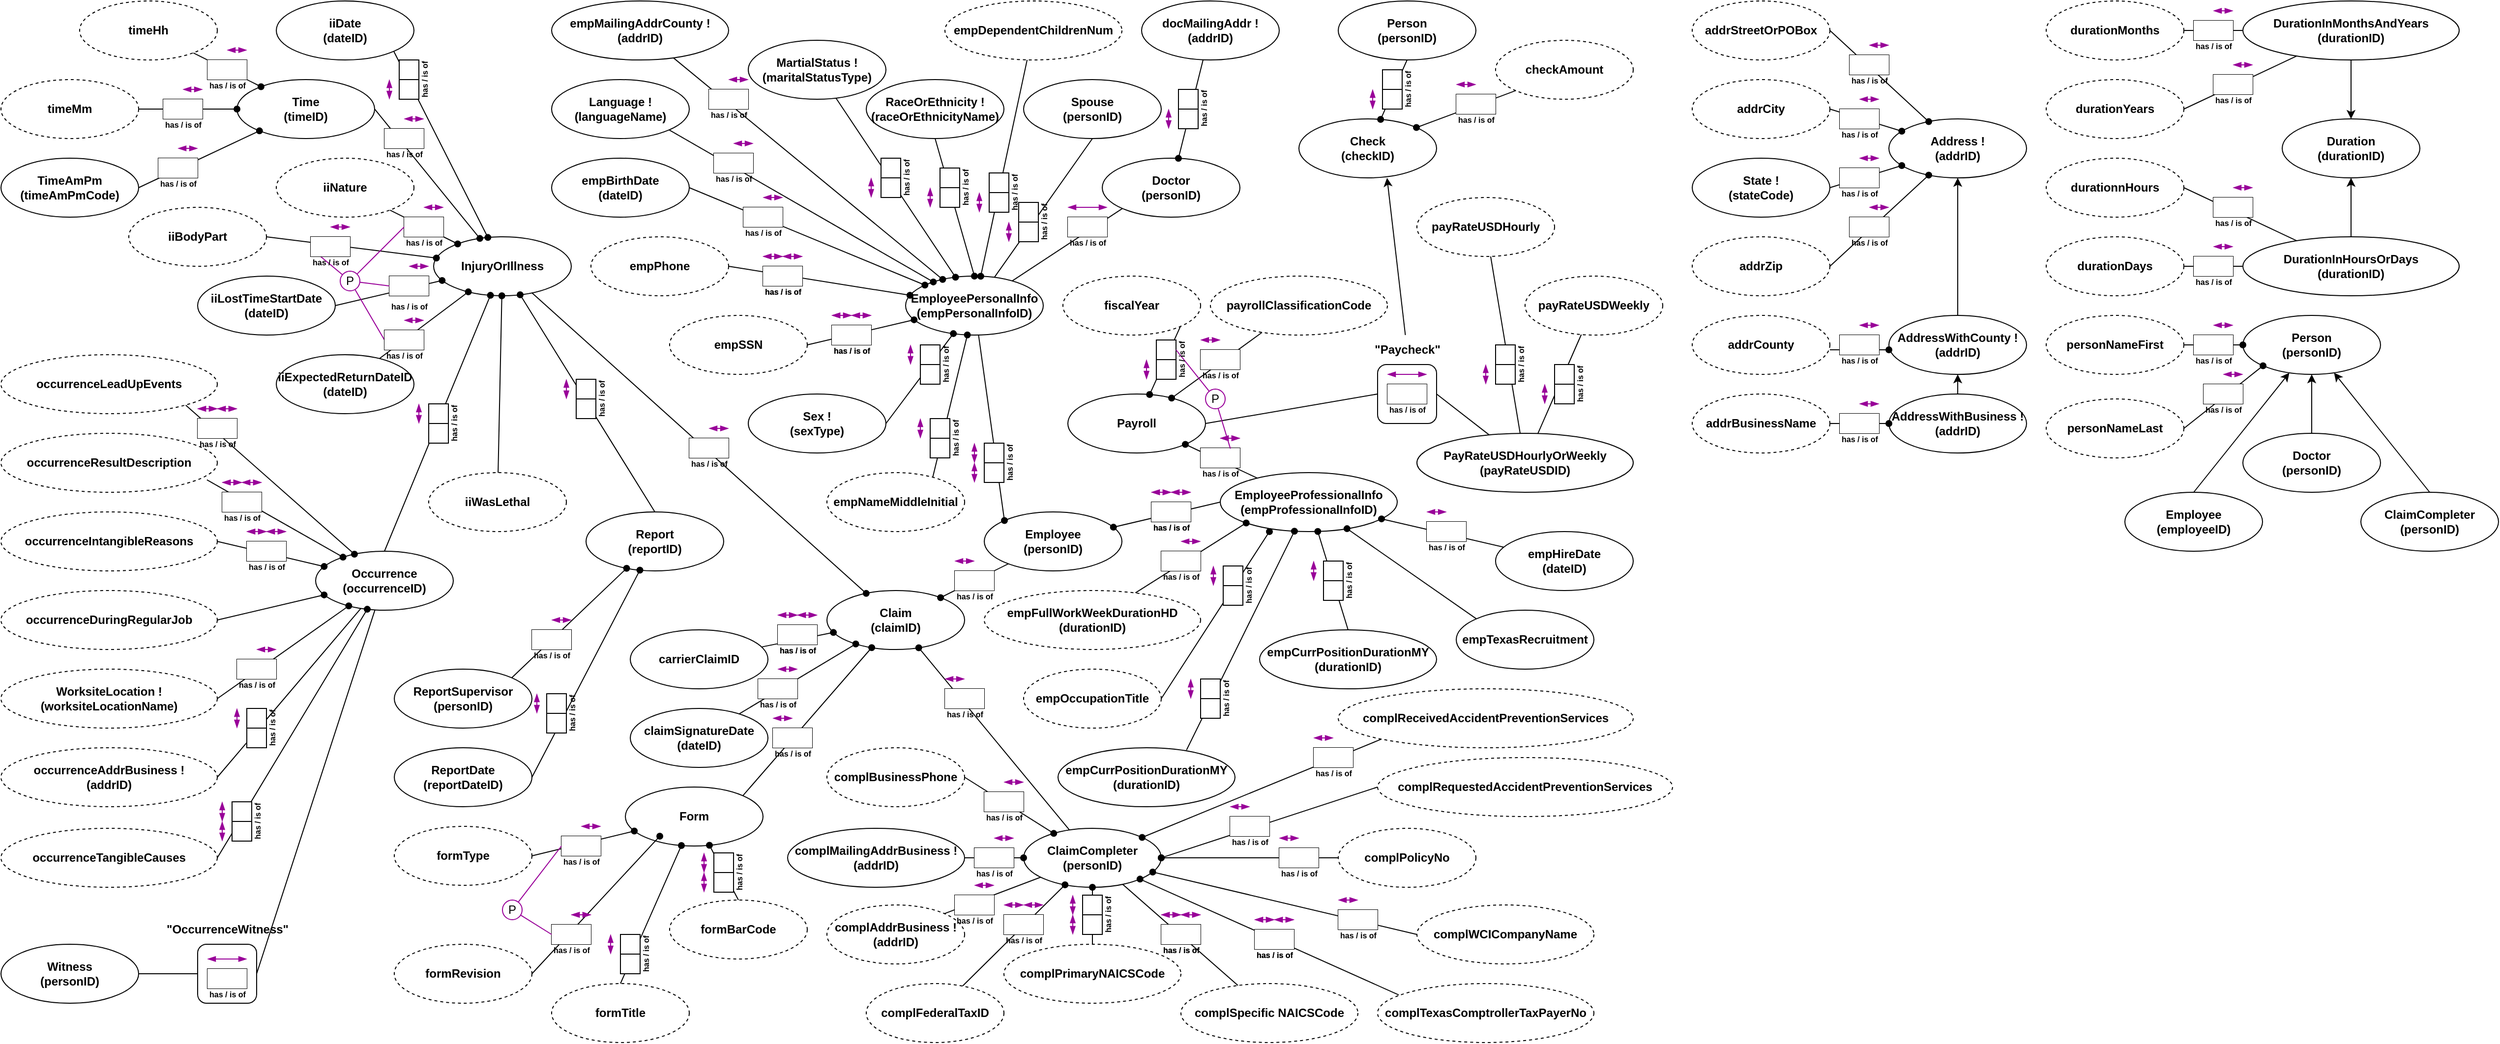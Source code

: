 <mxfile version="21.3.0" type="github">
  <diagram name="Page-1" id="UMNcfKIWc_uaRE4TbRjD">
    <mxGraphModel dx="671" dy="1104" grid="1" gridSize="10" guides="1" tooltips="1" connect="1" arrows="1" fold="1" page="1" pageScale="1" pageWidth="850" pageHeight="1100" math="0" shadow="0">
      <root>
        <mxCell id="0" />
        <mxCell id="1" parent="0" />
        <mxCell id="EYCL_kgDiC81q_rOXNcm-183" value="&lt;div&gt;Payroll&lt;/div&gt;" style="ellipse;whiteSpace=wrap;html=1;fontStyle=1" vertex="1" parent="1">
          <mxGeometry x="1095" y="410" width="140" height="60" as="geometry" />
        </mxCell>
        <mxCell id="EYCL_kgDiC81q_rOXNcm-185" value="PayRateUSDHourlyOrWeekly&lt;div&gt;(payRateUSDID)&lt;br&gt;&lt;/div&gt;" style="ellipse;whiteSpace=wrap;html=1;fontStyle=1" vertex="1" parent="1">
          <mxGeometry x="1450" y="450" width="220" height="60" as="geometry" />
        </mxCell>
        <mxCell id="EYCL_kgDiC81q_rOXNcm-186" value="&lt;div&gt;Duration&lt;/div&gt;&lt;div&gt;(durationID)&lt;br&gt;&lt;/div&gt;" style="ellipse;whiteSpace=wrap;html=1;fontStyle=1" vertex="1" parent="1">
          <mxGeometry x="2330" y="130" width="140" height="60" as="geometry" />
        </mxCell>
        <mxCell id="EYCL_kgDiC81q_rOXNcm-426" style="edgeStyle=none;rounded=0;orthogonalLoop=1;jettySize=auto;html=1;" edge="1" parent="1" source="EYCL_kgDiC81q_rOXNcm-189" target="EYCL_kgDiC81q_rOXNcm-186">
          <mxGeometry relative="1" as="geometry" />
        </mxCell>
        <mxCell id="EYCL_kgDiC81q_rOXNcm-189" value="&lt;div&gt;DurationInMonthsAndYears&lt;/div&gt;&lt;div&gt;(durationID)&lt;br&gt;&lt;/div&gt;" style="ellipse;whiteSpace=wrap;html=1;fontStyle=1" vertex="1" parent="1">
          <mxGeometry x="2290" y="10" width="220" height="60" as="geometry" />
        </mxCell>
        <mxCell id="EYCL_kgDiC81q_rOXNcm-425" style="edgeStyle=none;rounded=0;orthogonalLoop=1;jettySize=auto;html=1;" edge="1" parent="1" source="EYCL_kgDiC81q_rOXNcm-190" target="EYCL_kgDiC81q_rOXNcm-186">
          <mxGeometry relative="1" as="geometry" />
        </mxCell>
        <mxCell id="EYCL_kgDiC81q_rOXNcm-190" value="&lt;div&gt;DurationInHoursOrDays&lt;/div&gt;&lt;div&gt;(durationID)&lt;br&gt;&lt;/div&gt;" style="ellipse;whiteSpace=wrap;html=1;fontStyle=1" vertex="1" parent="1">
          <mxGeometry x="2290" y="250" width="220" height="60" as="geometry" />
        </mxCell>
        <mxCell id="EYCL_kgDiC81q_rOXNcm-202" value="&lt;div&gt;InjuryOrIllness&lt;/div&gt;" style="ellipse;whiteSpace=wrap;html=1;fontStyle=1" vertex="1" parent="1">
          <mxGeometry x="450" y="250" width="140" height="60" as="geometry" />
        </mxCell>
        <mxCell id="EYCL_kgDiC81q_rOXNcm-257" style="edgeStyle=none;rounded=0;orthogonalLoop=1;jettySize=auto;html=1;endArrow=oval;endFill=1;exitX=1;exitY=1;exitDx=0;exitDy=0;" edge="1" parent="1" source="EYCL_kgDiC81q_rOXNcm-208" target="EYCL_kgDiC81q_rOXNcm-202">
          <mxGeometry relative="1" as="geometry" />
        </mxCell>
        <mxCell id="EYCL_kgDiC81q_rOXNcm-208" value="iiDate&lt;br&gt;(dateID)" style="ellipse;whiteSpace=wrap;html=1;fontStyle=1" vertex="1" parent="1">
          <mxGeometry x="290" y="10" width="140" height="60" as="geometry" />
        </mxCell>
        <mxCell id="EYCL_kgDiC81q_rOXNcm-258" style="edgeStyle=none;rounded=0;orthogonalLoop=1;jettySize=auto;html=1;exitX=1;exitY=0.5;exitDx=0;exitDy=0;endArrow=oval;endFill=1;" edge="1" parent="1" source="EYCL_kgDiC81q_rOXNcm-209" target="EYCL_kgDiC81q_rOXNcm-202">
          <mxGeometry relative="1" as="geometry" />
        </mxCell>
        <mxCell id="EYCL_kgDiC81q_rOXNcm-209" value="Time&lt;div&gt;(timeID)&lt;br&gt;&lt;/div&gt;" style="ellipse;whiteSpace=wrap;html=1;fontStyle=1" vertex="1" parent="1">
          <mxGeometry x="250" y="90" width="140" height="60" as="geometry" />
        </mxCell>
        <mxCell id="EYCL_kgDiC81q_rOXNcm-247" style="edgeStyle=none;rounded=0;orthogonalLoop=1;jettySize=auto;html=1;exitX=1;exitY=0.5;exitDx=0;exitDy=0;endArrow=oval;endFill=1;strokeColor=default;" edge="1" parent="1" source="EYCL_kgDiC81q_rOXNcm-210" target="EYCL_kgDiC81q_rOXNcm-209">
          <mxGeometry relative="1" as="geometry" />
        </mxCell>
        <mxCell id="EYCL_kgDiC81q_rOXNcm-210" value="&lt;div&gt;TimeAmPm&lt;/div&gt;&lt;div&gt;(timeAmPmCode)&lt;br&gt;&lt;/div&gt;" style="ellipse;whiteSpace=wrap;html=1;fontStyle=1" vertex="1" parent="1">
          <mxGeometry x="10" y="170" width="140" height="60" as="geometry" />
        </mxCell>
        <mxCell id="EYCL_kgDiC81q_rOXNcm-260" style="edgeStyle=none;rounded=0;orthogonalLoop=1;jettySize=auto;html=1;exitX=0.5;exitY=0;exitDx=0;exitDy=0;endArrow=oval;endFill=1;" edge="1" parent="1" source="EYCL_kgDiC81q_rOXNcm-211" target="EYCL_kgDiC81q_rOXNcm-202">
          <mxGeometry relative="1" as="geometry" />
        </mxCell>
        <mxCell id="EYCL_kgDiC81q_rOXNcm-211" value="&lt;div&gt;Occurrence&lt;/div&gt;&lt;div&gt;(occurrenceID)&lt;br&gt;&lt;/div&gt;" style="ellipse;whiteSpace=wrap;html=1;fontStyle=1" vertex="1" parent="1">
          <mxGeometry x="330" y="570" width="140" height="60" as="geometry" />
        </mxCell>
        <mxCell id="EYCL_kgDiC81q_rOXNcm-256" style="edgeStyle=none;rounded=0;orthogonalLoop=1;jettySize=auto;html=1;endArrow=none;endFill=0;strokeColor=default;entryX=0;entryY=0.5;entryDx=0;entryDy=0;" edge="1" parent="1" source="EYCL_kgDiC81q_rOXNcm-212" target="EYCL_kgDiC81q_rOXNcm-213">
          <mxGeometry relative="1" as="geometry">
            <mxPoint x="250" y="950" as="sourcePoint" />
          </mxGeometry>
        </mxCell>
        <mxCell id="EYCL_kgDiC81q_rOXNcm-212" value="&lt;div&gt;Witness&lt;/div&gt;&lt;div&gt;(personID)&lt;br&gt;&lt;/div&gt;" style="ellipse;whiteSpace=wrap;html=1;fontStyle=1" vertex="1" parent="1">
          <mxGeometry x="10" y="970" width="140" height="60" as="geometry" />
        </mxCell>
        <mxCell id="EYCL_kgDiC81q_rOXNcm-213" value="" style="rounded=1;whiteSpace=wrap;html=1;" vertex="1" parent="1">
          <mxGeometry x="210" y="970" width="60" height="60" as="geometry" />
        </mxCell>
        <mxCell id="EYCL_kgDiC81q_rOXNcm-255" style="edgeStyle=none;rounded=0;orthogonalLoop=1;jettySize=auto;html=1;endArrow=none;endFill=0;strokeColor=default;exitX=1;exitY=0.5;exitDx=0;exitDy=0;startArrow=none;startFill=0;" edge="1" parent="1" source="EYCL_kgDiC81q_rOXNcm-213" target="EYCL_kgDiC81q_rOXNcm-211">
          <mxGeometry relative="1" as="geometry" />
        </mxCell>
        <mxCell id="EYCL_kgDiC81q_rOXNcm-214" value="&quot;OccurrenceWitness&quot;" style="text;html=1;align=center;verticalAlign=middle;resizable=0;points=[];autosize=1;strokeColor=none;fillColor=none;fontStyle=1" vertex="1" parent="1">
          <mxGeometry x="165" y="940" width="150" height="30" as="geometry" />
        </mxCell>
        <mxCell id="EYCL_kgDiC81q_rOXNcm-245" style="edgeStyle=none;rounded=0;orthogonalLoop=1;jettySize=auto;html=1;endArrow=oval;endFill=1;strokeColor=default;" edge="1" parent="1" source="EYCL_kgDiC81q_rOXNcm-218" target="EYCL_kgDiC81q_rOXNcm-209">
          <mxGeometry relative="1" as="geometry" />
        </mxCell>
        <mxCell id="EYCL_kgDiC81q_rOXNcm-218" value="&lt;div&gt;timeHh&lt;/div&gt;" style="ellipse;whiteSpace=wrap;html=1;align=center;dashed=1;fontStyle=1" vertex="1" parent="1">
          <mxGeometry x="90" y="10" width="140" height="60" as="geometry" />
        </mxCell>
        <mxCell id="EYCL_kgDiC81q_rOXNcm-246" style="edgeStyle=none;rounded=0;orthogonalLoop=1;jettySize=auto;html=1;exitX=1;exitY=0.5;exitDx=0;exitDy=0;endArrow=oval;endFill=1;strokeColor=default;" edge="1" parent="1" source="EYCL_kgDiC81q_rOXNcm-219" target="EYCL_kgDiC81q_rOXNcm-209">
          <mxGeometry relative="1" as="geometry" />
        </mxCell>
        <mxCell id="EYCL_kgDiC81q_rOXNcm-219" value="timeMm" style="ellipse;whiteSpace=wrap;html=1;align=center;dashed=1;fontStyle=1" vertex="1" parent="1">
          <mxGeometry x="10" y="90" width="140" height="60" as="geometry" />
        </mxCell>
        <mxCell id="EYCL_kgDiC81q_rOXNcm-273" value="" style="edgeStyle=none;rounded=0;orthogonalLoop=1;jettySize=auto;html=1;exitX=1;exitY=1;exitDx=0;exitDy=0;endArrow=oval;endFill=1;" edge="1" parent="1" source="EYCL_kgDiC81q_rOXNcm-227" target="EYCL_kgDiC81q_rOXNcm-211">
          <mxGeometry relative="1" as="geometry" />
        </mxCell>
        <mxCell id="EYCL_kgDiC81q_rOXNcm-227" value="occurrenceLeadUpEvents" style="ellipse;whiteSpace=wrap;html=1;align=center;dashed=1;fontStyle=1" vertex="1" parent="1">
          <mxGeometry x="10" y="370" width="220" height="60" as="geometry" />
        </mxCell>
        <mxCell id="EYCL_kgDiC81q_rOXNcm-249" style="edgeStyle=none;rounded=0;orthogonalLoop=1;jettySize=auto;html=1;exitX=0.952;exitY=0.789;exitDx=0;exitDy=0;endArrow=oval;endFill=1;strokeColor=default;exitPerimeter=0;" edge="1" parent="1" source="EYCL_kgDiC81q_rOXNcm-228" target="EYCL_kgDiC81q_rOXNcm-211">
          <mxGeometry relative="1" as="geometry" />
        </mxCell>
        <mxCell id="EYCL_kgDiC81q_rOXNcm-228" value="occurrenceResultDescription" style="ellipse;whiteSpace=wrap;html=1;align=center;dashed=1;fontStyle=1" vertex="1" parent="1">
          <mxGeometry x="10" y="450" width="220" height="60" as="geometry" />
        </mxCell>
        <mxCell id="EYCL_kgDiC81q_rOXNcm-250" style="edgeStyle=none;rounded=0;orthogonalLoop=1;jettySize=auto;html=1;exitX=1;exitY=0.5;exitDx=0;exitDy=0;endArrow=oval;endFill=1;strokeColor=default;" edge="1" parent="1" source="EYCL_kgDiC81q_rOXNcm-230" target="EYCL_kgDiC81q_rOXNcm-211">
          <mxGeometry relative="1" as="geometry" />
        </mxCell>
        <mxCell id="EYCL_kgDiC81q_rOXNcm-230" value="occurrenceIntangibleReasons" style="ellipse;whiteSpace=wrap;html=1;align=center;dashed=1;fontStyle=1" vertex="1" parent="1">
          <mxGeometry x="10" y="530" width="220" height="60" as="geometry" />
        </mxCell>
        <mxCell id="EYCL_kgDiC81q_rOXNcm-251" style="edgeStyle=none;rounded=0;orthogonalLoop=1;jettySize=auto;html=1;exitX=1;exitY=0.5;exitDx=0;exitDy=0;endArrow=oval;endFill=1;strokeColor=default;" edge="1" parent="1" source="EYCL_kgDiC81q_rOXNcm-231" target="EYCL_kgDiC81q_rOXNcm-211">
          <mxGeometry relative="1" as="geometry" />
        </mxCell>
        <mxCell id="EYCL_kgDiC81q_rOXNcm-231" value="occurrenceDuringRegularJob" style="ellipse;whiteSpace=wrap;html=1;align=center;dashed=1;fontStyle=1" vertex="1" parent="1">
          <mxGeometry x="10" y="610" width="220" height="60" as="geometry" />
        </mxCell>
        <mxCell id="EYCL_kgDiC81q_rOXNcm-252" style="edgeStyle=none;rounded=0;orthogonalLoop=1;jettySize=auto;html=1;exitX=1;exitY=0.5;exitDx=0;exitDy=0;endArrow=oval;endFill=1;strokeColor=default;" edge="1" parent="1" source="EYCL_kgDiC81q_rOXNcm-232" target="EYCL_kgDiC81q_rOXNcm-211">
          <mxGeometry relative="1" as="geometry" />
        </mxCell>
        <mxCell id="EYCL_kgDiC81q_rOXNcm-232" value="&lt;div&gt;WorksiteLocation !&lt;br&gt;&lt;/div&gt;&lt;div&gt;(worksiteLocationName)&lt;br&gt;&lt;/div&gt;" style="ellipse;whiteSpace=wrap;html=1;align=center;dashed=1;fontStyle=1" vertex="1" parent="1">
          <mxGeometry x="10" y="690" width="220" height="60" as="geometry" />
        </mxCell>
        <mxCell id="EYCL_kgDiC81q_rOXNcm-253" style="edgeStyle=none;rounded=0;orthogonalLoop=1;jettySize=auto;html=1;exitX=1;exitY=0.5;exitDx=0;exitDy=0;endArrow=none;endFill=0;strokeColor=default;" edge="1" parent="1" source="EYCL_kgDiC81q_rOXNcm-233" target="EYCL_kgDiC81q_rOXNcm-211">
          <mxGeometry relative="1" as="geometry" />
        </mxCell>
        <mxCell id="EYCL_kgDiC81q_rOXNcm-233" value="&lt;div&gt;occurrenceAddrBusiness !&lt;br&gt;&lt;/div&gt;&lt;div&gt;(addrID)&lt;br&gt;&lt;/div&gt;" style="ellipse;whiteSpace=wrap;html=1;align=center;dashed=1;fontStyle=1" vertex="1" parent="1">
          <mxGeometry x="10" y="770" width="220" height="60" as="geometry" />
        </mxCell>
        <mxCell id="EYCL_kgDiC81q_rOXNcm-272" style="edgeStyle=none;rounded=0;orthogonalLoop=1;jettySize=auto;html=1;endArrow=oval;endFill=1;" edge="1" parent="1" source="EYCL_kgDiC81q_rOXNcm-261" target="EYCL_kgDiC81q_rOXNcm-202">
          <mxGeometry relative="1" as="geometry" />
        </mxCell>
        <mxCell id="EYCL_kgDiC81q_rOXNcm-261" value="iiNature" style="ellipse;whiteSpace=wrap;html=1;fontStyle=1;dashed=1;" vertex="1" parent="1">
          <mxGeometry x="290" y="170" width="140" height="60" as="geometry" />
        </mxCell>
        <mxCell id="EYCL_kgDiC81q_rOXNcm-271" style="edgeStyle=none;rounded=0;orthogonalLoop=1;jettySize=auto;html=1;exitX=1;exitY=0.5;exitDx=0;exitDy=0;endArrow=oval;endFill=1;" edge="1" parent="1" source="EYCL_kgDiC81q_rOXNcm-262" target="EYCL_kgDiC81q_rOXNcm-202">
          <mxGeometry relative="1" as="geometry" />
        </mxCell>
        <mxCell id="EYCL_kgDiC81q_rOXNcm-262" value="iiBodyPart" style="ellipse;whiteSpace=wrap;html=1;fontStyle=1;dashed=1;" vertex="1" parent="1">
          <mxGeometry x="140" y="220" width="140" height="60" as="geometry" />
        </mxCell>
        <mxCell id="EYCL_kgDiC81q_rOXNcm-270" style="edgeStyle=none;rounded=0;orthogonalLoop=1;jettySize=auto;html=1;exitX=1;exitY=0.5;exitDx=0;exitDy=0;endArrow=oval;endFill=1;" edge="1" parent="1" source="EYCL_kgDiC81q_rOXNcm-263" target="EYCL_kgDiC81q_rOXNcm-202">
          <mxGeometry relative="1" as="geometry" />
        </mxCell>
        <mxCell id="EYCL_kgDiC81q_rOXNcm-263" value="iiLostTimeStartDate&lt;br&gt;(dateID)" style="ellipse;whiteSpace=wrap;html=1;fontStyle=1" vertex="1" parent="1">
          <mxGeometry x="210" y="290" width="140" height="60" as="geometry" />
        </mxCell>
        <mxCell id="EYCL_kgDiC81q_rOXNcm-269" style="edgeStyle=none;rounded=0;orthogonalLoop=1;jettySize=auto;html=1;endArrow=oval;endFill=1;" edge="1" parent="1" source="EYCL_kgDiC81q_rOXNcm-264" target="EYCL_kgDiC81q_rOXNcm-202">
          <mxGeometry relative="1" as="geometry" />
        </mxCell>
        <mxCell id="EYCL_kgDiC81q_rOXNcm-264" value="&lt;div&gt;iiExpectedReturnDateID&lt;/div&gt;&lt;div&gt;(dateID)&lt;br&gt;&lt;/div&gt;" style="ellipse;whiteSpace=wrap;html=1;fontStyle=1" vertex="1" parent="1">
          <mxGeometry x="290" y="370" width="140" height="60" as="geometry" />
        </mxCell>
        <mxCell id="EYCL_kgDiC81q_rOXNcm-267" style="edgeStyle=none;rounded=0;orthogonalLoop=1;jettySize=auto;html=1;endArrow=oval;endFill=1;" edge="1" parent="1" source="EYCL_kgDiC81q_rOXNcm-265" target="EYCL_kgDiC81q_rOXNcm-202">
          <mxGeometry relative="1" as="geometry" />
        </mxCell>
        <mxCell id="EYCL_kgDiC81q_rOXNcm-265" value="iiWasLethal" style="ellipse;whiteSpace=wrap;html=1;fontStyle=1;dashed=1;" vertex="1" parent="1">
          <mxGeometry x="445" y="490" width="140" height="60" as="geometry" />
        </mxCell>
        <mxCell id="EYCL_kgDiC81q_rOXNcm-268" style="edgeStyle=none;rounded=0;orthogonalLoop=1;jettySize=auto;html=1;endArrow=oval;endFill=1;exitX=0.5;exitY=0;exitDx=0;exitDy=0;" edge="1" parent="1" source="EYCL_kgDiC81q_rOXNcm-266" target="EYCL_kgDiC81q_rOXNcm-202">
          <mxGeometry relative="1" as="geometry" />
        </mxCell>
        <mxCell id="EYCL_kgDiC81q_rOXNcm-266" value="&lt;div&gt;Report&lt;/div&gt;(reportID)" style="ellipse;whiteSpace=wrap;html=1;fontStyle=1" vertex="1" parent="1">
          <mxGeometry x="605" y="530" width="140" height="60" as="geometry" />
        </mxCell>
        <mxCell id="EYCL_kgDiC81q_rOXNcm-378" style="edgeStyle=none;rounded=0;orthogonalLoop=1;jettySize=auto;html=1;exitX=1;exitY=0;exitDx=0;exitDy=0;endArrow=oval;endFill=1;" edge="1" parent="1" source="EYCL_kgDiC81q_rOXNcm-274" target="EYCL_kgDiC81q_rOXNcm-266">
          <mxGeometry relative="1" as="geometry" />
        </mxCell>
        <mxCell id="EYCL_kgDiC81q_rOXNcm-274" value="&lt;div&gt;ReportSupervisor&lt;/div&gt;&lt;div&gt;(personID)&lt;br&gt;&lt;/div&gt;" style="ellipse;whiteSpace=wrap;html=1;fontStyle=1" vertex="1" parent="1">
          <mxGeometry x="410" y="690" width="140" height="60" as="geometry" />
        </mxCell>
        <mxCell id="EYCL_kgDiC81q_rOXNcm-277" style="edgeStyle=none;rounded=0;orthogonalLoop=1;jettySize=auto;html=1;exitX=1;exitY=0.5;exitDx=0;exitDy=0;endArrow=oval;endFill=1;" edge="1" parent="1" source="EYCL_kgDiC81q_rOXNcm-275" target="EYCL_kgDiC81q_rOXNcm-266">
          <mxGeometry relative="1" as="geometry" />
        </mxCell>
        <mxCell id="EYCL_kgDiC81q_rOXNcm-275" value="&lt;div&gt;ReportDate&lt;/div&gt;&lt;div&gt;(reportDateID)&lt;br&gt;&lt;/div&gt;" style="ellipse;whiteSpace=wrap;html=1;fontStyle=1" vertex="1" parent="1">
          <mxGeometry x="410" y="770" width="140" height="60" as="geometry" />
        </mxCell>
        <mxCell id="EYCL_kgDiC81q_rOXNcm-278" value="Form" style="ellipse;whiteSpace=wrap;html=1;fontStyle=1" vertex="1" parent="1">
          <mxGeometry x="645" y="810" width="140" height="60" as="geometry" />
        </mxCell>
        <mxCell id="EYCL_kgDiC81q_rOXNcm-283" style="edgeStyle=none;rounded=0;orthogonalLoop=1;jettySize=auto;html=1;exitX=0.5;exitY=0;exitDx=0;exitDy=0;endArrow=oval;endFill=1;" edge="1" parent="1" source="EYCL_kgDiC81q_rOXNcm-279" target="EYCL_kgDiC81q_rOXNcm-278">
          <mxGeometry relative="1" as="geometry" />
        </mxCell>
        <mxCell id="EYCL_kgDiC81q_rOXNcm-279" value="formTitle" style="ellipse;whiteSpace=wrap;html=1;fontStyle=1;dashed=1;" vertex="1" parent="1">
          <mxGeometry x="570" y="1010" width="140" height="60" as="geometry" />
        </mxCell>
        <mxCell id="EYCL_kgDiC81q_rOXNcm-284" style="edgeStyle=none;rounded=0;orthogonalLoop=1;jettySize=auto;html=1;exitX=0.5;exitY=0;exitDx=0;exitDy=0;endArrow=oval;endFill=1;" edge="1" parent="1" source="EYCL_kgDiC81q_rOXNcm-280" target="EYCL_kgDiC81q_rOXNcm-278">
          <mxGeometry relative="1" as="geometry" />
        </mxCell>
        <mxCell id="EYCL_kgDiC81q_rOXNcm-280" value="formBarCode" style="ellipse;whiteSpace=wrap;html=1;fontStyle=1;dashed=1;" vertex="1" parent="1">
          <mxGeometry x="690" y="925" width="140" height="60" as="geometry" />
        </mxCell>
        <mxCell id="EYCL_kgDiC81q_rOXNcm-288" style="edgeStyle=none;rounded=0;orthogonalLoop=1;jettySize=auto;html=1;exitX=1;exitY=0.5;exitDx=0;exitDy=0;endArrow=oval;endFill=1;strokeColor=default;" edge="1" parent="1" source="EYCL_kgDiC81q_rOXNcm-289" target="EYCL_kgDiC81q_rOXNcm-211">
          <mxGeometry relative="1" as="geometry">
            <mxPoint x="376" y="710" as="targetPoint" />
          </mxGeometry>
        </mxCell>
        <mxCell id="EYCL_kgDiC81q_rOXNcm-289" value="occurrenceTangibleCauses" style="ellipse;whiteSpace=wrap;html=1;align=center;dashed=1;fontStyle=1" vertex="1" parent="1">
          <mxGeometry x="10" y="852" width="220" height="60" as="geometry" />
        </mxCell>
        <mxCell id="EYCL_kgDiC81q_rOXNcm-293" style="edgeStyle=none;rounded=0;orthogonalLoop=1;jettySize=auto;html=1;exitX=1;exitY=0.5;exitDx=0;exitDy=0;endArrow=oval;endFill=1;" edge="1" parent="1" source="EYCL_kgDiC81q_rOXNcm-290" target="EYCL_kgDiC81q_rOXNcm-278">
          <mxGeometry relative="1" as="geometry" />
        </mxCell>
        <mxCell id="EYCL_kgDiC81q_rOXNcm-290" value="formType" style="ellipse;whiteSpace=wrap;html=1;fontStyle=1;dashed=1;" vertex="1" parent="1">
          <mxGeometry x="410" y="850" width="140" height="60" as="geometry" />
        </mxCell>
        <mxCell id="EYCL_kgDiC81q_rOXNcm-294" style="edgeStyle=none;rounded=0;orthogonalLoop=1;jettySize=auto;html=1;exitX=1;exitY=0.5;exitDx=0;exitDy=0;endArrow=oval;endFill=1;" edge="1" parent="1" source="EYCL_kgDiC81q_rOXNcm-291">
          <mxGeometry relative="1" as="geometry">
            <mxPoint x="680" y="860" as="targetPoint" />
          </mxGeometry>
        </mxCell>
        <mxCell id="EYCL_kgDiC81q_rOXNcm-291" value="formRevision" style="ellipse;whiteSpace=wrap;html=1;fontStyle=1;dashed=1;" vertex="1" parent="1">
          <mxGeometry x="410" y="970" width="140" height="60" as="geometry" />
        </mxCell>
        <mxCell id="EYCL_kgDiC81q_rOXNcm-295" value="&lt;div&gt;Claim&lt;/div&gt;(claimID)" style="ellipse;whiteSpace=wrap;html=1;fontStyle=1" vertex="1" parent="1">
          <mxGeometry x="850" y="610" width="140" height="60" as="geometry" />
        </mxCell>
        <mxCell id="EYCL_kgDiC81q_rOXNcm-302" style="edgeStyle=none;rounded=0;orthogonalLoop=1;jettySize=auto;html=1;endArrow=oval;endFill=1;" edge="1" parent="1" source="EYCL_kgDiC81q_rOXNcm-299" target="EYCL_kgDiC81q_rOXNcm-295">
          <mxGeometry relative="1" as="geometry" />
        </mxCell>
        <mxCell id="EYCL_kgDiC81q_rOXNcm-299" value="carrierClaimID" style="ellipse;whiteSpace=wrap;html=1;fontStyle=1" vertex="1" parent="1">
          <mxGeometry x="650" y="650" width="140" height="60" as="geometry" />
        </mxCell>
        <mxCell id="EYCL_kgDiC81q_rOXNcm-301" style="edgeStyle=none;rounded=0;orthogonalLoop=1;jettySize=auto;html=1;endArrow=oval;endFill=1;" edge="1" parent="1" source="EYCL_kgDiC81q_rOXNcm-300" target="EYCL_kgDiC81q_rOXNcm-295">
          <mxGeometry relative="1" as="geometry" />
        </mxCell>
        <mxCell id="EYCL_kgDiC81q_rOXNcm-300" value="&lt;div&gt;claimSignatureDate&lt;/div&gt;&lt;div&gt;(dateID)&lt;br&gt;&lt;/div&gt;" style="ellipse;whiteSpace=wrap;html=1;fontStyle=1" vertex="1" parent="1">
          <mxGeometry x="650" y="730" width="140" height="60" as="geometry" />
        </mxCell>
        <mxCell id="EYCL_kgDiC81q_rOXNcm-297" style="edgeStyle=none;rounded=0;orthogonalLoop=1;jettySize=auto;html=1;endArrow=oval;endFill=1;" edge="1" parent="1" source="EYCL_kgDiC81q_rOXNcm-202" target="EYCL_kgDiC81q_rOXNcm-295">
          <mxGeometry relative="1" as="geometry" />
        </mxCell>
        <mxCell id="EYCL_kgDiC81q_rOXNcm-298" style="edgeStyle=none;rounded=0;orthogonalLoop=1;jettySize=auto;html=1;exitX=1;exitY=0;exitDx=0;exitDy=0;endArrow=oval;endFill=1;" edge="1" parent="1" source="EYCL_kgDiC81q_rOXNcm-278" target="EYCL_kgDiC81q_rOXNcm-295">
          <mxGeometry relative="1" as="geometry" />
        </mxCell>
        <mxCell id="EYCL_kgDiC81q_rOXNcm-305" style="edgeStyle=none;rounded=0;orthogonalLoop=1;jettySize=auto;html=1;endArrow=oval;endFill=1;" edge="1" parent="1" source="EYCL_kgDiC81q_rOXNcm-303" target="EYCL_kgDiC81q_rOXNcm-295">
          <mxGeometry relative="1" as="geometry" />
        </mxCell>
        <mxCell id="EYCL_kgDiC81q_rOXNcm-303" value="&lt;div&gt;Employee&lt;/div&gt;&lt;div&gt;(personID)&lt;br&gt;&lt;/div&gt;" style="ellipse;whiteSpace=wrap;html=1;fontStyle=1" vertex="1" parent="1">
          <mxGeometry x="1010" y="530" width="140" height="60" as="geometry" />
        </mxCell>
        <mxCell id="EYCL_kgDiC81q_rOXNcm-306" style="edgeStyle=none;rounded=0;orthogonalLoop=1;jettySize=auto;html=1;endArrow=oval;endFill=1;" edge="1" parent="1" source="EYCL_kgDiC81q_rOXNcm-304" target="EYCL_kgDiC81q_rOXNcm-295">
          <mxGeometry relative="1" as="geometry" />
        </mxCell>
        <mxCell id="EYCL_kgDiC81q_rOXNcm-304" value="&lt;div&gt;ClaimCompleter&lt;/div&gt;&lt;div&gt;(personID)&lt;br&gt;&lt;/div&gt;" style="ellipse;whiteSpace=wrap;html=1;fontStyle=1" vertex="1" parent="1">
          <mxGeometry x="1050" y="852" width="140" height="60" as="geometry" />
        </mxCell>
        <mxCell id="EYCL_kgDiC81q_rOXNcm-308" style="edgeStyle=none;rounded=0;orthogonalLoop=1;jettySize=auto;html=1;endArrow=oval;endFill=1;entryX=0;entryY=0;entryDx=0;entryDy=0;" edge="1" parent="1" source="EYCL_kgDiC81q_rOXNcm-307" target="EYCL_kgDiC81q_rOXNcm-303">
          <mxGeometry relative="1" as="geometry" />
        </mxCell>
        <mxCell id="EYCL_kgDiC81q_rOXNcm-307" value="&lt;div&gt;EmployeePersonalInfo&lt;/div&gt;&lt;div&gt;(empPersonalInfoID)&lt;br&gt;&lt;/div&gt;" style="ellipse;whiteSpace=wrap;html=1;fontStyle=1" vertex="1" parent="1">
          <mxGeometry x="930" y="290" width="140" height="60" as="geometry" />
        </mxCell>
        <mxCell id="EYCL_kgDiC81q_rOXNcm-311" style="edgeStyle=none;rounded=0;orthogonalLoop=1;jettySize=auto;html=1;exitX=0;exitY=0.5;exitDx=0;exitDy=0;endArrow=oval;endFill=1;" edge="1" parent="1" source="EYCL_kgDiC81q_rOXNcm-309" target="EYCL_kgDiC81q_rOXNcm-303">
          <mxGeometry relative="1" as="geometry" />
        </mxCell>
        <mxCell id="EYCL_kgDiC81q_rOXNcm-309" value="&lt;div&gt;EmployeeProfessionalInfo&lt;/div&gt;&lt;div&gt;(empProfessionalInfoID)&lt;br&gt;&lt;/div&gt;" style="ellipse;whiteSpace=wrap;html=1;fontStyle=1" vertex="1" parent="1">
          <mxGeometry x="1250" y="490" width="180" height="60" as="geometry" />
        </mxCell>
        <mxCell id="EYCL_kgDiC81q_rOXNcm-314" style="edgeStyle=none;rounded=0;orthogonalLoop=1;jettySize=auto;html=1;exitX=0.769;exitY=0.075;exitDx=0;exitDy=0;endArrow=oval;endFill=1;exitPerimeter=0;" edge="1" parent="1" source="EYCL_kgDiC81q_rOXNcm-313" target="EYCL_kgDiC81q_rOXNcm-307">
          <mxGeometry relative="1" as="geometry" />
        </mxCell>
        <mxCell id="EYCL_kgDiC81q_rOXNcm-313" value="&lt;div&gt;empNameMiddleInitial&lt;/div&gt;" style="ellipse;whiteSpace=wrap;html=1;align=center;dashed=1;fontStyle=1" vertex="1" parent="1">
          <mxGeometry x="850" y="490" width="140" height="60" as="geometry" />
        </mxCell>
        <mxCell id="EYCL_kgDiC81q_rOXNcm-317" style="edgeStyle=none;rounded=0;orthogonalLoop=1;jettySize=auto;html=1;exitX=1;exitY=0.5;exitDx=0;exitDy=0;endArrow=oval;endFill=1;" edge="1" parent="1" source="EYCL_kgDiC81q_rOXNcm-316" target="EYCL_kgDiC81q_rOXNcm-307">
          <mxGeometry relative="1" as="geometry" />
        </mxCell>
        <mxCell id="EYCL_kgDiC81q_rOXNcm-316" value="&lt;div&gt;Sex !&lt;br&gt;&lt;/div&gt;&lt;div&gt;(sexType)&lt;br&gt;&lt;/div&gt;" style="ellipse;whiteSpace=wrap;html=1;fontStyle=1" vertex="1" parent="1">
          <mxGeometry x="770" y="410" width="140" height="60" as="geometry" />
        </mxCell>
        <mxCell id="EYCL_kgDiC81q_rOXNcm-319" style="edgeStyle=none;rounded=0;orthogonalLoop=1;jettySize=auto;html=1;exitX=1;exitY=0.5;exitDx=0;exitDy=0;endArrow=oval;endFill=1;" edge="1" parent="1" source="EYCL_kgDiC81q_rOXNcm-320" target="EYCL_kgDiC81q_rOXNcm-307">
          <mxGeometry relative="1" as="geometry">
            <mxPoint x="950" y="240" as="sourcePoint" />
          </mxGeometry>
        </mxCell>
        <mxCell id="EYCL_kgDiC81q_rOXNcm-320" value="empSSN" style="ellipse;whiteSpace=wrap;html=1;align=center;dashed=1;fontStyle=1" vertex="1" parent="1">
          <mxGeometry x="690" y="330" width="140" height="60" as="geometry" />
        </mxCell>
        <mxCell id="EYCL_kgDiC81q_rOXNcm-322" style="edgeStyle=none;rounded=0;orthogonalLoop=1;jettySize=auto;html=1;exitX=1;exitY=0.5;exitDx=0;exitDy=0;endArrow=oval;endFill=1;" edge="1" parent="1" source="EYCL_kgDiC81q_rOXNcm-321" target="EYCL_kgDiC81q_rOXNcm-307">
          <mxGeometry relative="1" as="geometry" />
        </mxCell>
        <mxCell id="EYCL_kgDiC81q_rOXNcm-321" value="empPhone" style="ellipse;whiteSpace=wrap;html=1;align=center;dashed=1;fontStyle=1" vertex="1" parent="1">
          <mxGeometry x="610" y="250" width="140" height="60" as="geometry" />
        </mxCell>
        <mxCell id="EYCL_kgDiC81q_rOXNcm-324" style="edgeStyle=none;rounded=0;orthogonalLoop=1;jettySize=auto;html=1;exitX=1;exitY=0.5;exitDx=0;exitDy=0;endArrow=oval;endFill=1;" edge="1" parent="1" source="EYCL_kgDiC81q_rOXNcm-323" target="EYCL_kgDiC81q_rOXNcm-307">
          <mxGeometry relative="1" as="geometry" />
        </mxCell>
        <mxCell id="EYCL_kgDiC81q_rOXNcm-323" value="&lt;div&gt;empBirthDate&lt;/div&gt;&lt;div&gt;(dateID)&lt;br&gt;&lt;/div&gt;" style="ellipse;whiteSpace=wrap;html=1;fontStyle=1" vertex="1" parent="1">
          <mxGeometry x="570" y="170" width="140" height="60" as="geometry" />
        </mxCell>
        <mxCell id="EYCL_kgDiC81q_rOXNcm-326" style="edgeStyle=none;rounded=0;orthogonalLoop=1;jettySize=auto;html=1;endArrow=oval;endFill=1;exitX=1;exitY=1;exitDx=0;exitDy=0;" edge="1" parent="1" source="EYCL_kgDiC81q_rOXNcm-325" target="EYCL_kgDiC81q_rOXNcm-307">
          <mxGeometry relative="1" as="geometry" />
        </mxCell>
        <mxCell id="EYCL_kgDiC81q_rOXNcm-325" value="&lt;div&gt;Language !&lt;/div&gt;&lt;div&gt;(languageName)&lt;br&gt;&lt;/div&gt;" style="ellipse;whiteSpace=wrap;html=1;fontStyle=1" vertex="1" parent="1">
          <mxGeometry x="570" y="90" width="140" height="60" as="geometry" />
        </mxCell>
        <mxCell id="EYCL_kgDiC81q_rOXNcm-328" style="edgeStyle=none;rounded=0;orthogonalLoop=1;jettySize=auto;html=1;entryX=0.5;entryY=0;entryDx=0;entryDy=0;endArrow=oval;endFill=1;exitX=0.5;exitY=1;exitDx=0;exitDy=0;" edge="1" parent="1" source="EYCL_kgDiC81q_rOXNcm-327" target="EYCL_kgDiC81q_rOXNcm-307">
          <mxGeometry relative="1" as="geometry" />
        </mxCell>
        <mxCell id="EYCL_kgDiC81q_rOXNcm-327" value="&lt;div&gt;RaceOrEthnicity !&lt;/div&gt;&lt;div&gt;(raceOrEthnicityName)&lt;br&gt;&lt;/div&gt;" style="ellipse;whiteSpace=wrap;html=1;fontStyle=1" vertex="1" parent="1">
          <mxGeometry x="890" y="90" width="140" height="60" as="geometry" />
        </mxCell>
        <mxCell id="EYCL_kgDiC81q_rOXNcm-330" style="edgeStyle=none;rounded=0;orthogonalLoop=1;jettySize=auto;html=1;endArrow=oval;endFill=1;" edge="1" parent="1" source="EYCL_kgDiC81q_rOXNcm-329" target="EYCL_kgDiC81q_rOXNcm-307">
          <mxGeometry relative="1" as="geometry" />
        </mxCell>
        <mxCell id="EYCL_kgDiC81q_rOXNcm-329" value="&lt;div&gt;empMailingAddrCounty !&lt;br&gt;&lt;/div&gt;&lt;div&gt;(addrID)&lt;br&gt;&lt;/div&gt;" style="ellipse;whiteSpace=wrap;html=1;fontStyle=1" vertex="1" parent="1">
          <mxGeometry x="570" y="10" width="180" height="60" as="geometry" />
        </mxCell>
        <mxCell id="EYCL_kgDiC81q_rOXNcm-333" style="edgeStyle=none;rounded=0;orthogonalLoop=1;jettySize=auto;html=1;endArrow=oval;endFill=1;" edge="1" parent="1" source="EYCL_kgDiC81q_rOXNcm-331" target="EYCL_kgDiC81q_rOXNcm-307">
          <mxGeometry relative="1" as="geometry" />
        </mxCell>
        <mxCell id="EYCL_kgDiC81q_rOXNcm-331" value="&lt;div&gt;MartialStatus !&lt;/div&gt;&lt;div&gt;(maritalStatusType)&lt;br&gt;&lt;/div&gt;" style="ellipse;whiteSpace=wrap;html=1;fontStyle=1" vertex="1" parent="1">
          <mxGeometry x="770" y="50" width="140" height="60" as="geometry" />
        </mxCell>
        <mxCell id="EYCL_kgDiC81q_rOXNcm-334" style="edgeStyle=none;rounded=0;orthogonalLoop=1;jettySize=auto;html=1;endArrow=oval;endFill=1;" edge="1" parent="1" source="EYCL_kgDiC81q_rOXNcm-332" target="EYCL_kgDiC81q_rOXNcm-307">
          <mxGeometry relative="1" as="geometry" />
        </mxCell>
        <mxCell id="EYCL_kgDiC81q_rOXNcm-332" value="empDependentChildrenNum" style="ellipse;whiteSpace=wrap;html=1;fontStyle=1;dashed=1;" vertex="1" parent="1">
          <mxGeometry x="970" y="10" width="180" height="60" as="geometry" />
        </mxCell>
        <mxCell id="EYCL_kgDiC81q_rOXNcm-336" style="edgeStyle=none;rounded=0;orthogonalLoop=1;jettySize=auto;html=1;endArrow=none;endFill=0;exitX=0.5;exitY=1;exitDx=0;exitDy=0;" edge="1" parent="1" source="EYCL_kgDiC81q_rOXNcm-335" target="EYCL_kgDiC81q_rOXNcm-307">
          <mxGeometry relative="1" as="geometry" />
        </mxCell>
        <mxCell id="EYCL_kgDiC81q_rOXNcm-335" value="&lt;div&gt;Spouse&lt;/div&gt;&lt;div&gt;(personID)&lt;br&gt;&lt;/div&gt;" style="ellipse;whiteSpace=wrap;html=1;fontStyle=1" vertex="1" parent="1">
          <mxGeometry x="1050" y="90" width="140" height="60" as="geometry" />
        </mxCell>
        <mxCell id="EYCL_kgDiC81q_rOXNcm-338" style="edgeStyle=none;rounded=0;orthogonalLoop=1;jettySize=auto;html=1;exitX=0;exitY=1;exitDx=0;exitDy=0;endArrow=none;endFill=0;" edge="1" parent="1" source="EYCL_kgDiC81q_rOXNcm-337" target="EYCL_kgDiC81q_rOXNcm-307">
          <mxGeometry relative="1" as="geometry" />
        </mxCell>
        <mxCell id="EYCL_kgDiC81q_rOXNcm-337" value="&lt;div&gt;Doctor&lt;/div&gt;&lt;div&gt;(personID)&lt;br&gt;&lt;/div&gt;" style="ellipse;whiteSpace=wrap;html=1;fontStyle=1" vertex="1" parent="1">
          <mxGeometry x="1130" y="170" width="140" height="60" as="geometry" />
        </mxCell>
        <mxCell id="EYCL_kgDiC81q_rOXNcm-340" style="edgeStyle=none;rounded=0;orthogonalLoop=1;jettySize=auto;html=1;endArrow=oval;endFill=1;" edge="1" parent="1" source="EYCL_kgDiC81q_rOXNcm-339" target="EYCL_kgDiC81q_rOXNcm-337">
          <mxGeometry relative="1" as="geometry" />
        </mxCell>
        <mxCell id="EYCL_kgDiC81q_rOXNcm-339" value="&lt;div&gt;docMailingAddr !&lt;/div&gt;&lt;div&gt;(addrID)&lt;br&gt;&lt;/div&gt;" style="ellipse;whiteSpace=wrap;html=1;fontStyle=1" vertex="1" parent="1">
          <mxGeometry x="1170" y="10" width="140" height="60" as="geometry" />
        </mxCell>
        <mxCell id="EYCL_kgDiC81q_rOXNcm-344" style="edgeStyle=none;rounded=0;orthogonalLoop=1;jettySize=auto;html=1;exitX=1;exitY=0.5;exitDx=0;exitDy=0;endArrow=oval;endFill=1;" edge="1" parent="1" source="EYCL_kgDiC81q_rOXNcm-341" target="EYCL_kgDiC81q_rOXNcm-304">
          <mxGeometry relative="1" as="geometry" />
        </mxCell>
        <mxCell id="EYCL_kgDiC81q_rOXNcm-341" value="complBusinessPhone" style="ellipse;whiteSpace=wrap;html=1;fontStyle=1;dashed=1;" vertex="1" parent="1">
          <mxGeometry x="850" y="770" width="140" height="60" as="geometry" />
        </mxCell>
        <mxCell id="EYCL_kgDiC81q_rOXNcm-345" style="edgeStyle=none;rounded=0;orthogonalLoop=1;jettySize=auto;html=1;exitX=1;exitY=0.5;exitDx=0;exitDy=0;endArrow=oval;endFill=1;" edge="1" parent="1" source="EYCL_kgDiC81q_rOXNcm-342" target="EYCL_kgDiC81q_rOXNcm-304">
          <mxGeometry relative="1" as="geometry" />
        </mxCell>
        <mxCell id="EYCL_kgDiC81q_rOXNcm-342" value="&lt;div&gt;complMailingAddrBusiness !&lt;/div&gt;&lt;div&gt;(addrID)&lt;br&gt;&lt;/div&gt;" style="ellipse;whiteSpace=wrap;html=1;fontStyle=1;" vertex="1" parent="1">
          <mxGeometry x="810" y="852" width="180" height="60" as="geometry" />
        </mxCell>
        <mxCell id="EYCL_kgDiC81q_rOXNcm-346" style="edgeStyle=none;rounded=0;orthogonalLoop=1;jettySize=auto;html=1;exitX=1;exitY=0;exitDx=0;exitDy=0;endArrow=none;endFill=0;" edge="1" parent="1" source="EYCL_kgDiC81q_rOXNcm-343" target="EYCL_kgDiC81q_rOXNcm-304">
          <mxGeometry relative="1" as="geometry" />
        </mxCell>
        <mxCell id="EYCL_kgDiC81q_rOXNcm-343" value="&lt;div&gt;complAddrBusiness !&lt;/div&gt;&lt;div&gt;(addrID)&lt;br&gt;&lt;/div&gt;" style="ellipse;whiteSpace=wrap;html=1;fontStyle=1;dashed=1;" vertex="1" parent="1">
          <mxGeometry x="850" y="930" width="140" height="60" as="geometry" />
        </mxCell>
        <mxCell id="EYCL_kgDiC81q_rOXNcm-348" style="edgeStyle=none;rounded=0;orthogonalLoop=1;jettySize=auto;html=1;endArrow=oval;endFill=1;" edge="1" parent="1" source="EYCL_kgDiC81q_rOXNcm-347" target="EYCL_kgDiC81q_rOXNcm-304">
          <mxGeometry relative="1" as="geometry" />
        </mxCell>
        <mxCell id="EYCL_kgDiC81q_rOXNcm-347" value="complFederalTaxID" style="ellipse;whiteSpace=wrap;html=1;fontStyle=1;dashed=1;" vertex="1" parent="1">
          <mxGeometry x="890" y="1010" width="140" height="60" as="geometry" />
        </mxCell>
        <mxCell id="EYCL_kgDiC81q_rOXNcm-350" style="edgeStyle=none;rounded=0;orthogonalLoop=1;jettySize=auto;html=1;exitX=0.5;exitY=0;exitDx=0;exitDy=0;endArrow=oval;endFill=1;" edge="1" parent="1" source="EYCL_kgDiC81q_rOXNcm-349" target="EYCL_kgDiC81q_rOXNcm-304">
          <mxGeometry relative="1" as="geometry" />
        </mxCell>
        <mxCell id="EYCL_kgDiC81q_rOXNcm-349" value="complPrimaryNAICSCode" style="ellipse;whiteSpace=wrap;html=1;fontStyle=1;dashed=1;" vertex="1" parent="1">
          <mxGeometry x="1030" y="970" width="180" height="60" as="geometry" />
        </mxCell>
        <mxCell id="EYCL_kgDiC81q_rOXNcm-352" style="edgeStyle=none;rounded=0;orthogonalLoop=1;jettySize=auto;html=1;endArrow=none;endFill=0;" edge="1" parent="1" source="EYCL_kgDiC81q_rOXNcm-351" target="EYCL_kgDiC81q_rOXNcm-304">
          <mxGeometry relative="1" as="geometry" />
        </mxCell>
        <mxCell id="EYCL_kgDiC81q_rOXNcm-351" value="complSpecific NAICSCode" style="ellipse;whiteSpace=wrap;html=1;fontStyle=1;dashed=1;" vertex="1" parent="1">
          <mxGeometry x="1210" y="1010" width="180" height="60" as="geometry" />
        </mxCell>
        <mxCell id="EYCL_kgDiC81q_rOXNcm-354" style="edgeStyle=none;rounded=0;orthogonalLoop=1;jettySize=auto;html=1;exitX=0.098;exitY=0.193;exitDx=0;exitDy=0;endArrow=oval;endFill=1;exitPerimeter=0;" edge="1" parent="1" source="EYCL_kgDiC81q_rOXNcm-353" target="EYCL_kgDiC81q_rOXNcm-304">
          <mxGeometry relative="1" as="geometry" />
        </mxCell>
        <mxCell id="EYCL_kgDiC81q_rOXNcm-353" value="complTexasComptrollerTaxPayerNo" style="ellipse;whiteSpace=wrap;html=1;fontStyle=1;dashed=1;" vertex="1" parent="1">
          <mxGeometry x="1410" y="1010" width="220" height="60" as="geometry" />
        </mxCell>
        <mxCell id="EYCL_kgDiC81q_rOXNcm-356" style="edgeStyle=none;rounded=0;orthogonalLoop=1;jettySize=auto;html=1;exitX=0;exitY=0.5;exitDx=0;exitDy=0;endArrow=oval;endFill=1;" edge="1" parent="1" source="EYCL_kgDiC81q_rOXNcm-355" target="EYCL_kgDiC81q_rOXNcm-304">
          <mxGeometry relative="1" as="geometry" />
        </mxCell>
        <mxCell id="EYCL_kgDiC81q_rOXNcm-355" value="complWCICompanyName" style="ellipse;whiteSpace=wrap;html=1;fontStyle=1;dashed=1;" vertex="1" parent="1">
          <mxGeometry x="1450" y="930" width="180" height="60" as="geometry" />
        </mxCell>
        <mxCell id="EYCL_kgDiC81q_rOXNcm-358" style="edgeStyle=none;rounded=0;orthogonalLoop=1;jettySize=auto;html=1;exitX=0;exitY=0.5;exitDx=0;exitDy=0;endArrow=oval;endFill=1;" edge="1" parent="1" source="EYCL_kgDiC81q_rOXNcm-357" target="EYCL_kgDiC81q_rOXNcm-304">
          <mxGeometry relative="1" as="geometry" />
        </mxCell>
        <mxCell id="EYCL_kgDiC81q_rOXNcm-357" value="complPolicyNo" style="ellipse;whiteSpace=wrap;html=1;fontStyle=1;dashed=1;" vertex="1" parent="1">
          <mxGeometry x="1370" y="852" width="140" height="60" as="geometry" />
        </mxCell>
        <mxCell id="EYCL_kgDiC81q_rOXNcm-363" style="edgeStyle=none;rounded=0;orthogonalLoop=1;jettySize=auto;html=1;exitX=0;exitY=0.5;exitDx=0;exitDy=0;entryX=1;entryY=0.5;entryDx=0;entryDy=0;endArrow=oval;endFill=1;" edge="1" parent="1" source="EYCL_kgDiC81q_rOXNcm-359" target="EYCL_kgDiC81q_rOXNcm-304">
          <mxGeometry relative="1" as="geometry" />
        </mxCell>
        <mxCell id="EYCL_kgDiC81q_rOXNcm-359" value="complRequestedAccidentPreventionServices" style="ellipse;whiteSpace=wrap;html=1;fontStyle=1;dashed=1;" vertex="1" parent="1">
          <mxGeometry x="1410" y="780" width="300" height="60" as="geometry" />
        </mxCell>
        <mxCell id="EYCL_kgDiC81q_rOXNcm-362" style="edgeStyle=none;rounded=0;orthogonalLoop=1;jettySize=auto;html=1;endArrow=oval;endFill=1;exitX=0;exitY=1;exitDx=0;exitDy=0;" edge="1" parent="1" source="EYCL_kgDiC81q_rOXNcm-360" target="EYCL_kgDiC81q_rOXNcm-304">
          <mxGeometry relative="1" as="geometry" />
        </mxCell>
        <mxCell id="EYCL_kgDiC81q_rOXNcm-360" value="complReceivedAccidentPreventionServices" style="ellipse;whiteSpace=wrap;html=1;fontStyle=1;dashed=1;" vertex="1" parent="1">
          <mxGeometry x="1370" y="710" width="300" height="60" as="geometry" />
        </mxCell>
        <mxCell id="EYCL_kgDiC81q_rOXNcm-370" style="edgeStyle=none;rounded=0;orthogonalLoop=1;jettySize=auto;html=1;endArrow=oval;endFill=1;" edge="1" parent="1" source="EYCL_kgDiC81q_rOXNcm-364" target="EYCL_kgDiC81q_rOXNcm-309">
          <mxGeometry relative="1" as="geometry" />
        </mxCell>
        <mxCell id="EYCL_kgDiC81q_rOXNcm-364" value="&lt;div&gt;empHireDate&lt;/div&gt;&lt;div&gt;(dateID)&lt;br&gt;&lt;/div&gt;" style="ellipse;whiteSpace=wrap;html=1;fontStyle=1" vertex="1" parent="1">
          <mxGeometry x="1530" y="550" width="140" height="60" as="geometry" />
        </mxCell>
        <mxCell id="EYCL_kgDiC81q_rOXNcm-371" style="edgeStyle=none;rounded=0;orthogonalLoop=1;jettySize=auto;html=1;exitX=0;exitY=0;exitDx=0;exitDy=0;endArrow=oval;endFill=1;" edge="1" parent="1" source="EYCL_kgDiC81q_rOXNcm-365" target="EYCL_kgDiC81q_rOXNcm-309">
          <mxGeometry relative="1" as="geometry" />
        </mxCell>
        <mxCell id="EYCL_kgDiC81q_rOXNcm-365" value="empTexasRecruitment" style="ellipse;whiteSpace=wrap;html=1;fontStyle=1" vertex="1" parent="1">
          <mxGeometry x="1490" y="630" width="140" height="60" as="geometry" />
        </mxCell>
        <mxCell id="EYCL_kgDiC81q_rOXNcm-372" style="edgeStyle=none;rounded=0;orthogonalLoop=1;jettySize=auto;html=1;exitX=0.5;exitY=0;exitDx=0;exitDy=0;endArrow=oval;endFill=1;" edge="1" parent="1" source="EYCL_kgDiC81q_rOXNcm-366" target="EYCL_kgDiC81q_rOXNcm-309">
          <mxGeometry relative="1" as="geometry" />
        </mxCell>
        <mxCell id="EYCL_kgDiC81q_rOXNcm-366" value="&lt;div&gt;empCurrPositionDurationMY&lt;/div&gt;&lt;div&gt;(durationID)&lt;br&gt;&lt;/div&gt;" style="ellipse;whiteSpace=wrap;html=1;fontStyle=1" vertex="1" parent="1">
          <mxGeometry x="1290" y="650" width="180" height="60" as="geometry" />
        </mxCell>
        <mxCell id="EYCL_kgDiC81q_rOXNcm-373" style="edgeStyle=none;rounded=0;orthogonalLoop=1;jettySize=auto;html=1;endArrow=oval;endFill=1;exitX=0.726;exitY=0.039;exitDx=0;exitDy=0;exitPerimeter=0;" edge="1" parent="1" source="EYCL_kgDiC81q_rOXNcm-367" target="EYCL_kgDiC81q_rOXNcm-309">
          <mxGeometry relative="1" as="geometry">
            <mxPoint x="1210" y="750" as="sourcePoint" />
          </mxGeometry>
        </mxCell>
        <mxCell id="EYCL_kgDiC81q_rOXNcm-367" value="&lt;div&gt;empCurrPositionDurationMY&lt;/div&gt;&lt;div&gt;(durationID)&lt;br&gt;&lt;/div&gt;" style="ellipse;whiteSpace=wrap;html=1;fontStyle=1" vertex="1" parent="1">
          <mxGeometry x="1085" y="770" width="180" height="60" as="geometry" />
        </mxCell>
        <mxCell id="EYCL_kgDiC81q_rOXNcm-374" style="edgeStyle=none;rounded=0;orthogonalLoop=1;jettySize=auto;html=1;endArrow=oval;endFill=1;exitX=1;exitY=0.5;exitDx=0;exitDy=0;" edge="1" parent="1" source="EYCL_kgDiC81q_rOXNcm-368">
          <mxGeometry relative="1" as="geometry">
            <mxPoint x="1300" y="550" as="targetPoint" />
          </mxGeometry>
        </mxCell>
        <mxCell id="EYCL_kgDiC81q_rOXNcm-368" value="empOccupationTitle" style="ellipse;whiteSpace=wrap;html=1;fontStyle=1;dashed=1;" vertex="1" parent="1">
          <mxGeometry x="1050" y="690" width="140" height="60" as="geometry" />
        </mxCell>
        <mxCell id="EYCL_kgDiC81q_rOXNcm-375" value="&lt;div&gt;&lt;br&gt;&lt;/div&gt;" style="edgeStyle=none;rounded=0;orthogonalLoop=1;jettySize=auto;html=1;endArrow=oval;endFill=1;entryX=0;entryY=1;entryDx=0;entryDy=0;" edge="1" parent="1" source="EYCL_kgDiC81q_rOXNcm-369" target="EYCL_kgDiC81q_rOXNcm-309">
          <mxGeometry relative="1" as="geometry" />
        </mxCell>
        <mxCell id="EYCL_kgDiC81q_rOXNcm-369" value="&lt;div&gt;empFullWorkWeekDurationHD&lt;/div&gt;&lt;div&gt;(durationID)&lt;br&gt;&lt;/div&gt;" style="ellipse;whiteSpace=wrap;html=1;fontStyle=1;dashed=1;" vertex="1" parent="1">
          <mxGeometry x="1010" y="610" width="220" height="60" as="geometry" />
        </mxCell>
        <mxCell id="EYCL_kgDiC81q_rOXNcm-376" style="edgeStyle=none;rounded=0;orthogonalLoop=1;jettySize=auto;html=1;exitX=0;exitY=0.5;exitDx=0;exitDy=0;" edge="1" parent="1" source="EYCL_kgDiC81q_rOXNcm-266" target="EYCL_kgDiC81q_rOXNcm-266">
          <mxGeometry relative="1" as="geometry" />
        </mxCell>
        <mxCell id="EYCL_kgDiC81q_rOXNcm-382" style="edgeStyle=none;rounded=0;orthogonalLoop=1;jettySize=auto;html=1;exitX=1;exitY=1;exitDx=0;exitDy=0;endArrow=oval;endFill=1;" edge="1" parent="1" source="EYCL_kgDiC81q_rOXNcm-380" target="EYCL_kgDiC81q_rOXNcm-183">
          <mxGeometry relative="1" as="geometry" />
        </mxCell>
        <mxCell id="EYCL_kgDiC81q_rOXNcm-380" value="fiscalYear" style="ellipse;whiteSpace=wrap;html=1;fontStyle=1;dashed=1;" vertex="1" parent="1">
          <mxGeometry x="1090" y="290" width="140" height="60" as="geometry" />
        </mxCell>
        <mxCell id="EYCL_kgDiC81q_rOXNcm-385" style="edgeStyle=none;rounded=0;orthogonalLoop=1;jettySize=auto;html=1;endArrow=oval;endFill=1;" edge="1" parent="1" source="EYCL_kgDiC81q_rOXNcm-383" target="EYCL_kgDiC81q_rOXNcm-183">
          <mxGeometry relative="1" as="geometry" />
        </mxCell>
        <mxCell id="EYCL_kgDiC81q_rOXNcm-383" value="payrollClassificationCode" style="ellipse;whiteSpace=wrap;html=1;fontStyle=1;dashed=1;" vertex="1" parent="1">
          <mxGeometry x="1240" y="290" width="180" height="60" as="geometry" />
        </mxCell>
        <mxCell id="EYCL_kgDiC81q_rOXNcm-394" style="edgeStyle=none;rounded=0;orthogonalLoop=1;jettySize=auto;html=1;endArrow=none;endFill=0;" edge="1" parent="1" source="EYCL_kgDiC81q_rOXNcm-391" target="EYCL_kgDiC81q_rOXNcm-185">
          <mxGeometry relative="1" as="geometry" />
        </mxCell>
        <mxCell id="EYCL_kgDiC81q_rOXNcm-391" value="payRateUSDHourly" style="ellipse;whiteSpace=wrap;html=1;fontStyle=1;dashed=1;" vertex="1" parent="1">
          <mxGeometry x="1450" y="210" width="140" height="60" as="geometry" />
        </mxCell>
        <mxCell id="EYCL_kgDiC81q_rOXNcm-395" style="edgeStyle=none;rounded=0;orthogonalLoop=1;jettySize=auto;html=1;endArrow=none;endFill=0;" edge="1" parent="1" source="EYCL_kgDiC81q_rOXNcm-393" target="EYCL_kgDiC81q_rOXNcm-185">
          <mxGeometry relative="1" as="geometry" />
        </mxCell>
        <mxCell id="EYCL_kgDiC81q_rOXNcm-393" value="payRateUSDWeekly" style="ellipse;whiteSpace=wrap;html=1;fontStyle=1;dashed=1;" vertex="1" parent="1">
          <mxGeometry x="1560" y="290" width="140" height="60" as="geometry" />
        </mxCell>
        <mxCell id="EYCL_kgDiC81q_rOXNcm-398" style="edgeStyle=none;rounded=0;orthogonalLoop=1;jettySize=auto;html=1;entryX=1;entryY=0.5;entryDx=0;entryDy=0;exitX=0;exitY=0.5;exitDx=0;exitDy=0;endArrow=none;endFill=0;" edge="1" parent="1" source="EYCL_kgDiC81q_rOXNcm-401" target="EYCL_kgDiC81q_rOXNcm-183">
          <mxGeometry relative="1" as="geometry">
            <mxPoint x="1485" y="300" as="sourcePoint" />
            <mxPoint x="1395" y="410" as="targetPoint" />
            <Array as="points" />
          </mxGeometry>
        </mxCell>
        <mxCell id="EYCL_kgDiC81q_rOXNcm-400" style="edgeStyle=none;rounded=0;orthogonalLoop=1;jettySize=auto;html=1;exitX=1;exitY=0.5;exitDx=0;exitDy=0;endArrow=none;endFill=0;" edge="1" parent="1" source="EYCL_kgDiC81q_rOXNcm-401" target="EYCL_kgDiC81q_rOXNcm-185">
          <mxGeometry relative="1" as="geometry">
            <mxPoint x="1545" y="530" as="targetPoint" />
          </mxGeometry>
        </mxCell>
        <mxCell id="EYCL_kgDiC81q_rOXNcm-401" value="" style="rounded=1;whiteSpace=wrap;html=1;" vertex="1" parent="1">
          <mxGeometry x="1410" y="380" width="60" height="60" as="geometry" />
        </mxCell>
        <mxCell id="EYCL_kgDiC81q_rOXNcm-677" style="edgeStyle=none;rounded=0;orthogonalLoop=1;jettySize=auto;html=1;entryX=0.64;entryY=1;entryDx=0;entryDy=0;entryPerimeter=0;" edge="1" parent="1" source="EYCL_kgDiC81q_rOXNcm-402" target="EYCL_kgDiC81q_rOXNcm-676">
          <mxGeometry relative="1" as="geometry" />
        </mxCell>
        <mxCell id="EYCL_kgDiC81q_rOXNcm-402" value="&quot;Paycheck&quot;" style="text;html=1;align=center;verticalAlign=middle;resizable=0;points=[];autosize=1;strokeColor=none;fillColor=none;fontStyle=1" vertex="1" parent="1">
          <mxGeometry x="1395" y="350" width="90" height="30" as="geometry" />
        </mxCell>
        <mxCell id="EYCL_kgDiC81q_rOXNcm-403" value="&lt;div&gt;State !&lt;/div&gt;&lt;div&gt;(stateCode)&lt;br&gt;&lt;/div&gt;" style="ellipse;whiteSpace=wrap;html=1;fontStyle=1" vertex="1" parent="1">
          <mxGeometry x="1730" y="170" width="140" height="60" as="geometry" />
        </mxCell>
        <mxCell id="EYCL_kgDiC81q_rOXNcm-404" value="&lt;div&gt;Address !&lt;br&gt;&lt;/div&gt;&lt;div&gt;(addrID)&lt;br&gt;&lt;/div&gt;" style="ellipse;whiteSpace=wrap;html=1;fontStyle=1" vertex="1" parent="1">
          <mxGeometry x="1930" y="130" width="140" height="60" as="geometry" />
        </mxCell>
        <mxCell id="EYCL_kgDiC81q_rOXNcm-420" style="edgeStyle=none;rounded=0;orthogonalLoop=1;jettySize=auto;html=1;exitX=0.5;exitY=0;exitDx=0;exitDy=0;entryX=0.5;entryY=1;entryDx=0;entryDy=0;" edge="1" parent="1" source="EYCL_kgDiC81q_rOXNcm-405" target="EYCL_kgDiC81q_rOXNcm-404">
          <mxGeometry relative="1" as="geometry" />
        </mxCell>
        <mxCell id="EYCL_kgDiC81q_rOXNcm-405" value="&lt;div&gt;AddressWithCounty !&lt;br&gt;&lt;/div&gt;&lt;div&gt;(addrID)&lt;br&gt;&lt;/div&gt;" style="ellipse;whiteSpace=wrap;html=1;fontStyle=1" vertex="1" parent="1">
          <mxGeometry x="1930" y="330" width="140" height="60" as="geometry" />
        </mxCell>
        <mxCell id="EYCL_kgDiC81q_rOXNcm-419" style="edgeStyle=none;rounded=0;orthogonalLoop=1;jettySize=auto;html=1;exitX=0.5;exitY=0;exitDx=0;exitDy=0;entryX=0.5;entryY=1;entryDx=0;entryDy=0;" edge="1" parent="1" source="EYCL_kgDiC81q_rOXNcm-406" target="EYCL_kgDiC81q_rOXNcm-405">
          <mxGeometry relative="1" as="geometry" />
        </mxCell>
        <mxCell id="EYCL_kgDiC81q_rOXNcm-406" value="&lt;div&gt;AddressWithBusiness !&lt;br&gt;&lt;/div&gt;(addrID)" style="ellipse;whiteSpace=wrap;html=1;fontStyle=1" vertex="1" parent="1">
          <mxGeometry x="1930" y="410" width="140" height="60" as="geometry" />
        </mxCell>
        <mxCell id="EYCL_kgDiC81q_rOXNcm-418" style="edgeStyle=none;rounded=0;orthogonalLoop=1;jettySize=auto;html=1;exitX=1;exitY=0.5;exitDx=0;exitDy=0;endArrow=oval;endFill=1;" edge="1" parent="1" source="EYCL_kgDiC81q_rOXNcm-407" target="EYCL_kgDiC81q_rOXNcm-404">
          <mxGeometry relative="1" as="geometry" />
        </mxCell>
        <mxCell id="EYCL_kgDiC81q_rOXNcm-407" value="addrStreetOrPOBox" style="ellipse;whiteSpace=wrap;html=1;fontStyle=1;dashed=1;" vertex="1" parent="1">
          <mxGeometry x="1730" y="10" width="140" height="60" as="geometry" />
        </mxCell>
        <mxCell id="EYCL_kgDiC81q_rOXNcm-417" style="edgeStyle=none;rounded=0;orthogonalLoop=1;jettySize=auto;html=1;exitX=1;exitY=0.5;exitDx=0;exitDy=0;endArrow=oval;endFill=1;" edge="1" parent="1" source="EYCL_kgDiC81q_rOXNcm-408" target="EYCL_kgDiC81q_rOXNcm-404">
          <mxGeometry relative="1" as="geometry" />
        </mxCell>
        <mxCell id="EYCL_kgDiC81q_rOXNcm-408" value="addrCity" style="ellipse;whiteSpace=wrap;html=1;fontStyle=1;dashed=1;" vertex="1" parent="1">
          <mxGeometry x="1730" y="90" width="140" height="60" as="geometry" />
        </mxCell>
        <mxCell id="EYCL_kgDiC81q_rOXNcm-415" style="edgeStyle=none;rounded=0;orthogonalLoop=1;jettySize=auto;html=1;exitX=1;exitY=0.5;exitDx=0;exitDy=0;endArrow=oval;endFill=1;" edge="1" parent="1" source="EYCL_kgDiC81q_rOXNcm-409" target="EYCL_kgDiC81q_rOXNcm-404">
          <mxGeometry relative="1" as="geometry" />
        </mxCell>
        <mxCell id="EYCL_kgDiC81q_rOXNcm-409" value="addrZip" style="ellipse;whiteSpace=wrap;html=1;fontStyle=1;dashed=1;" vertex="1" parent="1">
          <mxGeometry x="1730" y="250" width="140" height="60" as="geometry" />
        </mxCell>
        <mxCell id="EYCL_kgDiC81q_rOXNcm-414" style="edgeStyle=none;rounded=0;orthogonalLoop=1;jettySize=auto;html=1;exitX=1;exitY=0.5;exitDx=0;exitDy=0;entryX=0;entryY=0.5;entryDx=0;entryDy=0;endArrow=oval;endFill=1;" edge="1" parent="1">
          <mxGeometry relative="1" as="geometry">
            <mxPoint x="1870" y="365" as="sourcePoint" />
            <mxPoint x="1930" y="365" as="targetPoint" />
          </mxGeometry>
        </mxCell>
        <mxCell id="EYCL_kgDiC81q_rOXNcm-410" value="addrCounty" style="ellipse;whiteSpace=wrap;html=1;fontStyle=1;dashed=1;" vertex="1" parent="1">
          <mxGeometry x="1730" y="330" width="140" height="60" as="geometry" />
        </mxCell>
        <mxCell id="EYCL_kgDiC81q_rOXNcm-413" style="edgeStyle=none;rounded=0;orthogonalLoop=1;jettySize=auto;html=1;exitX=1;exitY=0.5;exitDx=0;exitDy=0;entryX=0;entryY=0.5;entryDx=0;entryDy=0;endArrow=oval;endFill=1;" edge="1" parent="1" source="EYCL_kgDiC81q_rOXNcm-411" target="EYCL_kgDiC81q_rOXNcm-406">
          <mxGeometry relative="1" as="geometry" />
        </mxCell>
        <mxCell id="EYCL_kgDiC81q_rOXNcm-411" value="addrBusinessName" style="ellipse;whiteSpace=wrap;html=1;fontStyle=1;dashed=1;" vertex="1" parent="1">
          <mxGeometry x="1730" y="410" width="140" height="60" as="geometry" />
        </mxCell>
        <mxCell id="EYCL_kgDiC81q_rOXNcm-430" style="edgeStyle=none;rounded=0;orthogonalLoop=1;jettySize=auto;html=1;exitX=1;exitY=0.5;exitDx=0;exitDy=0;endArrow=none;endFill=0;" edge="1" parent="1" source="EYCL_kgDiC81q_rOXNcm-421" target="EYCL_kgDiC81q_rOXNcm-189">
          <mxGeometry relative="1" as="geometry" />
        </mxCell>
        <mxCell id="EYCL_kgDiC81q_rOXNcm-421" value="durationMonths" style="ellipse;whiteSpace=wrap;html=1;fontStyle=1;dashed=1;" vertex="1" parent="1">
          <mxGeometry x="2090" y="10" width="140" height="60" as="geometry" />
        </mxCell>
        <mxCell id="EYCL_kgDiC81q_rOXNcm-429" style="edgeStyle=none;rounded=0;orthogonalLoop=1;jettySize=auto;html=1;exitX=1;exitY=0.5;exitDx=0;exitDy=0;endArrow=none;endFill=0;" edge="1" parent="1" source="EYCL_kgDiC81q_rOXNcm-422" target="EYCL_kgDiC81q_rOXNcm-189">
          <mxGeometry relative="1" as="geometry" />
        </mxCell>
        <mxCell id="EYCL_kgDiC81q_rOXNcm-422" value="durationYears" style="ellipse;whiteSpace=wrap;html=1;fontStyle=1;dashed=1;" vertex="1" parent="1">
          <mxGeometry x="2090" y="90" width="140" height="60" as="geometry" />
        </mxCell>
        <mxCell id="EYCL_kgDiC81q_rOXNcm-428" style="edgeStyle=none;rounded=0;orthogonalLoop=1;jettySize=auto;html=1;exitX=1;exitY=0.5;exitDx=0;exitDy=0;endArrow=none;endFill=0;" edge="1" parent="1" source="EYCL_kgDiC81q_rOXNcm-423" target="EYCL_kgDiC81q_rOXNcm-190">
          <mxGeometry relative="1" as="geometry" />
        </mxCell>
        <mxCell id="EYCL_kgDiC81q_rOXNcm-423" value="durationnHours" style="ellipse;whiteSpace=wrap;html=1;fontStyle=1;dashed=1;" vertex="1" parent="1">
          <mxGeometry x="2090" y="170" width="140" height="60" as="geometry" />
        </mxCell>
        <mxCell id="EYCL_kgDiC81q_rOXNcm-427" style="edgeStyle=none;rounded=0;orthogonalLoop=1;jettySize=auto;html=1;exitX=1;exitY=0.5;exitDx=0;exitDy=0;endArrow=none;endFill=0;" edge="1" parent="1" source="EYCL_kgDiC81q_rOXNcm-424" target="EYCL_kgDiC81q_rOXNcm-190">
          <mxGeometry relative="1" as="geometry" />
        </mxCell>
        <mxCell id="EYCL_kgDiC81q_rOXNcm-424" value="durationDays" style="ellipse;whiteSpace=wrap;html=1;fontStyle=1;dashed=1;" vertex="1" parent="1">
          <mxGeometry x="2090" y="250" width="140" height="60" as="geometry" />
        </mxCell>
        <mxCell id="EYCL_kgDiC81q_rOXNcm-416" style="edgeStyle=none;rounded=0;orthogonalLoop=1;jettySize=auto;html=1;exitX=1;exitY=0.5;exitDx=0;exitDy=0;endArrow=oval;endFill=1;" edge="1" parent="1" source="EYCL_kgDiC81q_rOXNcm-403" target="EYCL_kgDiC81q_rOXNcm-404">
          <mxGeometry relative="1" as="geometry" />
        </mxCell>
        <mxCell id="EYCL_kgDiC81q_rOXNcm-432" value="&lt;div&gt;Person&lt;/div&gt;&lt;div&gt;(personID)&lt;/div&gt;" style="ellipse;whiteSpace=wrap;html=1;fontStyle=1" vertex="1" parent="1">
          <mxGeometry x="2290" y="330" width="140" height="60" as="geometry" />
        </mxCell>
        <mxCell id="EYCL_kgDiC81q_rOXNcm-439" style="edgeStyle=none;rounded=0;orthogonalLoop=1;jettySize=auto;html=1;" edge="1" parent="1" source="EYCL_kgDiC81q_rOXNcm-433" target="EYCL_kgDiC81q_rOXNcm-432">
          <mxGeometry relative="1" as="geometry" />
        </mxCell>
        <mxCell id="EYCL_kgDiC81q_rOXNcm-433" value="&lt;div&gt;Doctor&lt;/div&gt;&lt;div&gt;(personID)&lt;br&gt;&lt;/div&gt;" style="ellipse;whiteSpace=wrap;html=1;fontStyle=1" vertex="1" parent="1">
          <mxGeometry x="2290" y="450" width="140" height="60" as="geometry" />
        </mxCell>
        <mxCell id="EYCL_kgDiC81q_rOXNcm-438" style="edgeStyle=none;rounded=0;orthogonalLoop=1;jettySize=auto;html=1;exitX=0.5;exitY=0;exitDx=0;exitDy=0;" edge="1" parent="1" source="EYCL_kgDiC81q_rOXNcm-434" target="EYCL_kgDiC81q_rOXNcm-432">
          <mxGeometry relative="1" as="geometry" />
        </mxCell>
        <mxCell id="EYCL_kgDiC81q_rOXNcm-434" value="&lt;div&gt;Employee&lt;/div&gt;&lt;div&gt;(employeeID)&lt;br&gt;&lt;/div&gt;" style="ellipse;whiteSpace=wrap;html=1;fontStyle=1" vertex="1" parent="1">
          <mxGeometry x="2170" y="510" width="140" height="60" as="geometry" />
        </mxCell>
        <mxCell id="EYCL_kgDiC81q_rOXNcm-440" style="edgeStyle=none;rounded=0;orthogonalLoop=1;jettySize=auto;html=1;exitX=0.5;exitY=0;exitDx=0;exitDy=0;" edge="1" parent="1" source="EYCL_kgDiC81q_rOXNcm-435" target="EYCL_kgDiC81q_rOXNcm-432">
          <mxGeometry relative="1" as="geometry" />
        </mxCell>
        <mxCell id="EYCL_kgDiC81q_rOXNcm-435" value="&lt;div&gt;ClaimCompleter&lt;/div&gt;&lt;div&gt;(personID)&lt;/div&gt;" style="ellipse;whiteSpace=wrap;html=1;fontStyle=1" vertex="1" parent="1">
          <mxGeometry x="2410" y="510" width="140" height="60" as="geometry" />
        </mxCell>
        <mxCell id="EYCL_kgDiC81q_rOXNcm-441" style="edgeStyle=none;rounded=0;orthogonalLoop=1;jettySize=auto;html=1;endArrow=oval;endFill=1;" edge="1" parent="1" source="EYCL_kgDiC81q_rOXNcm-436" target="EYCL_kgDiC81q_rOXNcm-432">
          <mxGeometry relative="1" as="geometry" />
        </mxCell>
        <mxCell id="EYCL_kgDiC81q_rOXNcm-436" value="personNameFirst" style="ellipse;whiteSpace=wrap;html=1;fontStyle=1;dashed=1;" vertex="1" parent="1">
          <mxGeometry x="2090" y="330" width="140" height="60" as="geometry" />
        </mxCell>
        <mxCell id="EYCL_kgDiC81q_rOXNcm-442" style="edgeStyle=none;rounded=0;orthogonalLoop=1;jettySize=auto;html=1;exitX=1;exitY=0.5;exitDx=0;exitDy=0;endArrow=oval;endFill=1;entryX=0;entryY=1;entryDx=0;entryDy=0;" edge="1" parent="1" source="EYCL_kgDiC81q_rOXNcm-437" target="EYCL_kgDiC81q_rOXNcm-432">
          <mxGeometry relative="1" as="geometry" />
        </mxCell>
        <mxCell id="EYCL_kgDiC81q_rOXNcm-437" value="personNameLast" style="ellipse;whiteSpace=wrap;html=1;fontStyle=1;dashed=1;" vertex="1" parent="1">
          <mxGeometry x="2090" y="415" width="140" height="60" as="geometry" />
        </mxCell>
        <mxCell id="EYCL_kgDiC81q_rOXNcm-468" value="" style="shape=table;startSize=0;container=1;collapsible=0;childLayout=tableLayout;fillColor=#FFFFFF;" vertex="1" parent="1">
          <mxGeometry x="1890" y="65" width="40" height="20" as="geometry" />
        </mxCell>
        <mxCell id="EYCL_kgDiC81q_rOXNcm-469" value="" style="shape=tableRow;horizontal=0;startSize=0;swimlaneHead=0;swimlaneBody=0;strokeColor=inherit;top=0;left=0;bottom=0;right=0;collapsible=0;dropTarget=0;fillColor=#FFFFFF;points=[[0,0.5],[1,0.5]];portConstraint=eastwest;" vertex="1" parent="EYCL_kgDiC81q_rOXNcm-468">
          <mxGeometry width="40" height="20" as="geometry" />
        </mxCell>
        <mxCell id="EYCL_kgDiC81q_rOXNcm-470" value="" style="shape=partialRectangle;html=1;whiteSpace=wrap;connectable=0;strokeColor=inherit;overflow=hidden;fillColor=#FFFFFF;top=0;left=0;bottom=0;right=0;pointerEvents=1;" vertex="1" parent="EYCL_kgDiC81q_rOXNcm-469">
          <mxGeometry width="20" height="20" as="geometry">
            <mxRectangle width="20" height="20" as="alternateBounds" />
          </mxGeometry>
        </mxCell>
        <mxCell id="EYCL_kgDiC81q_rOXNcm-471" value="" style="shape=partialRectangle;html=1;whiteSpace=wrap;connectable=0;strokeColor=inherit;overflow=hidden;fillColor=#FFFFFF;top=0;left=0;bottom=0;right=0;pointerEvents=1;" vertex="1" parent="EYCL_kgDiC81q_rOXNcm-469">
          <mxGeometry x="20" width="20" height="20" as="geometry">
            <mxRectangle width="20" height="20" as="alternateBounds" />
          </mxGeometry>
        </mxCell>
        <mxCell id="EYCL_kgDiC81q_rOXNcm-472" value="&lt;font style=&quot;font-size: 8px;&quot;&gt;has / is of&lt;/font&gt;" style="text;html=1;align=center;verticalAlign=middle;resizable=0;points=[];autosize=1;strokeColor=none;fillColor=none;fontStyle=1" vertex="1" parent="1">
          <mxGeometry x="1880" y="75" width="60" height="30" as="geometry" />
        </mxCell>
        <mxCell id="EYCL_kgDiC81q_rOXNcm-473" value="" style="endArrow=blockThin;startArrow=blockThin;html=1;rounded=0;jumpSize=6;strokeColor=#990099;startFill=1;endFill=1;" edge="1" parent="1">
          <mxGeometry width="50" height="50" relative="1" as="geometry">
            <mxPoint x="1910" y="55" as="sourcePoint" />
            <mxPoint x="1930" y="55" as="targetPoint" />
          </mxGeometry>
        </mxCell>
        <mxCell id="EYCL_kgDiC81q_rOXNcm-474" value="" style="shape=table;startSize=0;container=1;collapsible=0;childLayout=tableLayout;fillColor=#FFFFFF;" vertex="1" parent="1">
          <mxGeometry x="1880" y="120" width="40" height="20" as="geometry" />
        </mxCell>
        <mxCell id="EYCL_kgDiC81q_rOXNcm-475" value="" style="shape=tableRow;horizontal=0;startSize=0;swimlaneHead=0;swimlaneBody=0;strokeColor=inherit;top=0;left=0;bottom=0;right=0;collapsible=0;dropTarget=0;fillColor=#FFFFFF;points=[[0,0.5],[1,0.5]];portConstraint=eastwest;" vertex="1" parent="EYCL_kgDiC81q_rOXNcm-474">
          <mxGeometry width="40" height="20" as="geometry" />
        </mxCell>
        <mxCell id="EYCL_kgDiC81q_rOXNcm-476" value="" style="shape=partialRectangle;html=1;whiteSpace=wrap;connectable=0;strokeColor=inherit;overflow=hidden;fillColor=#FFFFFF;top=0;left=0;bottom=0;right=0;pointerEvents=1;" vertex="1" parent="EYCL_kgDiC81q_rOXNcm-475">
          <mxGeometry width="20" height="20" as="geometry">
            <mxRectangle width="20" height="20" as="alternateBounds" />
          </mxGeometry>
        </mxCell>
        <mxCell id="EYCL_kgDiC81q_rOXNcm-477" value="" style="shape=partialRectangle;html=1;whiteSpace=wrap;connectable=0;strokeColor=inherit;overflow=hidden;fillColor=#FFFFFF;top=0;left=0;bottom=0;right=0;pointerEvents=1;" vertex="1" parent="EYCL_kgDiC81q_rOXNcm-475">
          <mxGeometry x="20" width="20" height="20" as="geometry">
            <mxRectangle width="20" height="20" as="alternateBounds" />
          </mxGeometry>
        </mxCell>
        <mxCell id="EYCL_kgDiC81q_rOXNcm-478" value="&lt;font style=&quot;font-size: 8px;&quot;&gt;has / is of&lt;/font&gt;" style="text;html=1;align=center;verticalAlign=middle;resizable=0;points=[];autosize=1;strokeColor=none;fillColor=none;fontStyle=1" vertex="1" parent="1">
          <mxGeometry x="1870" y="130" width="60" height="30" as="geometry" />
        </mxCell>
        <mxCell id="EYCL_kgDiC81q_rOXNcm-479" value="" style="endArrow=blockThin;startArrow=blockThin;html=1;rounded=0;jumpSize=6;strokeColor=#990099;startFill=1;endFill=1;" edge="1" parent="1">
          <mxGeometry width="50" height="50" relative="1" as="geometry">
            <mxPoint x="1900" y="110" as="sourcePoint" />
            <mxPoint x="1920" y="110" as="targetPoint" />
          </mxGeometry>
        </mxCell>
        <mxCell id="EYCL_kgDiC81q_rOXNcm-480" value="" style="shape=table;startSize=0;container=1;collapsible=0;childLayout=tableLayout;fillColor=#FFFFFF;" vertex="1" parent="1">
          <mxGeometry x="1880" y="180" width="40" height="20" as="geometry" />
        </mxCell>
        <mxCell id="EYCL_kgDiC81q_rOXNcm-481" value="" style="shape=tableRow;horizontal=0;startSize=0;swimlaneHead=0;swimlaneBody=0;strokeColor=inherit;top=0;left=0;bottom=0;right=0;collapsible=0;dropTarget=0;fillColor=#FFFFFF;points=[[0,0.5],[1,0.5]];portConstraint=eastwest;" vertex="1" parent="EYCL_kgDiC81q_rOXNcm-480">
          <mxGeometry width="40" height="20" as="geometry" />
        </mxCell>
        <mxCell id="EYCL_kgDiC81q_rOXNcm-482" value="" style="shape=partialRectangle;html=1;whiteSpace=wrap;connectable=0;strokeColor=inherit;overflow=hidden;fillColor=#FFFFFF;top=0;left=0;bottom=0;right=0;pointerEvents=1;" vertex="1" parent="EYCL_kgDiC81q_rOXNcm-481">
          <mxGeometry width="20" height="20" as="geometry">
            <mxRectangle width="20" height="20" as="alternateBounds" />
          </mxGeometry>
        </mxCell>
        <mxCell id="EYCL_kgDiC81q_rOXNcm-483" value="" style="shape=partialRectangle;html=1;whiteSpace=wrap;connectable=0;strokeColor=inherit;overflow=hidden;fillColor=#FFFFFF;top=0;left=0;bottom=0;right=0;pointerEvents=1;" vertex="1" parent="EYCL_kgDiC81q_rOXNcm-481">
          <mxGeometry x="20" width="20" height="20" as="geometry">
            <mxRectangle width="20" height="20" as="alternateBounds" />
          </mxGeometry>
        </mxCell>
        <mxCell id="EYCL_kgDiC81q_rOXNcm-484" value="&lt;font style=&quot;font-size: 8px;&quot;&gt;has / is of&lt;/font&gt;" style="text;html=1;align=center;verticalAlign=middle;resizable=0;points=[];autosize=1;strokeColor=none;fillColor=none;fontStyle=1" vertex="1" parent="1">
          <mxGeometry x="1870" y="190" width="60" height="30" as="geometry" />
        </mxCell>
        <mxCell id="EYCL_kgDiC81q_rOXNcm-485" value="" style="endArrow=blockThin;startArrow=blockThin;html=1;rounded=0;jumpSize=6;strokeColor=#990099;startFill=1;endFill=1;" edge="1" parent="1">
          <mxGeometry width="50" height="50" relative="1" as="geometry">
            <mxPoint x="1900" y="170" as="sourcePoint" />
            <mxPoint x="1920" y="170" as="targetPoint" />
          </mxGeometry>
        </mxCell>
        <mxCell id="EYCL_kgDiC81q_rOXNcm-486" value="" style="shape=table;startSize=0;container=1;collapsible=0;childLayout=tableLayout;fillColor=#FFFFFF;" vertex="1" parent="1">
          <mxGeometry x="1890" y="230" width="40" height="20" as="geometry" />
        </mxCell>
        <mxCell id="EYCL_kgDiC81q_rOXNcm-487" value="" style="shape=tableRow;horizontal=0;startSize=0;swimlaneHead=0;swimlaneBody=0;strokeColor=inherit;top=0;left=0;bottom=0;right=0;collapsible=0;dropTarget=0;fillColor=#FFFFFF;points=[[0,0.5],[1,0.5]];portConstraint=eastwest;" vertex="1" parent="EYCL_kgDiC81q_rOXNcm-486">
          <mxGeometry width="40" height="20" as="geometry" />
        </mxCell>
        <mxCell id="EYCL_kgDiC81q_rOXNcm-488" value="" style="shape=partialRectangle;html=1;whiteSpace=wrap;connectable=0;strokeColor=inherit;overflow=hidden;fillColor=#FFFFFF;top=0;left=0;bottom=0;right=0;pointerEvents=1;" vertex="1" parent="EYCL_kgDiC81q_rOXNcm-487">
          <mxGeometry width="20" height="20" as="geometry">
            <mxRectangle width="20" height="20" as="alternateBounds" />
          </mxGeometry>
        </mxCell>
        <mxCell id="EYCL_kgDiC81q_rOXNcm-489" value="" style="shape=partialRectangle;html=1;whiteSpace=wrap;connectable=0;strokeColor=inherit;overflow=hidden;fillColor=#FFFFFF;top=0;left=0;bottom=0;right=0;pointerEvents=1;" vertex="1" parent="EYCL_kgDiC81q_rOXNcm-487">
          <mxGeometry x="20" width="20" height="20" as="geometry">
            <mxRectangle width="20" height="20" as="alternateBounds" />
          </mxGeometry>
        </mxCell>
        <mxCell id="EYCL_kgDiC81q_rOXNcm-490" value="&lt;font style=&quot;font-size: 8px;&quot;&gt;has / is of&lt;/font&gt;" style="text;html=1;align=center;verticalAlign=middle;resizable=0;points=[];autosize=1;strokeColor=none;fillColor=none;fontStyle=1" vertex="1" parent="1">
          <mxGeometry x="1880" y="240" width="60" height="30" as="geometry" />
        </mxCell>
        <mxCell id="EYCL_kgDiC81q_rOXNcm-491" value="" style="endArrow=blockThin;startArrow=blockThin;html=1;rounded=0;jumpSize=6;strokeColor=#990099;startFill=1;endFill=1;" edge="1" parent="1">
          <mxGeometry width="50" height="50" relative="1" as="geometry">
            <mxPoint x="1910" y="220" as="sourcePoint" />
            <mxPoint x="1930" y="220" as="targetPoint" />
          </mxGeometry>
        </mxCell>
        <mxCell id="EYCL_kgDiC81q_rOXNcm-492" value="" style="shape=table;startSize=0;container=1;collapsible=0;childLayout=tableLayout;fillColor=#FFFFFF;" vertex="1" parent="1">
          <mxGeometry x="1880" y="350" width="40" height="20" as="geometry" />
        </mxCell>
        <mxCell id="EYCL_kgDiC81q_rOXNcm-493" value="" style="shape=tableRow;horizontal=0;startSize=0;swimlaneHead=0;swimlaneBody=0;strokeColor=inherit;top=0;left=0;bottom=0;right=0;collapsible=0;dropTarget=0;fillColor=#FFFFFF;points=[[0,0.5],[1,0.5]];portConstraint=eastwest;" vertex="1" parent="EYCL_kgDiC81q_rOXNcm-492">
          <mxGeometry width="40" height="20" as="geometry" />
        </mxCell>
        <mxCell id="EYCL_kgDiC81q_rOXNcm-494" value="" style="shape=partialRectangle;html=1;whiteSpace=wrap;connectable=0;strokeColor=inherit;overflow=hidden;fillColor=#FFFFFF;top=0;left=0;bottom=0;right=0;pointerEvents=1;" vertex="1" parent="EYCL_kgDiC81q_rOXNcm-493">
          <mxGeometry width="20" height="20" as="geometry">
            <mxRectangle width="20" height="20" as="alternateBounds" />
          </mxGeometry>
        </mxCell>
        <mxCell id="EYCL_kgDiC81q_rOXNcm-495" value="" style="shape=partialRectangle;html=1;whiteSpace=wrap;connectable=0;strokeColor=inherit;overflow=hidden;fillColor=#FFFFFF;top=0;left=0;bottom=0;right=0;pointerEvents=1;" vertex="1" parent="EYCL_kgDiC81q_rOXNcm-493">
          <mxGeometry x="20" width="20" height="20" as="geometry">
            <mxRectangle width="20" height="20" as="alternateBounds" />
          </mxGeometry>
        </mxCell>
        <mxCell id="EYCL_kgDiC81q_rOXNcm-496" value="&lt;font style=&quot;font-size: 8px;&quot;&gt;has / is of&lt;/font&gt;" style="text;html=1;align=center;verticalAlign=middle;resizable=0;points=[];autosize=1;strokeColor=none;fillColor=none;fontStyle=1" vertex="1" parent="1">
          <mxGeometry x="1870" y="360" width="60" height="30" as="geometry" />
        </mxCell>
        <mxCell id="EYCL_kgDiC81q_rOXNcm-497" value="" style="endArrow=blockThin;startArrow=blockThin;html=1;rounded=0;jumpSize=6;strokeColor=#990099;startFill=1;endFill=1;" edge="1" parent="1">
          <mxGeometry width="50" height="50" relative="1" as="geometry">
            <mxPoint x="1900" y="340" as="sourcePoint" />
            <mxPoint x="1920" y="340" as="targetPoint" />
          </mxGeometry>
        </mxCell>
        <mxCell id="EYCL_kgDiC81q_rOXNcm-510" value="" style="shape=table;startSize=0;container=1;collapsible=0;childLayout=tableLayout;fillColor=#FFFFFF;" vertex="1" parent="1">
          <mxGeometry x="1880" y="430" width="40" height="20" as="geometry" />
        </mxCell>
        <mxCell id="EYCL_kgDiC81q_rOXNcm-511" value="" style="shape=tableRow;horizontal=0;startSize=0;swimlaneHead=0;swimlaneBody=0;strokeColor=inherit;top=0;left=0;bottom=0;right=0;collapsible=0;dropTarget=0;fillColor=#FFFFFF;points=[[0,0.5],[1,0.5]];portConstraint=eastwest;" vertex="1" parent="EYCL_kgDiC81q_rOXNcm-510">
          <mxGeometry width="40" height="20" as="geometry" />
        </mxCell>
        <mxCell id="EYCL_kgDiC81q_rOXNcm-512" value="" style="shape=partialRectangle;html=1;whiteSpace=wrap;connectable=0;strokeColor=inherit;overflow=hidden;fillColor=#FFFFFF;top=0;left=0;bottom=0;right=0;pointerEvents=1;" vertex="1" parent="EYCL_kgDiC81q_rOXNcm-511">
          <mxGeometry width="20" height="20" as="geometry">
            <mxRectangle width="20" height="20" as="alternateBounds" />
          </mxGeometry>
        </mxCell>
        <mxCell id="EYCL_kgDiC81q_rOXNcm-513" value="" style="shape=partialRectangle;html=1;whiteSpace=wrap;connectable=0;strokeColor=inherit;overflow=hidden;fillColor=#FFFFFF;top=0;left=0;bottom=0;right=0;pointerEvents=1;" vertex="1" parent="EYCL_kgDiC81q_rOXNcm-511">
          <mxGeometry x="20" width="20" height="20" as="geometry">
            <mxRectangle width="20" height="20" as="alternateBounds" />
          </mxGeometry>
        </mxCell>
        <mxCell id="EYCL_kgDiC81q_rOXNcm-514" value="&lt;font style=&quot;font-size: 8px;&quot;&gt;has / is of&lt;/font&gt;" style="text;html=1;align=center;verticalAlign=middle;resizable=0;points=[];autosize=1;strokeColor=none;fillColor=none;fontStyle=1" vertex="1" parent="1">
          <mxGeometry x="1870" y="440" width="60" height="30" as="geometry" />
        </mxCell>
        <mxCell id="EYCL_kgDiC81q_rOXNcm-515" value="" style="endArrow=blockThin;startArrow=blockThin;html=1;rounded=0;jumpSize=6;strokeColor=#990099;startFill=1;endFill=1;" edge="1" parent="1">
          <mxGeometry width="50" height="50" relative="1" as="geometry">
            <mxPoint x="1900" y="420" as="sourcePoint" />
            <mxPoint x="1920" y="420" as="targetPoint" />
          </mxGeometry>
        </mxCell>
        <mxCell id="EYCL_kgDiC81q_rOXNcm-533" value="" style="shape=table;startSize=0;container=1;collapsible=0;childLayout=tableLayout;fillColor=#FFFFFF;" vertex="1" parent="1">
          <mxGeometry x="2240" y="30" width="40" height="20" as="geometry" />
        </mxCell>
        <mxCell id="EYCL_kgDiC81q_rOXNcm-534" value="" style="shape=tableRow;horizontal=0;startSize=0;swimlaneHead=0;swimlaneBody=0;strokeColor=inherit;top=0;left=0;bottom=0;right=0;collapsible=0;dropTarget=0;fillColor=#FFFFFF;points=[[0,0.5],[1,0.5]];portConstraint=eastwest;" vertex="1" parent="EYCL_kgDiC81q_rOXNcm-533">
          <mxGeometry width="40" height="20" as="geometry" />
        </mxCell>
        <mxCell id="EYCL_kgDiC81q_rOXNcm-535" value="" style="shape=partialRectangle;html=1;whiteSpace=wrap;connectable=0;strokeColor=inherit;overflow=hidden;fillColor=#FFFFFF;top=0;left=0;bottom=0;right=0;pointerEvents=1;" vertex="1" parent="EYCL_kgDiC81q_rOXNcm-534">
          <mxGeometry width="20" height="20" as="geometry">
            <mxRectangle width="20" height="20" as="alternateBounds" />
          </mxGeometry>
        </mxCell>
        <mxCell id="EYCL_kgDiC81q_rOXNcm-536" value="" style="shape=partialRectangle;html=1;whiteSpace=wrap;connectable=0;strokeColor=inherit;overflow=hidden;fillColor=#FFFFFF;top=0;left=0;bottom=0;right=0;pointerEvents=1;" vertex="1" parent="EYCL_kgDiC81q_rOXNcm-534">
          <mxGeometry x="20" width="20" height="20" as="geometry">
            <mxRectangle width="20" height="20" as="alternateBounds" />
          </mxGeometry>
        </mxCell>
        <mxCell id="EYCL_kgDiC81q_rOXNcm-537" value="&lt;font style=&quot;font-size: 8px;&quot;&gt;has / is of&lt;/font&gt;" style="text;html=1;align=center;verticalAlign=middle;resizable=0;points=[];autosize=1;strokeColor=none;fillColor=none;fontStyle=1" vertex="1" parent="1">
          <mxGeometry x="2230" y="40" width="60" height="30" as="geometry" />
        </mxCell>
        <mxCell id="EYCL_kgDiC81q_rOXNcm-538" value="" style="endArrow=blockThin;startArrow=blockThin;html=1;rounded=0;jumpSize=6;strokeColor=#990099;startFill=1;endFill=1;" edge="1" parent="1">
          <mxGeometry width="50" height="50" relative="1" as="geometry">
            <mxPoint x="2260" y="20" as="sourcePoint" />
            <mxPoint x="2280" y="20" as="targetPoint" />
          </mxGeometry>
        </mxCell>
        <mxCell id="EYCL_kgDiC81q_rOXNcm-539" value="" style="shape=table;startSize=0;container=1;collapsible=0;childLayout=tableLayout;fillColor=#FFFFFF;" vertex="1" parent="1">
          <mxGeometry x="2260" y="85" width="40" height="20" as="geometry" />
        </mxCell>
        <mxCell id="EYCL_kgDiC81q_rOXNcm-540" value="" style="shape=tableRow;horizontal=0;startSize=0;swimlaneHead=0;swimlaneBody=0;strokeColor=inherit;top=0;left=0;bottom=0;right=0;collapsible=0;dropTarget=0;fillColor=#FFFFFF;points=[[0,0.5],[1,0.5]];portConstraint=eastwest;" vertex="1" parent="EYCL_kgDiC81q_rOXNcm-539">
          <mxGeometry width="40" height="20" as="geometry" />
        </mxCell>
        <mxCell id="EYCL_kgDiC81q_rOXNcm-541" value="" style="shape=partialRectangle;html=1;whiteSpace=wrap;connectable=0;strokeColor=inherit;overflow=hidden;fillColor=#FFFFFF;top=0;left=0;bottom=0;right=0;pointerEvents=1;" vertex="1" parent="EYCL_kgDiC81q_rOXNcm-540">
          <mxGeometry width="20" height="20" as="geometry">
            <mxRectangle width="20" height="20" as="alternateBounds" />
          </mxGeometry>
        </mxCell>
        <mxCell id="EYCL_kgDiC81q_rOXNcm-542" value="" style="shape=partialRectangle;html=1;whiteSpace=wrap;connectable=0;strokeColor=inherit;overflow=hidden;fillColor=#FFFFFF;top=0;left=0;bottom=0;right=0;pointerEvents=1;" vertex="1" parent="EYCL_kgDiC81q_rOXNcm-540">
          <mxGeometry x="20" width="20" height="20" as="geometry">
            <mxRectangle width="20" height="20" as="alternateBounds" />
          </mxGeometry>
        </mxCell>
        <mxCell id="EYCL_kgDiC81q_rOXNcm-543" value="&lt;font style=&quot;font-size: 8px;&quot;&gt;has / is of&lt;/font&gt;" style="text;html=1;align=center;verticalAlign=middle;resizable=0;points=[];autosize=1;strokeColor=none;fillColor=none;fontStyle=1" vertex="1" parent="1">
          <mxGeometry x="2250" y="95" width="60" height="30" as="geometry" />
        </mxCell>
        <mxCell id="EYCL_kgDiC81q_rOXNcm-544" value="" style="endArrow=blockThin;startArrow=blockThin;html=1;rounded=0;jumpSize=6;strokeColor=#990099;startFill=1;endFill=1;" edge="1" parent="1">
          <mxGeometry width="50" height="50" relative="1" as="geometry">
            <mxPoint x="2280" y="75" as="sourcePoint" />
            <mxPoint x="2300" y="75" as="targetPoint" />
          </mxGeometry>
        </mxCell>
        <mxCell id="EYCL_kgDiC81q_rOXNcm-551" value="" style="shape=table;startSize=0;container=1;collapsible=0;childLayout=tableLayout;fillColor=#FFFFFF;" vertex="1" parent="1">
          <mxGeometry x="2260" y="210" width="40" height="20" as="geometry" />
        </mxCell>
        <mxCell id="EYCL_kgDiC81q_rOXNcm-552" value="" style="shape=tableRow;horizontal=0;startSize=0;swimlaneHead=0;swimlaneBody=0;strokeColor=inherit;top=0;left=0;bottom=0;right=0;collapsible=0;dropTarget=0;fillColor=#FFFFFF;points=[[0,0.5],[1,0.5]];portConstraint=eastwest;" vertex="1" parent="EYCL_kgDiC81q_rOXNcm-551">
          <mxGeometry width="40" height="20" as="geometry" />
        </mxCell>
        <mxCell id="EYCL_kgDiC81q_rOXNcm-553" value="" style="shape=partialRectangle;html=1;whiteSpace=wrap;connectable=0;strokeColor=inherit;overflow=hidden;fillColor=#FFFFFF;top=0;left=0;bottom=0;right=0;pointerEvents=1;" vertex="1" parent="EYCL_kgDiC81q_rOXNcm-552">
          <mxGeometry width="20" height="20" as="geometry">
            <mxRectangle width="20" height="20" as="alternateBounds" />
          </mxGeometry>
        </mxCell>
        <mxCell id="EYCL_kgDiC81q_rOXNcm-554" value="" style="shape=partialRectangle;html=1;whiteSpace=wrap;connectable=0;strokeColor=inherit;overflow=hidden;fillColor=#FFFFFF;top=0;left=0;bottom=0;right=0;pointerEvents=1;" vertex="1" parent="EYCL_kgDiC81q_rOXNcm-552">
          <mxGeometry x="20" width="20" height="20" as="geometry">
            <mxRectangle width="20" height="20" as="alternateBounds" />
          </mxGeometry>
        </mxCell>
        <mxCell id="EYCL_kgDiC81q_rOXNcm-555" value="&lt;font style=&quot;font-size: 8px;&quot;&gt;has / is of&lt;/font&gt;" style="text;html=1;align=center;verticalAlign=middle;resizable=0;points=[];autosize=1;strokeColor=none;fillColor=none;fontStyle=1" vertex="1" parent="1">
          <mxGeometry x="2250" y="220" width="60" height="30" as="geometry" />
        </mxCell>
        <mxCell id="EYCL_kgDiC81q_rOXNcm-556" value="" style="endArrow=blockThin;startArrow=blockThin;html=1;rounded=0;jumpSize=6;strokeColor=#990099;startFill=1;endFill=1;" edge="1" parent="1">
          <mxGeometry width="50" height="50" relative="1" as="geometry">
            <mxPoint x="2280" y="200" as="sourcePoint" />
            <mxPoint x="2300" y="200" as="targetPoint" />
          </mxGeometry>
        </mxCell>
        <mxCell id="EYCL_kgDiC81q_rOXNcm-557" value="" style="shape=table;startSize=0;container=1;collapsible=0;childLayout=tableLayout;fillColor=#FFFFFF;" vertex="1" parent="1">
          <mxGeometry x="2240" y="270" width="40" height="20" as="geometry" />
        </mxCell>
        <mxCell id="EYCL_kgDiC81q_rOXNcm-558" value="" style="shape=tableRow;horizontal=0;startSize=0;swimlaneHead=0;swimlaneBody=0;strokeColor=inherit;top=0;left=0;bottom=0;right=0;collapsible=0;dropTarget=0;fillColor=#FFFFFF;points=[[0,0.5],[1,0.5]];portConstraint=eastwest;" vertex="1" parent="EYCL_kgDiC81q_rOXNcm-557">
          <mxGeometry width="40" height="20" as="geometry" />
        </mxCell>
        <mxCell id="EYCL_kgDiC81q_rOXNcm-559" value="" style="shape=partialRectangle;html=1;whiteSpace=wrap;connectable=0;strokeColor=inherit;overflow=hidden;fillColor=#FFFFFF;top=0;left=0;bottom=0;right=0;pointerEvents=1;" vertex="1" parent="EYCL_kgDiC81q_rOXNcm-558">
          <mxGeometry width="20" height="20" as="geometry">
            <mxRectangle width="20" height="20" as="alternateBounds" />
          </mxGeometry>
        </mxCell>
        <mxCell id="EYCL_kgDiC81q_rOXNcm-560" value="" style="shape=partialRectangle;html=1;whiteSpace=wrap;connectable=0;strokeColor=inherit;overflow=hidden;fillColor=#FFFFFF;top=0;left=0;bottom=0;right=0;pointerEvents=1;" vertex="1" parent="EYCL_kgDiC81q_rOXNcm-558">
          <mxGeometry x="20" width="20" height="20" as="geometry">
            <mxRectangle width="20" height="20" as="alternateBounds" />
          </mxGeometry>
        </mxCell>
        <mxCell id="EYCL_kgDiC81q_rOXNcm-561" value="&lt;font style=&quot;font-size: 8px;&quot;&gt;has / is of&lt;/font&gt;" style="text;html=1;align=center;verticalAlign=middle;resizable=0;points=[];autosize=1;strokeColor=none;fillColor=none;fontStyle=1" vertex="1" parent="1">
          <mxGeometry x="2230" y="280" width="60" height="30" as="geometry" />
        </mxCell>
        <mxCell id="EYCL_kgDiC81q_rOXNcm-562" value="" style="endArrow=blockThin;startArrow=blockThin;html=1;rounded=0;jumpSize=6;strokeColor=#990099;startFill=1;endFill=1;" edge="1" parent="1">
          <mxGeometry width="50" height="50" relative="1" as="geometry">
            <mxPoint x="2260" y="260" as="sourcePoint" />
            <mxPoint x="2280" y="260" as="targetPoint" />
          </mxGeometry>
        </mxCell>
        <mxCell id="EYCL_kgDiC81q_rOXNcm-563" value="" style="shape=table;startSize=0;container=1;collapsible=0;childLayout=tableLayout;fillColor=#FFFFFF;" vertex="1" parent="1">
          <mxGeometry x="2240" y="350" width="40" height="20" as="geometry" />
        </mxCell>
        <mxCell id="EYCL_kgDiC81q_rOXNcm-564" value="" style="shape=tableRow;horizontal=0;startSize=0;swimlaneHead=0;swimlaneBody=0;strokeColor=inherit;top=0;left=0;bottom=0;right=0;collapsible=0;dropTarget=0;fillColor=#FFFFFF;points=[[0,0.5],[1,0.5]];portConstraint=eastwest;" vertex="1" parent="EYCL_kgDiC81q_rOXNcm-563">
          <mxGeometry width="40" height="20" as="geometry" />
        </mxCell>
        <mxCell id="EYCL_kgDiC81q_rOXNcm-565" value="" style="shape=partialRectangle;html=1;whiteSpace=wrap;connectable=0;strokeColor=inherit;overflow=hidden;fillColor=#FFFFFF;top=0;left=0;bottom=0;right=0;pointerEvents=1;" vertex="1" parent="EYCL_kgDiC81q_rOXNcm-564">
          <mxGeometry width="20" height="20" as="geometry">
            <mxRectangle width="20" height="20" as="alternateBounds" />
          </mxGeometry>
        </mxCell>
        <mxCell id="EYCL_kgDiC81q_rOXNcm-566" value="" style="shape=partialRectangle;html=1;whiteSpace=wrap;connectable=0;strokeColor=inherit;overflow=hidden;fillColor=#FFFFFF;top=0;left=0;bottom=0;right=0;pointerEvents=1;" vertex="1" parent="EYCL_kgDiC81q_rOXNcm-564">
          <mxGeometry x="20" width="20" height="20" as="geometry">
            <mxRectangle width="20" height="20" as="alternateBounds" />
          </mxGeometry>
        </mxCell>
        <mxCell id="EYCL_kgDiC81q_rOXNcm-567" value="&lt;font style=&quot;font-size: 8px;&quot;&gt;has / is of&lt;/font&gt;" style="text;html=1;align=center;verticalAlign=middle;resizable=0;points=[];autosize=1;strokeColor=none;fillColor=none;fontStyle=1" vertex="1" parent="1">
          <mxGeometry x="2230" y="360" width="60" height="30" as="geometry" />
        </mxCell>
        <mxCell id="EYCL_kgDiC81q_rOXNcm-568" value="" style="endArrow=blockThin;startArrow=blockThin;html=1;rounded=0;jumpSize=6;strokeColor=#990099;startFill=1;endFill=1;" edge="1" parent="1">
          <mxGeometry width="50" height="50" relative="1" as="geometry">
            <mxPoint x="2260" y="340" as="sourcePoint" />
            <mxPoint x="2280" y="340" as="targetPoint" />
          </mxGeometry>
        </mxCell>
        <mxCell id="EYCL_kgDiC81q_rOXNcm-569" value="" style="shape=table;startSize=0;container=1;collapsible=0;childLayout=tableLayout;fillColor=#FFFFFF;" vertex="1" parent="1">
          <mxGeometry x="2250" y="400" width="40" height="20" as="geometry" />
        </mxCell>
        <mxCell id="EYCL_kgDiC81q_rOXNcm-570" value="" style="shape=tableRow;horizontal=0;startSize=0;swimlaneHead=0;swimlaneBody=0;strokeColor=inherit;top=0;left=0;bottom=0;right=0;collapsible=0;dropTarget=0;fillColor=#FFFFFF;points=[[0,0.5],[1,0.5]];portConstraint=eastwest;" vertex="1" parent="EYCL_kgDiC81q_rOXNcm-569">
          <mxGeometry width="40" height="20" as="geometry" />
        </mxCell>
        <mxCell id="EYCL_kgDiC81q_rOXNcm-571" value="" style="shape=partialRectangle;html=1;whiteSpace=wrap;connectable=0;strokeColor=inherit;overflow=hidden;fillColor=#FFFFFF;top=0;left=0;bottom=0;right=0;pointerEvents=1;" vertex="1" parent="EYCL_kgDiC81q_rOXNcm-570">
          <mxGeometry width="20" height="20" as="geometry">
            <mxRectangle width="20" height="20" as="alternateBounds" />
          </mxGeometry>
        </mxCell>
        <mxCell id="EYCL_kgDiC81q_rOXNcm-572" value="" style="shape=partialRectangle;html=1;whiteSpace=wrap;connectable=0;strokeColor=inherit;overflow=hidden;fillColor=#FFFFFF;top=0;left=0;bottom=0;right=0;pointerEvents=1;" vertex="1" parent="EYCL_kgDiC81q_rOXNcm-570">
          <mxGeometry x="20" width="20" height="20" as="geometry">
            <mxRectangle width="20" height="20" as="alternateBounds" />
          </mxGeometry>
        </mxCell>
        <mxCell id="EYCL_kgDiC81q_rOXNcm-573" value="&lt;font style=&quot;font-size: 8px;&quot;&gt;has / is of&lt;/font&gt;" style="text;html=1;align=center;verticalAlign=middle;resizable=0;points=[];autosize=1;strokeColor=none;fillColor=none;fontStyle=1" vertex="1" parent="1">
          <mxGeometry x="2240" y="410" width="60" height="30" as="geometry" />
        </mxCell>
        <mxCell id="EYCL_kgDiC81q_rOXNcm-574" value="" style="endArrow=blockThin;startArrow=blockThin;html=1;rounded=0;jumpSize=6;strokeColor=#990099;startFill=1;endFill=1;" edge="1" parent="1">
          <mxGeometry width="50" height="50" relative="1" as="geometry">
            <mxPoint x="2270" y="390" as="sourcePoint" />
            <mxPoint x="2290" y="390" as="targetPoint" />
          </mxGeometry>
        </mxCell>
        <mxCell id="EYCL_kgDiC81q_rOXNcm-676" value="&lt;div&gt;Check&lt;/div&gt;&lt;div&gt;(checkID)&lt;br&gt;&lt;/div&gt;" style="ellipse;whiteSpace=wrap;html=1;fontStyle=1;" vertex="1" parent="1">
          <mxGeometry x="1330" y="130" width="140" height="60" as="geometry" />
        </mxCell>
        <mxCell id="EYCL_kgDiC81q_rOXNcm-680" style="edgeStyle=none;rounded=0;orthogonalLoop=1;jettySize=auto;html=1;exitX=0.5;exitY=1;exitDx=0;exitDy=0;endArrow=oval;endFill=1;" edge="1" parent="1" source="EYCL_kgDiC81q_rOXNcm-678" target="EYCL_kgDiC81q_rOXNcm-676">
          <mxGeometry relative="1" as="geometry" />
        </mxCell>
        <mxCell id="EYCL_kgDiC81q_rOXNcm-678" value="&lt;div&gt;Person&lt;/div&gt;&lt;div&gt;(personID)&lt;br&gt;&lt;/div&gt;" style="ellipse;whiteSpace=wrap;html=1;fontStyle=1;" vertex="1" parent="1">
          <mxGeometry x="1370" y="10" width="140" height="60" as="geometry" />
        </mxCell>
        <mxCell id="EYCL_kgDiC81q_rOXNcm-681" style="edgeStyle=none;rounded=0;orthogonalLoop=1;jettySize=auto;html=1;exitX=0;exitY=1;exitDx=0;exitDy=0;entryX=1;entryY=0;entryDx=0;entryDy=0;endArrow=oval;endFill=1;" edge="1" parent="1" source="EYCL_kgDiC81q_rOXNcm-679" target="EYCL_kgDiC81q_rOXNcm-676">
          <mxGeometry relative="1" as="geometry" />
        </mxCell>
        <mxCell id="EYCL_kgDiC81q_rOXNcm-679" value="checkAmount" style="ellipse;whiteSpace=wrap;html=1;fontStyle=1;dashed=1;" vertex="1" parent="1">
          <mxGeometry x="1530" y="50" width="140" height="60" as="geometry" />
        </mxCell>
        <mxCell id="EYCL_kgDiC81q_rOXNcm-682" value="" style="shape=table;startSize=0;container=1;collapsible=0;childLayout=tableLayout;fillColor=#FFFFFF;" vertex="1" parent="1">
          <mxGeometry x="1420" y="400" width="40" height="20" as="geometry" />
        </mxCell>
        <mxCell id="EYCL_kgDiC81q_rOXNcm-683" value="" style="shape=tableRow;horizontal=0;startSize=0;swimlaneHead=0;swimlaneBody=0;strokeColor=inherit;top=0;left=0;bottom=0;right=0;collapsible=0;dropTarget=0;fillColor=#FFFFFF;points=[[0,0.5],[1,0.5]];portConstraint=eastwest;" vertex="1" parent="EYCL_kgDiC81q_rOXNcm-682">
          <mxGeometry width="40" height="20" as="geometry" />
        </mxCell>
        <mxCell id="EYCL_kgDiC81q_rOXNcm-684" value="" style="shape=partialRectangle;html=1;whiteSpace=wrap;connectable=0;strokeColor=inherit;overflow=hidden;fillColor=#FFFFFF;top=0;left=0;bottom=0;right=0;pointerEvents=1;" vertex="1" parent="EYCL_kgDiC81q_rOXNcm-683">
          <mxGeometry width="20" height="20" as="geometry">
            <mxRectangle width="20" height="20" as="alternateBounds" />
          </mxGeometry>
        </mxCell>
        <mxCell id="EYCL_kgDiC81q_rOXNcm-685" value="" style="shape=partialRectangle;html=1;whiteSpace=wrap;connectable=0;strokeColor=inherit;overflow=hidden;fillColor=#FFFFFF;top=0;left=0;bottom=0;right=0;pointerEvents=1;" vertex="1" parent="EYCL_kgDiC81q_rOXNcm-683">
          <mxGeometry x="20" width="20" height="20" as="geometry">
            <mxRectangle width="20" height="20" as="alternateBounds" />
          </mxGeometry>
        </mxCell>
        <mxCell id="EYCL_kgDiC81q_rOXNcm-686" value="&lt;font style=&quot;font-size: 8px;&quot;&gt;has / is of&lt;/font&gt;" style="text;html=1;align=center;verticalAlign=middle;resizable=0;points=[];autosize=1;strokeColor=none;fillColor=none;fontStyle=1" vertex="1" parent="1">
          <mxGeometry x="1410" y="410" width="60" height="30" as="geometry" />
        </mxCell>
        <mxCell id="EYCL_kgDiC81q_rOXNcm-687" value="" style="endArrow=blockThin;startArrow=blockThin;html=1;rounded=0;jumpSize=6;strokeColor=#990099;startFill=1;endFill=1;" edge="1" parent="1">
          <mxGeometry width="50" height="50" relative="1" as="geometry">
            <mxPoint x="1420" y="390" as="sourcePoint" />
            <mxPoint x="1460" y="390" as="targetPoint" />
          </mxGeometry>
        </mxCell>
        <mxCell id="EYCL_kgDiC81q_rOXNcm-700" value="" style="shape=table;startSize=0;container=1;collapsible=0;childLayout=tableLayout;fillColor=#FFFFFF;" vertex="1" parent="1">
          <mxGeometry x="220" y="995" width="40" height="20" as="geometry" />
        </mxCell>
        <mxCell id="EYCL_kgDiC81q_rOXNcm-701" value="" style="shape=tableRow;horizontal=0;startSize=0;swimlaneHead=0;swimlaneBody=0;strokeColor=inherit;top=0;left=0;bottom=0;right=0;collapsible=0;dropTarget=0;fillColor=#FFFFFF;points=[[0,0.5],[1,0.5]];portConstraint=eastwest;" vertex="1" parent="EYCL_kgDiC81q_rOXNcm-700">
          <mxGeometry width="40" height="20" as="geometry" />
        </mxCell>
        <mxCell id="EYCL_kgDiC81q_rOXNcm-702" value="" style="shape=partialRectangle;html=1;whiteSpace=wrap;connectable=0;strokeColor=inherit;overflow=hidden;fillColor=#FFFFFF;top=0;left=0;bottom=0;right=0;pointerEvents=1;" vertex="1" parent="EYCL_kgDiC81q_rOXNcm-701">
          <mxGeometry width="20" height="20" as="geometry">
            <mxRectangle width="20" height="20" as="alternateBounds" />
          </mxGeometry>
        </mxCell>
        <mxCell id="EYCL_kgDiC81q_rOXNcm-703" value="" style="shape=partialRectangle;html=1;whiteSpace=wrap;connectable=0;strokeColor=inherit;overflow=hidden;fillColor=#FFFFFF;top=0;left=0;bottom=0;right=0;pointerEvents=1;" vertex="1" parent="EYCL_kgDiC81q_rOXNcm-701">
          <mxGeometry x="20" width="20" height="20" as="geometry">
            <mxRectangle width="20" height="20" as="alternateBounds" />
          </mxGeometry>
        </mxCell>
        <mxCell id="EYCL_kgDiC81q_rOXNcm-704" value="&lt;font style=&quot;font-size: 8px;&quot;&gt;has / is of&lt;/font&gt;" style="text;html=1;align=center;verticalAlign=middle;resizable=0;points=[];autosize=1;strokeColor=none;fillColor=none;fontStyle=1" vertex="1" parent="1">
          <mxGeometry x="210" y="1005" width="60" height="30" as="geometry" />
        </mxCell>
        <mxCell id="EYCL_kgDiC81q_rOXNcm-705" value="" style="endArrow=blockThin;startArrow=blockThin;html=1;rounded=0;jumpSize=6;strokeColor=#990099;startFill=1;endFill=1;" edge="1" parent="1">
          <mxGeometry width="50" height="50" relative="1" as="geometry">
            <mxPoint x="220" y="985" as="sourcePoint" />
            <mxPoint x="260" y="985" as="targetPoint" />
          </mxGeometry>
        </mxCell>
        <mxCell id="EYCL_kgDiC81q_rOXNcm-733" value="" style="shape=table;startSize=0;container=1;collapsible=0;childLayout=tableLayout;fillColor=#FFFFFF;" vertex="1" parent="1">
          <mxGeometry x="1590" y="380" width="20" height="40" as="geometry" />
        </mxCell>
        <mxCell id="EYCL_kgDiC81q_rOXNcm-734" value="" style="shape=tableRow;horizontal=0;startSize=0;swimlaneHead=0;swimlaneBody=0;strokeColor=inherit;top=0;left=0;bottom=0;right=0;collapsible=0;dropTarget=0;fillColor=none;points=[[0,0.5],[1,0.5]];portConstraint=eastwest;" vertex="1" parent="EYCL_kgDiC81q_rOXNcm-733">
          <mxGeometry width="20" height="20" as="geometry" />
        </mxCell>
        <mxCell id="EYCL_kgDiC81q_rOXNcm-735" value="" style="shape=partialRectangle;html=1;whiteSpace=wrap;connectable=0;strokeColor=inherit;overflow=hidden;fillColor=none;top=0;left=0;bottom=0;right=0;pointerEvents=1;" vertex="1" parent="EYCL_kgDiC81q_rOXNcm-734">
          <mxGeometry width="20" height="20" as="geometry">
            <mxRectangle width="20" height="20" as="alternateBounds" />
          </mxGeometry>
        </mxCell>
        <mxCell id="EYCL_kgDiC81q_rOXNcm-736" value="" style="shape=tableRow;horizontal=0;startSize=0;swimlaneHead=0;swimlaneBody=0;strokeColor=inherit;top=0;left=0;bottom=0;right=0;collapsible=0;dropTarget=0;fillColor=none;points=[[0,0.5],[1,0.5]];portConstraint=eastwest;" vertex="1" parent="EYCL_kgDiC81q_rOXNcm-733">
          <mxGeometry y="20" width="20" height="20" as="geometry" />
        </mxCell>
        <mxCell id="EYCL_kgDiC81q_rOXNcm-737" value="" style="shape=partialRectangle;html=1;whiteSpace=wrap;connectable=0;strokeColor=inherit;overflow=hidden;fillColor=none;top=0;left=0;bottom=0;right=0;pointerEvents=1;" vertex="1" parent="EYCL_kgDiC81q_rOXNcm-736">
          <mxGeometry width="20" height="20" as="geometry">
            <mxRectangle width="20" height="20" as="alternateBounds" />
          </mxGeometry>
        </mxCell>
        <mxCell id="EYCL_kgDiC81q_rOXNcm-738" value="&lt;font style=&quot;font-size: 8px;&quot;&gt;has / is of&lt;/font&gt;" style="text;html=1;align=center;verticalAlign=middle;resizable=0;points=[];autosize=1;strokeColor=none;fillColor=none;fontStyle=1;rotation=-90;" vertex="1" parent="1">
          <mxGeometry x="1585" y="385" width="60" height="30" as="geometry" />
        </mxCell>
        <mxCell id="EYCL_kgDiC81q_rOXNcm-739" value="" style="endArrow=blockThin;startArrow=blockThin;html=1;rounded=0;jumpSize=6;strokeColor=#990099;startFill=1;endFill=1;" edge="1" parent="1">
          <mxGeometry width="50" height="50" relative="1" as="geometry">
            <mxPoint x="1580" y="400" as="sourcePoint" />
            <mxPoint x="1580" y="420" as="targetPoint" />
          </mxGeometry>
        </mxCell>
        <mxCell id="EYCL_kgDiC81q_rOXNcm-747" value="" style="shape=table;startSize=0;container=1;collapsible=0;childLayout=tableLayout;fillColor=#FFFFFF;" vertex="1" parent="1">
          <mxGeometry x="1530" y="360" width="20" height="40" as="geometry" />
        </mxCell>
        <mxCell id="EYCL_kgDiC81q_rOXNcm-748" value="" style="shape=tableRow;horizontal=0;startSize=0;swimlaneHead=0;swimlaneBody=0;strokeColor=inherit;top=0;left=0;bottom=0;right=0;collapsible=0;dropTarget=0;fillColor=none;points=[[0,0.5],[1,0.5]];portConstraint=eastwest;" vertex="1" parent="EYCL_kgDiC81q_rOXNcm-747">
          <mxGeometry width="20" height="20" as="geometry" />
        </mxCell>
        <mxCell id="EYCL_kgDiC81q_rOXNcm-749" value="" style="shape=partialRectangle;html=1;whiteSpace=wrap;connectable=0;strokeColor=inherit;overflow=hidden;fillColor=none;top=0;left=0;bottom=0;right=0;pointerEvents=1;" vertex="1" parent="EYCL_kgDiC81q_rOXNcm-748">
          <mxGeometry width="20" height="20" as="geometry">
            <mxRectangle width="20" height="20" as="alternateBounds" />
          </mxGeometry>
        </mxCell>
        <mxCell id="EYCL_kgDiC81q_rOXNcm-750" value="" style="shape=tableRow;horizontal=0;startSize=0;swimlaneHead=0;swimlaneBody=0;strokeColor=inherit;top=0;left=0;bottom=0;right=0;collapsible=0;dropTarget=0;fillColor=none;points=[[0,0.5],[1,0.5]];portConstraint=eastwest;" vertex="1" parent="EYCL_kgDiC81q_rOXNcm-747">
          <mxGeometry y="20" width="20" height="20" as="geometry" />
        </mxCell>
        <mxCell id="EYCL_kgDiC81q_rOXNcm-751" value="" style="shape=partialRectangle;html=1;whiteSpace=wrap;connectable=0;strokeColor=inherit;overflow=hidden;fillColor=none;top=0;left=0;bottom=0;right=0;pointerEvents=1;" vertex="1" parent="EYCL_kgDiC81q_rOXNcm-750">
          <mxGeometry width="20" height="20" as="geometry">
            <mxRectangle width="20" height="20" as="alternateBounds" />
          </mxGeometry>
        </mxCell>
        <mxCell id="EYCL_kgDiC81q_rOXNcm-752" value="&lt;font style=&quot;font-size: 8px;&quot;&gt;has / is of&lt;/font&gt;" style="text;html=1;align=center;verticalAlign=middle;resizable=0;points=[];autosize=1;strokeColor=none;fillColor=none;fontStyle=1;rotation=-90;" vertex="1" parent="1">
          <mxGeometry x="1525" y="365" width="60" height="30" as="geometry" />
        </mxCell>
        <mxCell id="EYCL_kgDiC81q_rOXNcm-753" value="" style="endArrow=blockThin;startArrow=blockThin;html=1;rounded=0;jumpSize=6;strokeColor=#990099;startFill=1;endFill=1;" edge="1" parent="1">
          <mxGeometry width="50" height="50" relative="1" as="geometry">
            <mxPoint x="1520" y="380" as="sourcePoint" />
            <mxPoint x="1520" y="400" as="targetPoint" />
          </mxGeometry>
        </mxCell>
        <mxCell id="EYCL_kgDiC81q_rOXNcm-760" value="" style="shape=table;startSize=0;container=1;collapsible=0;childLayout=tableLayout;fillColor=#FFFFFF;" vertex="1" parent="1">
          <mxGeometry x="1460" y="540" width="40" height="20" as="geometry" />
        </mxCell>
        <mxCell id="EYCL_kgDiC81q_rOXNcm-761" value="" style="shape=tableRow;horizontal=0;startSize=0;swimlaneHead=0;swimlaneBody=0;strokeColor=inherit;top=0;left=0;bottom=0;right=0;collapsible=0;dropTarget=0;fillColor=#FFFFFF;points=[[0,0.5],[1,0.5]];portConstraint=eastwest;" vertex="1" parent="EYCL_kgDiC81q_rOXNcm-760">
          <mxGeometry width="40" height="20" as="geometry" />
        </mxCell>
        <mxCell id="EYCL_kgDiC81q_rOXNcm-762" value="" style="shape=partialRectangle;html=1;whiteSpace=wrap;connectable=0;strokeColor=inherit;overflow=hidden;fillColor=#FFFFFF;top=0;left=0;bottom=0;right=0;pointerEvents=1;" vertex="1" parent="EYCL_kgDiC81q_rOXNcm-761">
          <mxGeometry width="20" height="20" as="geometry">
            <mxRectangle width="20" height="20" as="alternateBounds" />
          </mxGeometry>
        </mxCell>
        <mxCell id="EYCL_kgDiC81q_rOXNcm-763" value="" style="shape=partialRectangle;html=1;whiteSpace=wrap;connectable=0;strokeColor=inherit;overflow=hidden;fillColor=#FFFFFF;top=0;left=0;bottom=0;right=0;pointerEvents=1;" vertex="1" parent="EYCL_kgDiC81q_rOXNcm-761">
          <mxGeometry x="20" width="20" height="20" as="geometry">
            <mxRectangle width="20" height="20" as="alternateBounds" />
          </mxGeometry>
        </mxCell>
        <mxCell id="EYCL_kgDiC81q_rOXNcm-764" value="&lt;font style=&quot;font-size: 8px;&quot;&gt;has / is of&lt;/font&gt;" style="text;html=1;align=center;verticalAlign=middle;resizable=0;points=[];autosize=1;strokeColor=none;fillColor=none;fontStyle=1" vertex="1" parent="1">
          <mxGeometry x="1450" y="550" width="60" height="30" as="geometry" />
        </mxCell>
        <mxCell id="EYCL_kgDiC81q_rOXNcm-765" value="" style="endArrow=blockThin;startArrow=blockThin;html=1;rounded=0;jumpSize=6;strokeColor=#990099;startFill=1;endFill=1;" edge="1" parent="1">
          <mxGeometry width="50" height="50" relative="1" as="geometry">
            <mxPoint x="1460" y="530" as="sourcePoint" />
            <mxPoint x="1480" y="530" as="targetPoint" />
          </mxGeometry>
        </mxCell>
        <mxCell id="EYCL_kgDiC81q_rOXNcm-786" value="" style="shape=table;startSize=0;container=1;collapsible=0;childLayout=tableLayout;fillColor=#FFFFFF;" vertex="1" parent="1">
          <mxGeometry x="1355" y="580" width="20" height="40" as="geometry" />
        </mxCell>
        <mxCell id="EYCL_kgDiC81q_rOXNcm-787" value="" style="shape=tableRow;horizontal=0;startSize=0;swimlaneHead=0;swimlaneBody=0;strokeColor=inherit;top=0;left=0;bottom=0;right=0;collapsible=0;dropTarget=0;fillColor=none;points=[[0,0.5],[1,0.5]];portConstraint=eastwest;" vertex="1" parent="EYCL_kgDiC81q_rOXNcm-786">
          <mxGeometry width="20" height="20" as="geometry" />
        </mxCell>
        <mxCell id="EYCL_kgDiC81q_rOXNcm-788" value="" style="shape=partialRectangle;html=1;whiteSpace=wrap;connectable=0;strokeColor=inherit;overflow=hidden;fillColor=none;top=0;left=0;bottom=0;right=0;pointerEvents=1;" vertex="1" parent="EYCL_kgDiC81q_rOXNcm-787">
          <mxGeometry width="20" height="20" as="geometry">
            <mxRectangle width="20" height="20" as="alternateBounds" />
          </mxGeometry>
        </mxCell>
        <mxCell id="EYCL_kgDiC81q_rOXNcm-789" value="" style="shape=tableRow;horizontal=0;startSize=0;swimlaneHead=0;swimlaneBody=0;strokeColor=inherit;top=0;left=0;bottom=0;right=0;collapsible=0;dropTarget=0;fillColor=none;points=[[0,0.5],[1,0.5]];portConstraint=eastwest;" vertex="1" parent="EYCL_kgDiC81q_rOXNcm-786">
          <mxGeometry y="20" width="20" height="20" as="geometry" />
        </mxCell>
        <mxCell id="EYCL_kgDiC81q_rOXNcm-790" value="" style="shape=partialRectangle;html=1;whiteSpace=wrap;connectable=0;strokeColor=inherit;overflow=hidden;fillColor=none;top=0;left=0;bottom=0;right=0;pointerEvents=1;" vertex="1" parent="EYCL_kgDiC81q_rOXNcm-789">
          <mxGeometry width="20" height="20" as="geometry">
            <mxRectangle width="20" height="20" as="alternateBounds" />
          </mxGeometry>
        </mxCell>
        <mxCell id="EYCL_kgDiC81q_rOXNcm-791" value="&lt;font style=&quot;font-size: 8px;&quot;&gt;has / is of&lt;/font&gt;" style="text;html=1;align=center;verticalAlign=middle;resizable=0;points=[];autosize=1;strokeColor=none;fillColor=none;fontStyle=1;rotation=-90;" vertex="1" parent="1">
          <mxGeometry x="1350" y="585" width="60" height="30" as="geometry" />
        </mxCell>
        <mxCell id="EYCL_kgDiC81q_rOXNcm-792" value="" style="endArrow=blockThin;startArrow=blockThin;html=1;rounded=0;jumpSize=6;strokeColor=#990099;startFill=1;endFill=1;" edge="1" parent="1">
          <mxGeometry width="50" height="50" relative="1" as="geometry">
            <mxPoint x="1345" y="580" as="sourcePoint" />
            <mxPoint x="1345" y="600" as="targetPoint" />
          </mxGeometry>
        </mxCell>
        <mxCell id="EYCL_kgDiC81q_rOXNcm-814" value="" style="shape=table;startSize=0;container=1;collapsible=0;childLayout=tableLayout;fillColor=#FFFFFF;" vertex="1" parent="1">
          <mxGeometry x="1230" y="700" width="20" height="40" as="geometry" />
        </mxCell>
        <mxCell id="EYCL_kgDiC81q_rOXNcm-815" value="" style="shape=tableRow;horizontal=0;startSize=0;swimlaneHead=0;swimlaneBody=0;strokeColor=inherit;top=0;left=0;bottom=0;right=0;collapsible=0;dropTarget=0;fillColor=none;points=[[0,0.5],[1,0.5]];portConstraint=eastwest;" vertex="1" parent="EYCL_kgDiC81q_rOXNcm-814">
          <mxGeometry width="20" height="20" as="geometry" />
        </mxCell>
        <mxCell id="EYCL_kgDiC81q_rOXNcm-816" value="" style="shape=partialRectangle;html=1;whiteSpace=wrap;connectable=0;strokeColor=inherit;overflow=hidden;fillColor=none;top=0;left=0;bottom=0;right=0;pointerEvents=1;" vertex="1" parent="EYCL_kgDiC81q_rOXNcm-815">
          <mxGeometry width="20" height="20" as="geometry">
            <mxRectangle width="20" height="20" as="alternateBounds" />
          </mxGeometry>
        </mxCell>
        <mxCell id="EYCL_kgDiC81q_rOXNcm-817" value="" style="shape=tableRow;horizontal=0;startSize=0;swimlaneHead=0;swimlaneBody=0;strokeColor=inherit;top=0;left=0;bottom=0;right=0;collapsible=0;dropTarget=0;fillColor=none;points=[[0,0.5],[1,0.5]];portConstraint=eastwest;" vertex="1" parent="EYCL_kgDiC81q_rOXNcm-814">
          <mxGeometry y="20" width="20" height="20" as="geometry" />
        </mxCell>
        <mxCell id="EYCL_kgDiC81q_rOXNcm-818" value="" style="shape=partialRectangle;html=1;whiteSpace=wrap;connectable=0;strokeColor=inherit;overflow=hidden;fillColor=none;top=0;left=0;bottom=0;right=0;pointerEvents=1;" vertex="1" parent="EYCL_kgDiC81q_rOXNcm-817">
          <mxGeometry width="20" height="20" as="geometry">
            <mxRectangle width="20" height="20" as="alternateBounds" />
          </mxGeometry>
        </mxCell>
        <mxCell id="EYCL_kgDiC81q_rOXNcm-819" value="&lt;font style=&quot;font-size: 8px;&quot;&gt;has / is of&lt;/font&gt;" style="text;html=1;align=center;verticalAlign=middle;resizable=0;points=[];autosize=1;strokeColor=none;fillColor=none;fontStyle=1;rotation=-90;" vertex="1" parent="1">
          <mxGeometry x="1225" y="705" width="60" height="30" as="geometry" />
        </mxCell>
        <mxCell id="EYCL_kgDiC81q_rOXNcm-820" value="" style="endArrow=blockThin;startArrow=blockThin;html=1;rounded=0;jumpSize=6;strokeColor=#990099;startFill=1;endFill=1;" edge="1" parent="1">
          <mxGeometry width="50" height="50" relative="1" as="geometry">
            <mxPoint x="1220" y="700" as="sourcePoint" />
            <mxPoint x="1220" y="720" as="targetPoint" />
          </mxGeometry>
        </mxCell>
        <mxCell id="EYCL_kgDiC81q_rOXNcm-828" value="" style="shape=table;startSize=0;container=1;collapsible=0;childLayout=tableLayout;fillColor=#FFFFFF;" vertex="1" parent="1">
          <mxGeometry x="1253" y="585" width="20" height="40" as="geometry" />
        </mxCell>
        <mxCell id="EYCL_kgDiC81q_rOXNcm-829" value="" style="shape=tableRow;horizontal=0;startSize=0;swimlaneHead=0;swimlaneBody=0;strokeColor=inherit;top=0;left=0;bottom=0;right=0;collapsible=0;dropTarget=0;fillColor=none;points=[[0,0.5],[1,0.5]];portConstraint=eastwest;" vertex="1" parent="EYCL_kgDiC81q_rOXNcm-828">
          <mxGeometry width="20" height="20" as="geometry" />
        </mxCell>
        <mxCell id="EYCL_kgDiC81q_rOXNcm-830" value="" style="shape=partialRectangle;html=1;whiteSpace=wrap;connectable=0;strokeColor=inherit;overflow=hidden;fillColor=none;top=0;left=0;bottom=0;right=0;pointerEvents=1;" vertex="1" parent="EYCL_kgDiC81q_rOXNcm-829">
          <mxGeometry width="20" height="20" as="geometry">
            <mxRectangle width="20" height="20" as="alternateBounds" />
          </mxGeometry>
        </mxCell>
        <mxCell id="EYCL_kgDiC81q_rOXNcm-831" value="" style="shape=tableRow;horizontal=0;startSize=0;swimlaneHead=0;swimlaneBody=0;strokeColor=inherit;top=0;left=0;bottom=0;right=0;collapsible=0;dropTarget=0;fillColor=none;points=[[0,0.5],[1,0.5]];portConstraint=eastwest;" vertex="1" parent="EYCL_kgDiC81q_rOXNcm-828">
          <mxGeometry y="20" width="20" height="20" as="geometry" />
        </mxCell>
        <mxCell id="EYCL_kgDiC81q_rOXNcm-832" value="" style="shape=partialRectangle;html=1;whiteSpace=wrap;connectable=0;strokeColor=inherit;overflow=hidden;fillColor=none;top=0;left=0;bottom=0;right=0;pointerEvents=1;" vertex="1" parent="EYCL_kgDiC81q_rOXNcm-831">
          <mxGeometry width="20" height="20" as="geometry">
            <mxRectangle width="20" height="20" as="alternateBounds" />
          </mxGeometry>
        </mxCell>
        <mxCell id="EYCL_kgDiC81q_rOXNcm-833" value="&lt;font style=&quot;font-size: 8px;&quot;&gt;has / is of&lt;/font&gt;" style="text;html=1;align=center;verticalAlign=middle;resizable=0;points=[];autosize=1;strokeColor=none;fillColor=none;fontStyle=1;rotation=-90;" vertex="1" parent="1">
          <mxGeometry x="1248" y="590" width="60" height="30" as="geometry" />
        </mxCell>
        <mxCell id="EYCL_kgDiC81q_rOXNcm-834" value="" style="endArrow=blockThin;startArrow=blockThin;html=1;rounded=0;jumpSize=6;strokeColor=#990099;startFill=1;endFill=1;" edge="1" parent="1">
          <mxGeometry width="50" height="50" relative="1" as="geometry">
            <mxPoint x="1243" y="585" as="sourcePoint" />
            <mxPoint x="1243" y="605" as="targetPoint" />
          </mxGeometry>
        </mxCell>
        <mxCell id="EYCL_kgDiC81q_rOXNcm-841" value="" style="shape=table;startSize=0;container=1;collapsible=0;childLayout=tableLayout;fillColor=#FFFFFF;" vertex="1" parent="1">
          <mxGeometry x="1190" y="570" width="40" height="20" as="geometry" />
        </mxCell>
        <mxCell id="EYCL_kgDiC81q_rOXNcm-842" value="" style="shape=tableRow;horizontal=0;startSize=0;swimlaneHead=0;swimlaneBody=0;strokeColor=inherit;top=0;left=0;bottom=0;right=0;collapsible=0;dropTarget=0;fillColor=#FFFFFF;points=[[0,0.5],[1,0.5]];portConstraint=eastwest;" vertex="1" parent="EYCL_kgDiC81q_rOXNcm-841">
          <mxGeometry width="40" height="20" as="geometry" />
        </mxCell>
        <mxCell id="EYCL_kgDiC81q_rOXNcm-843" value="" style="shape=partialRectangle;html=1;whiteSpace=wrap;connectable=0;strokeColor=inherit;overflow=hidden;fillColor=#FFFFFF;top=0;left=0;bottom=0;right=0;pointerEvents=1;" vertex="1" parent="EYCL_kgDiC81q_rOXNcm-842">
          <mxGeometry width="20" height="20" as="geometry">
            <mxRectangle width="20" height="20" as="alternateBounds" />
          </mxGeometry>
        </mxCell>
        <mxCell id="EYCL_kgDiC81q_rOXNcm-844" value="" style="shape=partialRectangle;html=1;whiteSpace=wrap;connectable=0;strokeColor=inherit;overflow=hidden;fillColor=#FFFFFF;top=0;left=0;bottom=0;right=0;pointerEvents=1;" vertex="1" parent="EYCL_kgDiC81q_rOXNcm-842">
          <mxGeometry x="20" width="20" height="20" as="geometry">
            <mxRectangle width="20" height="20" as="alternateBounds" />
          </mxGeometry>
        </mxCell>
        <mxCell id="EYCL_kgDiC81q_rOXNcm-845" value="&lt;font style=&quot;font-size: 8px;&quot;&gt;has / is of&lt;/font&gt;" style="text;html=1;align=center;verticalAlign=middle;resizable=0;points=[];autosize=1;strokeColor=none;fillColor=none;fontStyle=1" vertex="1" parent="1">
          <mxGeometry x="1180" y="580" width="60" height="30" as="geometry" />
        </mxCell>
        <mxCell id="EYCL_kgDiC81q_rOXNcm-846" value="" style="endArrow=blockThin;startArrow=blockThin;html=1;rounded=0;jumpSize=6;strokeColor=#990099;startFill=1;endFill=1;" edge="1" parent="1">
          <mxGeometry width="50" height="50" relative="1" as="geometry">
            <mxPoint x="1210" y="560" as="sourcePoint" />
            <mxPoint x="1230" y="560" as="targetPoint" />
          </mxGeometry>
        </mxCell>
        <mxCell id="EYCL_kgDiC81q_rOXNcm-853" value="" style="shape=table;startSize=0;container=1;collapsible=0;childLayout=tableLayout;fillColor=#FFFFFF;" vertex="1" parent="1">
          <mxGeometry x="980" y="920" width="40" height="20" as="geometry" />
        </mxCell>
        <mxCell id="EYCL_kgDiC81q_rOXNcm-854" value="" style="shape=tableRow;horizontal=0;startSize=0;swimlaneHead=0;swimlaneBody=0;strokeColor=inherit;top=0;left=0;bottom=0;right=0;collapsible=0;dropTarget=0;fillColor=#FFFFFF;points=[[0,0.5],[1,0.5]];portConstraint=eastwest;" vertex="1" parent="EYCL_kgDiC81q_rOXNcm-853">
          <mxGeometry width="40" height="20" as="geometry" />
        </mxCell>
        <mxCell id="EYCL_kgDiC81q_rOXNcm-855" value="" style="shape=partialRectangle;html=1;whiteSpace=wrap;connectable=0;strokeColor=inherit;overflow=hidden;fillColor=#FFFFFF;top=0;left=0;bottom=0;right=0;pointerEvents=1;" vertex="1" parent="EYCL_kgDiC81q_rOXNcm-854">
          <mxGeometry width="20" height="20" as="geometry">
            <mxRectangle width="20" height="20" as="alternateBounds" />
          </mxGeometry>
        </mxCell>
        <mxCell id="EYCL_kgDiC81q_rOXNcm-856" value="" style="shape=partialRectangle;html=1;whiteSpace=wrap;connectable=0;strokeColor=inherit;overflow=hidden;fillColor=#FFFFFF;top=0;left=0;bottom=0;right=0;pointerEvents=1;" vertex="1" parent="EYCL_kgDiC81q_rOXNcm-854">
          <mxGeometry x="20" width="20" height="20" as="geometry">
            <mxRectangle width="20" height="20" as="alternateBounds" />
          </mxGeometry>
        </mxCell>
        <mxCell id="EYCL_kgDiC81q_rOXNcm-857" value="&lt;font style=&quot;font-size: 8px;&quot;&gt;has / is of&lt;/font&gt;" style="text;html=1;align=center;verticalAlign=middle;resizable=0;points=[];autosize=1;strokeColor=none;fillColor=none;fontStyle=1" vertex="1" parent="1">
          <mxGeometry x="970" y="930" width="60" height="30" as="geometry" />
        </mxCell>
        <mxCell id="EYCL_kgDiC81q_rOXNcm-858" value="" style="endArrow=blockThin;startArrow=blockThin;html=1;rounded=0;jumpSize=6;strokeColor=#990099;startFill=1;endFill=1;" edge="1" parent="1">
          <mxGeometry width="50" height="50" relative="1" as="geometry">
            <mxPoint x="1000" y="910" as="sourcePoint" />
            <mxPoint x="1020" y="910" as="targetPoint" />
          </mxGeometry>
        </mxCell>
        <mxCell id="EYCL_kgDiC81q_rOXNcm-859" value="" style="shape=table;startSize=0;container=1;collapsible=0;childLayout=tableLayout;fillColor=#FFFFFF;" vertex="1" parent="1">
          <mxGeometry x="1010" y="815" width="40" height="20" as="geometry" />
        </mxCell>
        <mxCell id="EYCL_kgDiC81q_rOXNcm-860" value="" style="shape=tableRow;horizontal=0;startSize=0;swimlaneHead=0;swimlaneBody=0;strokeColor=inherit;top=0;left=0;bottom=0;right=0;collapsible=0;dropTarget=0;fillColor=#FFFFFF;points=[[0,0.5],[1,0.5]];portConstraint=eastwest;" vertex="1" parent="EYCL_kgDiC81q_rOXNcm-859">
          <mxGeometry width="40" height="20" as="geometry" />
        </mxCell>
        <mxCell id="EYCL_kgDiC81q_rOXNcm-861" value="" style="shape=partialRectangle;html=1;whiteSpace=wrap;connectable=0;strokeColor=inherit;overflow=hidden;fillColor=#FFFFFF;top=0;left=0;bottom=0;right=0;pointerEvents=1;" vertex="1" parent="EYCL_kgDiC81q_rOXNcm-860">
          <mxGeometry width="20" height="20" as="geometry">
            <mxRectangle width="20" height="20" as="alternateBounds" />
          </mxGeometry>
        </mxCell>
        <mxCell id="EYCL_kgDiC81q_rOXNcm-862" value="" style="shape=partialRectangle;html=1;whiteSpace=wrap;connectable=0;strokeColor=inherit;overflow=hidden;fillColor=#FFFFFF;top=0;left=0;bottom=0;right=0;pointerEvents=1;" vertex="1" parent="EYCL_kgDiC81q_rOXNcm-860">
          <mxGeometry x="20" width="20" height="20" as="geometry">
            <mxRectangle width="20" height="20" as="alternateBounds" />
          </mxGeometry>
        </mxCell>
        <mxCell id="EYCL_kgDiC81q_rOXNcm-863" value="&lt;font style=&quot;font-size: 8px;&quot;&gt;has / is of&lt;/font&gt;" style="text;html=1;align=center;verticalAlign=middle;resizable=0;points=[];autosize=1;strokeColor=none;fillColor=none;fontStyle=1" vertex="1" parent="1">
          <mxGeometry x="1000" y="825" width="60" height="30" as="geometry" />
        </mxCell>
        <mxCell id="EYCL_kgDiC81q_rOXNcm-864" value="" style="endArrow=blockThin;startArrow=blockThin;html=1;rounded=0;jumpSize=6;strokeColor=#990099;startFill=1;endFill=1;" edge="1" parent="1">
          <mxGeometry width="50" height="50" relative="1" as="geometry">
            <mxPoint x="1030" y="805" as="sourcePoint" />
            <mxPoint x="1050" y="805" as="targetPoint" />
          </mxGeometry>
        </mxCell>
        <mxCell id="EYCL_kgDiC81q_rOXNcm-871" value="" style="shape=table;startSize=0;container=1;collapsible=0;childLayout=tableLayout;fillColor=#FFFFFF;" vertex="1" parent="1">
          <mxGeometry x="1000" y="872" width="40" height="20" as="geometry" />
        </mxCell>
        <mxCell id="EYCL_kgDiC81q_rOXNcm-872" value="" style="shape=tableRow;horizontal=0;startSize=0;swimlaneHead=0;swimlaneBody=0;strokeColor=inherit;top=0;left=0;bottom=0;right=0;collapsible=0;dropTarget=0;fillColor=#FFFFFF;points=[[0,0.5],[1,0.5]];portConstraint=eastwest;" vertex="1" parent="EYCL_kgDiC81q_rOXNcm-871">
          <mxGeometry width="40" height="20" as="geometry" />
        </mxCell>
        <mxCell id="EYCL_kgDiC81q_rOXNcm-873" value="" style="shape=partialRectangle;html=1;whiteSpace=wrap;connectable=0;strokeColor=inherit;overflow=hidden;fillColor=#FFFFFF;top=0;left=0;bottom=0;right=0;pointerEvents=1;" vertex="1" parent="EYCL_kgDiC81q_rOXNcm-872">
          <mxGeometry width="20" height="20" as="geometry">
            <mxRectangle width="20" height="20" as="alternateBounds" />
          </mxGeometry>
        </mxCell>
        <mxCell id="EYCL_kgDiC81q_rOXNcm-874" value="" style="shape=partialRectangle;html=1;whiteSpace=wrap;connectable=0;strokeColor=inherit;overflow=hidden;fillColor=#FFFFFF;top=0;left=0;bottom=0;right=0;pointerEvents=1;" vertex="1" parent="EYCL_kgDiC81q_rOXNcm-872">
          <mxGeometry x="20" width="20" height="20" as="geometry">
            <mxRectangle width="20" height="20" as="alternateBounds" />
          </mxGeometry>
        </mxCell>
        <mxCell id="EYCL_kgDiC81q_rOXNcm-875" value="&lt;font style=&quot;font-size: 8px;&quot;&gt;has / is of&lt;/font&gt;" style="text;html=1;align=center;verticalAlign=middle;resizable=0;points=[];autosize=1;strokeColor=none;fillColor=none;fontStyle=1" vertex="1" parent="1">
          <mxGeometry x="990" y="882" width="60" height="30" as="geometry" />
        </mxCell>
        <mxCell id="EYCL_kgDiC81q_rOXNcm-876" value="" style="endArrow=blockThin;startArrow=blockThin;html=1;rounded=0;jumpSize=6;strokeColor=#990099;startFill=1;endFill=1;" edge="1" parent="1">
          <mxGeometry width="50" height="50" relative="1" as="geometry">
            <mxPoint x="1020" y="862" as="sourcePoint" />
            <mxPoint x="1040" y="862" as="targetPoint" />
          </mxGeometry>
        </mxCell>
        <mxCell id="EYCL_kgDiC81q_rOXNcm-884" value="" style="shape=table;startSize=0;container=1;collapsible=0;childLayout=tableLayout;fillColor=#FFFFFF;" vertex="1" parent="1">
          <mxGeometry x="1030" y="940" width="40" height="20" as="geometry" />
        </mxCell>
        <mxCell id="EYCL_kgDiC81q_rOXNcm-885" value="" style="shape=tableRow;horizontal=0;startSize=0;swimlaneHead=0;swimlaneBody=0;strokeColor=inherit;top=0;left=0;bottom=0;right=0;collapsible=0;dropTarget=0;fillColor=#FFFFFF;points=[[0,0.5],[1,0.5]];portConstraint=eastwest;" vertex="1" parent="EYCL_kgDiC81q_rOXNcm-884">
          <mxGeometry width="40" height="20" as="geometry" />
        </mxCell>
        <mxCell id="EYCL_kgDiC81q_rOXNcm-886" value="" style="shape=partialRectangle;html=1;whiteSpace=wrap;connectable=0;strokeColor=inherit;overflow=hidden;fillColor=#FFFFFF;top=0;left=0;bottom=0;right=0;pointerEvents=1;" vertex="1" parent="EYCL_kgDiC81q_rOXNcm-885">
          <mxGeometry width="20" height="20" as="geometry">
            <mxRectangle width="20" height="20" as="alternateBounds" />
          </mxGeometry>
        </mxCell>
        <mxCell id="EYCL_kgDiC81q_rOXNcm-887" value="" style="shape=partialRectangle;html=1;whiteSpace=wrap;connectable=0;strokeColor=inherit;overflow=hidden;fillColor=#FFFFFF;top=0;left=0;bottom=0;right=0;pointerEvents=1;" vertex="1" parent="EYCL_kgDiC81q_rOXNcm-885">
          <mxGeometry x="20" width="20" height="20" as="geometry">
            <mxRectangle width="20" height="20" as="alternateBounds" />
          </mxGeometry>
        </mxCell>
        <mxCell id="EYCL_kgDiC81q_rOXNcm-888" value="&lt;font style=&quot;font-size: 8px;&quot;&gt;has / is of&lt;/font&gt;" style="text;html=1;align=center;verticalAlign=middle;resizable=0;points=[];autosize=1;strokeColor=none;fillColor=none;fontStyle=1" vertex="1" parent="1">
          <mxGeometry x="1020" y="950" width="60" height="30" as="geometry" />
        </mxCell>
        <mxCell id="EYCL_kgDiC81q_rOXNcm-889" value="" style="endArrow=blockThin;startArrow=blockThin;html=1;rounded=0;jumpSize=6;strokeColor=#990099;startFill=1;endFill=1;" edge="1" parent="1">
          <mxGeometry width="50" height="50" relative="1" as="geometry">
            <mxPoint x="1050" y="930" as="sourcePoint" />
            <mxPoint x="1070" y="930" as="targetPoint" />
          </mxGeometry>
        </mxCell>
        <mxCell id="EYCL_kgDiC81q_rOXNcm-890" value="" style="endArrow=blockThin;startArrow=blockThin;html=1;rounded=0;jumpSize=6;strokeColor=#990099;startFill=1;endFill=1;" edge="1" parent="1">
          <mxGeometry width="50" height="50" relative="1" as="geometry">
            <mxPoint x="1030" y="930" as="sourcePoint" />
            <mxPoint x="1050" y="930" as="targetPoint" />
          </mxGeometry>
        </mxCell>
        <mxCell id="EYCL_kgDiC81q_rOXNcm-907" value="" style="shape=table;startSize=0;container=1;collapsible=0;childLayout=tableLayout;fillColor=#FFFFFF;" vertex="1" parent="1">
          <mxGeometry x="1110" y="920" width="20" height="40" as="geometry" />
        </mxCell>
        <mxCell id="EYCL_kgDiC81q_rOXNcm-908" value="" style="shape=tableRow;horizontal=0;startSize=0;swimlaneHead=0;swimlaneBody=0;strokeColor=inherit;top=0;left=0;bottom=0;right=0;collapsible=0;dropTarget=0;fillColor=none;points=[[0,0.5],[1,0.5]];portConstraint=eastwest;" vertex="1" parent="EYCL_kgDiC81q_rOXNcm-907">
          <mxGeometry width="20" height="20" as="geometry" />
        </mxCell>
        <mxCell id="EYCL_kgDiC81q_rOXNcm-909" value="" style="shape=partialRectangle;html=1;whiteSpace=wrap;connectable=0;strokeColor=inherit;overflow=hidden;fillColor=none;top=0;left=0;bottom=0;right=0;pointerEvents=1;" vertex="1" parent="EYCL_kgDiC81q_rOXNcm-908">
          <mxGeometry width="20" height="20" as="geometry">
            <mxRectangle width="20" height="20" as="alternateBounds" />
          </mxGeometry>
        </mxCell>
        <mxCell id="EYCL_kgDiC81q_rOXNcm-910" value="" style="shape=tableRow;horizontal=0;startSize=0;swimlaneHead=0;swimlaneBody=0;strokeColor=inherit;top=0;left=0;bottom=0;right=0;collapsible=0;dropTarget=0;fillColor=none;points=[[0,0.5],[1,0.5]];portConstraint=eastwest;" vertex="1" parent="EYCL_kgDiC81q_rOXNcm-907">
          <mxGeometry y="20" width="20" height="20" as="geometry" />
        </mxCell>
        <mxCell id="EYCL_kgDiC81q_rOXNcm-911" value="" style="shape=partialRectangle;html=1;whiteSpace=wrap;connectable=0;strokeColor=inherit;overflow=hidden;fillColor=none;top=0;left=0;bottom=0;right=0;pointerEvents=1;" vertex="1" parent="EYCL_kgDiC81q_rOXNcm-910">
          <mxGeometry width="20" height="20" as="geometry">
            <mxRectangle width="20" height="20" as="alternateBounds" />
          </mxGeometry>
        </mxCell>
        <mxCell id="EYCL_kgDiC81q_rOXNcm-912" value="&lt;font style=&quot;font-size: 8px;&quot;&gt;has / is of&lt;/font&gt;" style="text;html=1;align=center;verticalAlign=middle;resizable=0;points=[];autosize=1;strokeColor=none;fillColor=none;fontStyle=1;rotation=-90;" vertex="1" parent="1">
          <mxGeometry x="1105" y="925" width="60" height="30" as="geometry" />
        </mxCell>
        <mxCell id="EYCL_kgDiC81q_rOXNcm-913" value="" style="endArrow=blockThin;startArrow=blockThin;html=1;rounded=0;jumpSize=6;strokeColor=#990099;startFill=1;endFill=1;" edge="1" parent="1">
          <mxGeometry width="50" height="50" relative="1" as="geometry">
            <mxPoint x="1100" y="920" as="sourcePoint" />
            <mxPoint x="1100" y="940" as="targetPoint" />
          </mxGeometry>
        </mxCell>
        <mxCell id="EYCL_kgDiC81q_rOXNcm-914" value="" style="endArrow=blockThin;startArrow=blockThin;html=1;rounded=0;jumpSize=6;strokeColor=#990099;startFill=1;endFill=1;" edge="1" parent="1">
          <mxGeometry width="50" height="50" relative="1" as="geometry">
            <mxPoint x="1100" y="940" as="sourcePoint" />
            <mxPoint x="1100" y="960" as="targetPoint" />
          </mxGeometry>
        </mxCell>
        <mxCell id="EYCL_kgDiC81q_rOXNcm-915" value="" style="shape=table;startSize=0;container=1;collapsible=0;childLayout=tableLayout;fillColor=#FFFFFF;" vertex="1" parent="1">
          <mxGeometry x="1190" y="950" width="40" height="20" as="geometry" />
        </mxCell>
        <mxCell id="EYCL_kgDiC81q_rOXNcm-916" value="" style="shape=tableRow;horizontal=0;startSize=0;swimlaneHead=0;swimlaneBody=0;strokeColor=inherit;top=0;left=0;bottom=0;right=0;collapsible=0;dropTarget=0;fillColor=#FFFFFF;points=[[0,0.5],[1,0.5]];portConstraint=eastwest;" vertex="1" parent="EYCL_kgDiC81q_rOXNcm-915">
          <mxGeometry width="40" height="20" as="geometry" />
        </mxCell>
        <mxCell id="EYCL_kgDiC81q_rOXNcm-917" value="" style="shape=partialRectangle;html=1;whiteSpace=wrap;connectable=0;strokeColor=inherit;overflow=hidden;fillColor=#FFFFFF;top=0;left=0;bottom=0;right=0;pointerEvents=1;" vertex="1" parent="EYCL_kgDiC81q_rOXNcm-916">
          <mxGeometry width="20" height="20" as="geometry">
            <mxRectangle width="20" height="20" as="alternateBounds" />
          </mxGeometry>
        </mxCell>
        <mxCell id="EYCL_kgDiC81q_rOXNcm-918" value="" style="shape=partialRectangle;html=1;whiteSpace=wrap;connectable=0;strokeColor=inherit;overflow=hidden;fillColor=#FFFFFF;top=0;left=0;bottom=0;right=0;pointerEvents=1;" vertex="1" parent="EYCL_kgDiC81q_rOXNcm-916">
          <mxGeometry x="20" width="20" height="20" as="geometry">
            <mxRectangle width="20" height="20" as="alternateBounds" />
          </mxGeometry>
        </mxCell>
        <mxCell id="EYCL_kgDiC81q_rOXNcm-919" value="&lt;font style=&quot;font-size: 8px;&quot;&gt;has / is of&lt;/font&gt;" style="text;html=1;align=center;verticalAlign=middle;resizable=0;points=[];autosize=1;strokeColor=none;fillColor=none;fontStyle=1" vertex="1" parent="1">
          <mxGeometry x="1180" y="960" width="60" height="30" as="geometry" />
        </mxCell>
        <mxCell id="EYCL_kgDiC81q_rOXNcm-920" value="" style="endArrow=blockThin;startArrow=blockThin;html=1;rounded=0;jumpSize=6;strokeColor=#990099;startFill=1;endFill=1;" edge="1" parent="1">
          <mxGeometry width="50" height="50" relative="1" as="geometry">
            <mxPoint x="1210" y="940" as="sourcePoint" />
            <mxPoint x="1230" y="940" as="targetPoint" />
          </mxGeometry>
        </mxCell>
        <mxCell id="EYCL_kgDiC81q_rOXNcm-921" value="" style="endArrow=blockThin;startArrow=blockThin;html=1;rounded=0;jumpSize=6;strokeColor=#990099;startFill=1;endFill=1;" edge="1" parent="1">
          <mxGeometry width="50" height="50" relative="1" as="geometry">
            <mxPoint x="1190" y="940" as="sourcePoint" />
            <mxPoint x="1210" y="940" as="targetPoint" />
          </mxGeometry>
        </mxCell>
        <mxCell id="EYCL_kgDiC81q_rOXNcm-922" value="" style="shape=table;startSize=0;container=1;collapsible=0;childLayout=tableLayout;fillColor=#FFFFFF;" vertex="1" parent="1">
          <mxGeometry x="1190" y="950" width="40" height="20" as="geometry" />
        </mxCell>
        <mxCell id="EYCL_kgDiC81q_rOXNcm-923" value="" style="shape=tableRow;horizontal=0;startSize=0;swimlaneHead=0;swimlaneBody=0;strokeColor=inherit;top=0;left=0;bottom=0;right=0;collapsible=0;dropTarget=0;fillColor=#FFFFFF;points=[[0,0.5],[1,0.5]];portConstraint=eastwest;" vertex="1" parent="EYCL_kgDiC81q_rOXNcm-922">
          <mxGeometry width="40" height="20" as="geometry" />
        </mxCell>
        <mxCell id="EYCL_kgDiC81q_rOXNcm-924" value="" style="shape=partialRectangle;html=1;whiteSpace=wrap;connectable=0;strokeColor=inherit;overflow=hidden;fillColor=#FFFFFF;top=0;left=0;bottom=0;right=0;pointerEvents=1;" vertex="1" parent="EYCL_kgDiC81q_rOXNcm-923">
          <mxGeometry width="20" height="20" as="geometry">
            <mxRectangle width="20" height="20" as="alternateBounds" />
          </mxGeometry>
        </mxCell>
        <mxCell id="EYCL_kgDiC81q_rOXNcm-925" value="" style="shape=partialRectangle;html=1;whiteSpace=wrap;connectable=0;strokeColor=inherit;overflow=hidden;fillColor=#FFFFFF;top=0;left=0;bottom=0;right=0;pointerEvents=1;" vertex="1" parent="EYCL_kgDiC81q_rOXNcm-923">
          <mxGeometry x="20" width="20" height="20" as="geometry">
            <mxRectangle width="20" height="20" as="alternateBounds" />
          </mxGeometry>
        </mxCell>
        <mxCell id="EYCL_kgDiC81q_rOXNcm-926" value="&lt;font style=&quot;font-size: 8px;&quot;&gt;has / is of&lt;/font&gt;" style="text;html=1;align=center;verticalAlign=middle;resizable=0;points=[];autosize=1;strokeColor=none;fillColor=none;fontStyle=1" vertex="1" parent="1">
          <mxGeometry x="1180" y="960" width="60" height="30" as="geometry" />
        </mxCell>
        <mxCell id="EYCL_kgDiC81q_rOXNcm-927" value="" style="endArrow=blockThin;startArrow=blockThin;html=1;rounded=0;jumpSize=6;strokeColor=#990099;startFill=1;endFill=1;" edge="1" parent="1">
          <mxGeometry width="50" height="50" relative="1" as="geometry">
            <mxPoint x="1210" y="940" as="sourcePoint" />
            <mxPoint x="1230" y="940" as="targetPoint" />
          </mxGeometry>
        </mxCell>
        <mxCell id="EYCL_kgDiC81q_rOXNcm-928" value="" style="endArrow=blockThin;startArrow=blockThin;html=1;rounded=0;jumpSize=6;strokeColor=#990099;startFill=1;endFill=1;" edge="1" parent="1">
          <mxGeometry width="50" height="50" relative="1" as="geometry">
            <mxPoint x="1190" y="940" as="sourcePoint" />
            <mxPoint x="1210" y="940" as="targetPoint" />
          </mxGeometry>
        </mxCell>
        <mxCell id="EYCL_kgDiC81q_rOXNcm-943" value="" style="shape=table;startSize=0;container=1;collapsible=0;childLayout=tableLayout;fillColor=#FFFFFF;" vertex="1" parent="1">
          <mxGeometry x="1285" y="955" width="40" height="20" as="geometry" />
        </mxCell>
        <mxCell id="EYCL_kgDiC81q_rOXNcm-944" value="" style="shape=tableRow;horizontal=0;startSize=0;swimlaneHead=0;swimlaneBody=0;strokeColor=inherit;top=0;left=0;bottom=0;right=0;collapsible=0;dropTarget=0;fillColor=#FFFFFF;points=[[0,0.5],[1,0.5]];portConstraint=eastwest;" vertex="1" parent="EYCL_kgDiC81q_rOXNcm-943">
          <mxGeometry width="40" height="20" as="geometry" />
        </mxCell>
        <mxCell id="EYCL_kgDiC81q_rOXNcm-945" value="" style="shape=partialRectangle;html=1;whiteSpace=wrap;connectable=0;strokeColor=inherit;overflow=hidden;fillColor=#FFFFFF;top=0;left=0;bottom=0;right=0;pointerEvents=1;" vertex="1" parent="EYCL_kgDiC81q_rOXNcm-944">
          <mxGeometry width="20" height="20" as="geometry">
            <mxRectangle width="20" height="20" as="alternateBounds" />
          </mxGeometry>
        </mxCell>
        <mxCell id="EYCL_kgDiC81q_rOXNcm-946" value="" style="shape=partialRectangle;html=1;whiteSpace=wrap;connectable=0;strokeColor=inherit;overflow=hidden;fillColor=#FFFFFF;top=0;left=0;bottom=0;right=0;pointerEvents=1;" vertex="1" parent="EYCL_kgDiC81q_rOXNcm-944">
          <mxGeometry x="20" width="20" height="20" as="geometry">
            <mxRectangle width="20" height="20" as="alternateBounds" />
          </mxGeometry>
        </mxCell>
        <mxCell id="EYCL_kgDiC81q_rOXNcm-947" value="&lt;font style=&quot;font-size: 8px;&quot;&gt;has / is of&lt;/font&gt;" style="text;html=1;align=center;verticalAlign=middle;resizable=0;points=[];autosize=1;strokeColor=none;fillColor=none;fontStyle=1" vertex="1" parent="1">
          <mxGeometry x="1275" y="965" width="60" height="30" as="geometry" />
        </mxCell>
        <mxCell id="EYCL_kgDiC81q_rOXNcm-948" value="" style="endArrow=blockThin;startArrow=blockThin;html=1;rounded=0;jumpSize=6;strokeColor=#990099;startFill=1;endFill=1;" edge="1" parent="1">
          <mxGeometry width="50" height="50" relative="1" as="geometry">
            <mxPoint x="1305" y="945" as="sourcePoint" />
            <mxPoint x="1325" y="945" as="targetPoint" />
          </mxGeometry>
        </mxCell>
        <mxCell id="EYCL_kgDiC81q_rOXNcm-949" value="" style="endArrow=blockThin;startArrow=blockThin;html=1;rounded=0;jumpSize=6;strokeColor=#990099;startFill=1;endFill=1;" edge="1" parent="1">
          <mxGeometry width="50" height="50" relative="1" as="geometry">
            <mxPoint x="1285" y="945" as="sourcePoint" />
            <mxPoint x="1305" y="945" as="targetPoint" />
          </mxGeometry>
        </mxCell>
        <mxCell id="EYCL_kgDiC81q_rOXNcm-950" value="" style="shape=table;startSize=0;container=1;collapsible=0;childLayout=tableLayout;fillColor=#FFFFFF;" vertex="1" parent="1">
          <mxGeometry x="1285" y="955" width="40" height="20" as="geometry" />
        </mxCell>
        <mxCell id="EYCL_kgDiC81q_rOXNcm-951" value="" style="shape=tableRow;horizontal=0;startSize=0;swimlaneHead=0;swimlaneBody=0;strokeColor=inherit;top=0;left=0;bottom=0;right=0;collapsible=0;dropTarget=0;fillColor=#FFFFFF;points=[[0,0.5],[1,0.5]];portConstraint=eastwest;" vertex="1" parent="EYCL_kgDiC81q_rOXNcm-950">
          <mxGeometry width="40" height="20" as="geometry" />
        </mxCell>
        <mxCell id="EYCL_kgDiC81q_rOXNcm-952" value="" style="shape=partialRectangle;html=1;whiteSpace=wrap;connectable=0;strokeColor=inherit;overflow=hidden;fillColor=#FFFFFF;top=0;left=0;bottom=0;right=0;pointerEvents=1;" vertex="1" parent="EYCL_kgDiC81q_rOXNcm-951">
          <mxGeometry width="20" height="20" as="geometry">
            <mxRectangle width="20" height="20" as="alternateBounds" />
          </mxGeometry>
        </mxCell>
        <mxCell id="EYCL_kgDiC81q_rOXNcm-953" value="" style="shape=partialRectangle;html=1;whiteSpace=wrap;connectable=0;strokeColor=inherit;overflow=hidden;fillColor=#FFFFFF;top=0;left=0;bottom=0;right=0;pointerEvents=1;" vertex="1" parent="EYCL_kgDiC81q_rOXNcm-951">
          <mxGeometry x="20" width="20" height="20" as="geometry">
            <mxRectangle width="20" height="20" as="alternateBounds" />
          </mxGeometry>
        </mxCell>
        <mxCell id="EYCL_kgDiC81q_rOXNcm-954" value="&lt;font style=&quot;font-size: 8px;&quot;&gt;has / is of&lt;/font&gt;" style="text;html=1;align=center;verticalAlign=middle;resizable=0;points=[];autosize=1;strokeColor=none;fillColor=none;fontStyle=1" vertex="1" parent="1">
          <mxGeometry x="1275" y="965" width="60" height="30" as="geometry" />
        </mxCell>
        <mxCell id="EYCL_kgDiC81q_rOXNcm-955" value="" style="endArrow=blockThin;startArrow=blockThin;html=1;rounded=0;jumpSize=6;strokeColor=#990099;startFill=1;endFill=1;" edge="1" parent="1">
          <mxGeometry width="50" height="50" relative="1" as="geometry">
            <mxPoint x="1305" y="945" as="sourcePoint" />
            <mxPoint x="1325" y="945" as="targetPoint" />
          </mxGeometry>
        </mxCell>
        <mxCell id="EYCL_kgDiC81q_rOXNcm-956" value="" style="endArrow=blockThin;startArrow=blockThin;html=1;rounded=0;jumpSize=6;strokeColor=#990099;startFill=1;endFill=1;" edge="1" parent="1">
          <mxGeometry width="50" height="50" relative="1" as="geometry">
            <mxPoint x="1285" y="945" as="sourcePoint" />
            <mxPoint x="1305" y="945" as="targetPoint" />
          </mxGeometry>
        </mxCell>
        <mxCell id="EYCL_kgDiC81q_rOXNcm-963" value="" style="shape=table;startSize=0;container=1;collapsible=0;childLayout=tableLayout;fillColor=#FFFFFF;" vertex="1" parent="1">
          <mxGeometry x="1345" y="770" width="40" height="20" as="geometry" />
        </mxCell>
        <mxCell id="EYCL_kgDiC81q_rOXNcm-964" value="" style="shape=tableRow;horizontal=0;startSize=0;swimlaneHead=0;swimlaneBody=0;strokeColor=inherit;top=0;left=0;bottom=0;right=0;collapsible=0;dropTarget=0;fillColor=#FFFFFF;points=[[0,0.5],[1,0.5]];portConstraint=eastwest;" vertex="1" parent="EYCL_kgDiC81q_rOXNcm-963">
          <mxGeometry width="40" height="20" as="geometry" />
        </mxCell>
        <mxCell id="EYCL_kgDiC81q_rOXNcm-965" value="" style="shape=partialRectangle;html=1;whiteSpace=wrap;connectable=0;strokeColor=inherit;overflow=hidden;fillColor=#FFFFFF;top=0;left=0;bottom=0;right=0;pointerEvents=1;" vertex="1" parent="EYCL_kgDiC81q_rOXNcm-964">
          <mxGeometry width="20" height="20" as="geometry">
            <mxRectangle width="20" height="20" as="alternateBounds" />
          </mxGeometry>
        </mxCell>
        <mxCell id="EYCL_kgDiC81q_rOXNcm-966" value="" style="shape=partialRectangle;html=1;whiteSpace=wrap;connectable=0;strokeColor=inherit;overflow=hidden;fillColor=#FFFFFF;top=0;left=0;bottom=0;right=0;pointerEvents=1;" vertex="1" parent="EYCL_kgDiC81q_rOXNcm-964">
          <mxGeometry x="20" width="20" height="20" as="geometry">
            <mxRectangle width="20" height="20" as="alternateBounds" />
          </mxGeometry>
        </mxCell>
        <mxCell id="EYCL_kgDiC81q_rOXNcm-967" value="&lt;font style=&quot;font-size: 8px;&quot;&gt;has / is of&lt;/font&gt;" style="text;html=1;align=center;verticalAlign=middle;resizable=0;points=[];autosize=1;strokeColor=none;fillColor=none;fontStyle=1" vertex="1" parent="1">
          <mxGeometry x="1335" y="780" width="60" height="30" as="geometry" />
        </mxCell>
        <mxCell id="EYCL_kgDiC81q_rOXNcm-968" value="" style="endArrow=blockThin;startArrow=blockThin;html=1;rounded=0;jumpSize=6;strokeColor=#990099;startFill=1;endFill=1;" edge="1" parent="1">
          <mxGeometry width="50" height="50" relative="1" as="geometry">
            <mxPoint x="1345" y="760" as="sourcePoint" />
            <mxPoint x="1365" y="760" as="targetPoint" />
          </mxGeometry>
        </mxCell>
        <mxCell id="EYCL_kgDiC81q_rOXNcm-969" value="" style="shape=table;startSize=0;container=1;collapsible=0;childLayout=tableLayout;fillColor=#FFFFFF;" vertex="1" parent="1">
          <mxGeometry x="1260" y="840" width="40" height="20" as="geometry" />
        </mxCell>
        <mxCell id="EYCL_kgDiC81q_rOXNcm-970" value="" style="shape=tableRow;horizontal=0;startSize=0;swimlaneHead=0;swimlaneBody=0;strokeColor=inherit;top=0;left=0;bottom=0;right=0;collapsible=0;dropTarget=0;fillColor=#FFFFFF;points=[[0,0.5],[1,0.5]];portConstraint=eastwest;" vertex="1" parent="EYCL_kgDiC81q_rOXNcm-969">
          <mxGeometry width="40" height="20" as="geometry" />
        </mxCell>
        <mxCell id="EYCL_kgDiC81q_rOXNcm-971" value="" style="shape=partialRectangle;html=1;whiteSpace=wrap;connectable=0;strokeColor=inherit;overflow=hidden;fillColor=#FFFFFF;top=0;left=0;bottom=0;right=0;pointerEvents=1;" vertex="1" parent="EYCL_kgDiC81q_rOXNcm-970">
          <mxGeometry width="20" height="20" as="geometry">
            <mxRectangle width="20" height="20" as="alternateBounds" />
          </mxGeometry>
        </mxCell>
        <mxCell id="EYCL_kgDiC81q_rOXNcm-972" value="" style="shape=partialRectangle;html=1;whiteSpace=wrap;connectable=0;strokeColor=inherit;overflow=hidden;fillColor=#FFFFFF;top=0;left=0;bottom=0;right=0;pointerEvents=1;" vertex="1" parent="EYCL_kgDiC81q_rOXNcm-970">
          <mxGeometry x="20" width="20" height="20" as="geometry">
            <mxRectangle width="20" height="20" as="alternateBounds" />
          </mxGeometry>
        </mxCell>
        <mxCell id="EYCL_kgDiC81q_rOXNcm-973" value="&lt;font style=&quot;font-size: 8px;&quot;&gt;has / is of&lt;/font&gt;" style="text;html=1;align=center;verticalAlign=middle;resizable=0;points=[];autosize=1;strokeColor=none;fillColor=none;fontStyle=1" vertex="1" parent="1">
          <mxGeometry x="1250" y="850" width="60" height="30" as="geometry" />
        </mxCell>
        <mxCell id="EYCL_kgDiC81q_rOXNcm-974" value="" style="endArrow=blockThin;startArrow=blockThin;html=1;rounded=0;jumpSize=6;strokeColor=#990099;startFill=1;endFill=1;" edge="1" parent="1">
          <mxGeometry width="50" height="50" relative="1" as="geometry">
            <mxPoint x="1260" y="830" as="sourcePoint" />
            <mxPoint x="1280" y="830" as="targetPoint" />
          </mxGeometry>
        </mxCell>
        <mxCell id="EYCL_kgDiC81q_rOXNcm-975" value="" style="shape=table;startSize=0;container=1;collapsible=0;childLayout=tableLayout;fillColor=#FFFFFF;" vertex="1" parent="1">
          <mxGeometry x="1310" y="872" width="40" height="20" as="geometry" />
        </mxCell>
        <mxCell id="EYCL_kgDiC81q_rOXNcm-976" value="" style="shape=tableRow;horizontal=0;startSize=0;swimlaneHead=0;swimlaneBody=0;strokeColor=inherit;top=0;left=0;bottom=0;right=0;collapsible=0;dropTarget=0;fillColor=#FFFFFF;points=[[0,0.5],[1,0.5]];portConstraint=eastwest;" vertex="1" parent="EYCL_kgDiC81q_rOXNcm-975">
          <mxGeometry width="40" height="20" as="geometry" />
        </mxCell>
        <mxCell id="EYCL_kgDiC81q_rOXNcm-977" value="" style="shape=partialRectangle;html=1;whiteSpace=wrap;connectable=0;strokeColor=inherit;overflow=hidden;fillColor=#FFFFFF;top=0;left=0;bottom=0;right=0;pointerEvents=1;" vertex="1" parent="EYCL_kgDiC81q_rOXNcm-976">
          <mxGeometry width="20" height="20" as="geometry">
            <mxRectangle width="20" height="20" as="alternateBounds" />
          </mxGeometry>
        </mxCell>
        <mxCell id="EYCL_kgDiC81q_rOXNcm-978" value="" style="shape=partialRectangle;html=1;whiteSpace=wrap;connectable=0;strokeColor=inherit;overflow=hidden;fillColor=#FFFFFF;top=0;left=0;bottom=0;right=0;pointerEvents=1;" vertex="1" parent="EYCL_kgDiC81q_rOXNcm-976">
          <mxGeometry x="20" width="20" height="20" as="geometry">
            <mxRectangle width="20" height="20" as="alternateBounds" />
          </mxGeometry>
        </mxCell>
        <mxCell id="EYCL_kgDiC81q_rOXNcm-979" value="&lt;font style=&quot;font-size: 8px;&quot;&gt;has / is of&lt;/font&gt;" style="text;html=1;align=center;verticalAlign=middle;resizable=0;points=[];autosize=1;strokeColor=none;fillColor=none;fontStyle=1" vertex="1" parent="1">
          <mxGeometry x="1300" y="882" width="60" height="30" as="geometry" />
        </mxCell>
        <mxCell id="EYCL_kgDiC81q_rOXNcm-980" value="" style="endArrow=blockThin;startArrow=blockThin;html=1;rounded=0;jumpSize=6;strokeColor=#990099;startFill=1;endFill=1;" edge="1" parent="1">
          <mxGeometry width="50" height="50" relative="1" as="geometry">
            <mxPoint x="1310" y="862" as="sourcePoint" />
            <mxPoint x="1330" y="862" as="targetPoint" />
          </mxGeometry>
        </mxCell>
        <mxCell id="EYCL_kgDiC81q_rOXNcm-981" value="" style="shape=table;startSize=0;container=1;collapsible=0;childLayout=tableLayout;fillColor=#FFFFFF;" vertex="1" parent="1">
          <mxGeometry x="1370" y="935" width="40" height="20" as="geometry" />
        </mxCell>
        <mxCell id="EYCL_kgDiC81q_rOXNcm-982" value="" style="shape=tableRow;horizontal=0;startSize=0;swimlaneHead=0;swimlaneBody=0;strokeColor=inherit;top=0;left=0;bottom=0;right=0;collapsible=0;dropTarget=0;fillColor=#FFFFFF;points=[[0,0.5],[1,0.5]];portConstraint=eastwest;" vertex="1" parent="EYCL_kgDiC81q_rOXNcm-981">
          <mxGeometry width="40" height="20" as="geometry" />
        </mxCell>
        <mxCell id="EYCL_kgDiC81q_rOXNcm-983" value="" style="shape=partialRectangle;html=1;whiteSpace=wrap;connectable=0;strokeColor=inherit;overflow=hidden;fillColor=#FFFFFF;top=0;left=0;bottom=0;right=0;pointerEvents=1;" vertex="1" parent="EYCL_kgDiC81q_rOXNcm-982">
          <mxGeometry width="20" height="20" as="geometry">
            <mxRectangle width="20" height="20" as="alternateBounds" />
          </mxGeometry>
        </mxCell>
        <mxCell id="EYCL_kgDiC81q_rOXNcm-984" value="" style="shape=partialRectangle;html=1;whiteSpace=wrap;connectable=0;strokeColor=inherit;overflow=hidden;fillColor=#FFFFFF;top=0;left=0;bottom=0;right=0;pointerEvents=1;" vertex="1" parent="EYCL_kgDiC81q_rOXNcm-982">
          <mxGeometry x="20" width="20" height="20" as="geometry">
            <mxRectangle width="20" height="20" as="alternateBounds" />
          </mxGeometry>
        </mxCell>
        <mxCell id="EYCL_kgDiC81q_rOXNcm-985" value="&lt;font style=&quot;font-size: 8px;&quot;&gt;has / is of&lt;/font&gt;" style="text;html=1;align=center;verticalAlign=middle;resizable=0;points=[];autosize=1;strokeColor=none;fillColor=none;fontStyle=1" vertex="1" parent="1">
          <mxGeometry x="1360" y="945" width="60" height="30" as="geometry" />
        </mxCell>
        <mxCell id="EYCL_kgDiC81q_rOXNcm-986" value="" style="endArrow=blockThin;startArrow=blockThin;html=1;rounded=0;jumpSize=6;strokeColor=#990099;startFill=1;endFill=1;" edge="1" parent="1">
          <mxGeometry width="50" height="50" relative="1" as="geometry">
            <mxPoint x="1370" y="925" as="sourcePoint" />
            <mxPoint x="1390" y="925" as="targetPoint" />
          </mxGeometry>
        </mxCell>
        <mxCell id="EYCL_kgDiC81q_rOXNcm-1001" value="" style="shape=table;startSize=0;container=1;collapsible=0;childLayout=tableLayout;fillColor=#FFFFFF;" vertex="1" parent="1">
          <mxGeometry x="1185" y="355" width="20" height="40" as="geometry" />
        </mxCell>
        <mxCell id="EYCL_kgDiC81q_rOXNcm-1002" value="" style="shape=tableRow;horizontal=0;startSize=0;swimlaneHead=0;swimlaneBody=0;strokeColor=inherit;top=0;left=0;bottom=0;right=0;collapsible=0;dropTarget=0;fillColor=none;points=[[0,0.5],[1,0.5]];portConstraint=eastwest;" vertex="1" parent="EYCL_kgDiC81q_rOXNcm-1001">
          <mxGeometry width="20" height="20" as="geometry" />
        </mxCell>
        <mxCell id="EYCL_kgDiC81q_rOXNcm-1003" value="" style="shape=partialRectangle;html=1;whiteSpace=wrap;connectable=0;strokeColor=inherit;overflow=hidden;fillColor=none;top=0;left=0;bottom=0;right=0;pointerEvents=1;" vertex="1" parent="EYCL_kgDiC81q_rOXNcm-1002">
          <mxGeometry width="20" height="20" as="geometry">
            <mxRectangle width="20" height="20" as="alternateBounds" />
          </mxGeometry>
        </mxCell>
        <mxCell id="EYCL_kgDiC81q_rOXNcm-1004" value="" style="shape=tableRow;horizontal=0;startSize=0;swimlaneHead=0;swimlaneBody=0;strokeColor=inherit;top=0;left=0;bottom=0;right=0;collapsible=0;dropTarget=0;fillColor=none;points=[[0,0.5],[1,0.5]];portConstraint=eastwest;" vertex="1" parent="EYCL_kgDiC81q_rOXNcm-1001">
          <mxGeometry y="20" width="20" height="20" as="geometry" />
        </mxCell>
        <mxCell id="EYCL_kgDiC81q_rOXNcm-1005" value="" style="shape=partialRectangle;html=1;whiteSpace=wrap;connectable=0;strokeColor=inherit;overflow=hidden;fillColor=none;top=0;left=0;bottom=0;right=0;pointerEvents=1;" vertex="1" parent="EYCL_kgDiC81q_rOXNcm-1004">
          <mxGeometry width="20" height="20" as="geometry">
            <mxRectangle width="20" height="20" as="alternateBounds" />
          </mxGeometry>
        </mxCell>
        <mxCell id="EYCL_kgDiC81q_rOXNcm-1007" value="" style="endArrow=blockThin;startArrow=blockThin;html=1;rounded=0;jumpSize=6;strokeColor=#990099;startFill=1;endFill=1;" edge="1" parent="1">
          <mxGeometry width="50" height="50" relative="1" as="geometry">
            <mxPoint x="1175" y="375" as="sourcePoint" />
            <mxPoint x="1175" y="395" as="targetPoint" />
          </mxGeometry>
        </mxCell>
        <mxCell id="EYCL_kgDiC81q_rOXNcm-1036" value="" style="shape=table;startSize=0;container=1;collapsible=0;childLayout=tableLayout;fillColor=#FFFFFF;" vertex="1" parent="1">
          <mxGeometry x="1415" y="80" width="20" height="40" as="geometry" />
        </mxCell>
        <mxCell id="EYCL_kgDiC81q_rOXNcm-1037" value="" style="shape=tableRow;horizontal=0;startSize=0;swimlaneHead=0;swimlaneBody=0;strokeColor=inherit;top=0;left=0;bottom=0;right=0;collapsible=0;dropTarget=0;fillColor=none;points=[[0,0.5],[1,0.5]];portConstraint=eastwest;" vertex="1" parent="EYCL_kgDiC81q_rOXNcm-1036">
          <mxGeometry width="20" height="20" as="geometry" />
        </mxCell>
        <mxCell id="EYCL_kgDiC81q_rOXNcm-1038" value="" style="shape=partialRectangle;html=1;whiteSpace=wrap;connectable=0;strokeColor=inherit;overflow=hidden;fillColor=none;top=0;left=0;bottom=0;right=0;pointerEvents=1;" vertex="1" parent="EYCL_kgDiC81q_rOXNcm-1037">
          <mxGeometry width="20" height="20" as="geometry">
            <mxRectangle width="20" height="20" as="alternateBounds" />
          </mxGeometry>
        </mxCell>
        <mxCell id="EYCL_kgDiC81q_rOXNcm-1039" value="" style="shape=tableRow;horizontal=0;startSize=0;swimlaneHead=0;swimlaneBody=0;strokeColor=inherit;top=0;left=0;bottom=0;right=0;collapsible=0;dropTarget=0;fillColor=none;points=[[0,0.5],[1,0.5]];portConstraint=eastwest;" vertex="1" parent="EYCL_kgDiC81q_rOXNcm-1036">
          <mxGeometry y="20" width="20" height="20" as="geometry" />
        </mxCell>
        <mxCell id="EYCL_kgDiC81q_rOXNcm-1040" value="" style="shape=partialRectangle;html=1;whiteSpace=wrap;connectable=0;strokeColor=inherit;overflow=hidden;fillColor=none;top=0;left=0;bottom=0;right=0;pointerEvents=1;" vertex="1" parent="EYCL_kgDiC81q_rOXNcm-1039">
          <mxGeometry width="20" height="20" as="geometry">
            <mxRectangle width="20" height="20" as="alternateBounds" />
          </mxGeometry>
        </mxCell>
        <mxCell id="EYCL_kgDiC81q_rOXNcm-1041" value="&lt;font style=&quot;font-size: 8px;&quot;&gt;has / is of&lt;/font&gt;" style="text;html=1;align=center;verticalAlign=middle;resizable=0;points=[];autosize=1;strokeColor=none;fillColor=none;fontStyle=1;rotation=-90;" vertex="1" parent="1">
          <mxGeometry x="1410" y="85" width="60" height="30" as="geometry" />
        </mxCell>
        <mxCell id="EYCL_kgDiC81q_rOXNcm-1042" value="" style="endArrow=blockThin;startArrow=blockThin;html=1;rounded=0;jumpSize=6;strokeColor=#990099;startFill=1;endFill=1;" edge="1" parent="1">
          <mxGeometry width="50" height="50" relative="1" as="geometry">
            <mxPoint x="1405" y="100" as="sourcePoint" />
            <mxPoint x="1405" y="120" as="targetPoint" />
          </mxGeometry>
        </mxCell>
        <mxCell id="EYCL_kgDiC81q_rOXNcm-1043" value="" style="shape=table;startSize=0;container=1;collapsible=0;childLayout=tableLayout;fillColor=#FFFFFF;" vertex="1" parent="1">
          <mxGeometry x="1207.5" y="100" width="20" height="40" as="geometry" />
        </mxCell>
        <mxCell id="EYCL_kgDiC81q_rOXNcm-1044" value="" style="shape=tableRow;horizontal=0;startSize=0;swimlaneHead=0;swimlaneBody=0;strokeColor=inherit;top=0;left=0;bottom=0;right=0;collapsible=0;dropTarget=0;fillColor=none;points=[[0,0.5],[1,0.5]];portConstraint=eastwest;" vertex="1" parent="EYCL_kgDiC81q_rOXNcm-1043">
          <mxGeometry width="20" height="20" as="geometry" />
        </mxCell>
        <mxCell id="EYCL_kgDiC81q_rOXNcm-1045" value="" style="shape=partialRectangle;html=1;whiteSpace=wrap;connectable=0;strokeColor=inherit;overflow=hidden;fillColor=none;top=0;left=0;bottom=0;right=0;pointerEvents=1;" vertex="1" parent="EYCL_kgDiC81q_rOXNcm-1044">
          <mxGeometry width="20" height="20" as="geometry">
            <mxRectangle width="20" height="20" as="alternateBounds" />
          </mxGeometry>
        </mxCell>
        <mxCell id="EYCL_kgDiC81q_rOXNcm-1046" value="" style="shape=tableRow;horizontal=0;startSize=0;swimlaneHead=0;swimlaneBody=0;strokeColor=inherit;top=0;left=0;bottom=0;right=0;collapsible=0;dropTarget=0;fillColor=none;points=[[0,0.5],[1,0.5]];portConstraint=eastwest;" vertex="1" parent="EYCL_kgDiC81q_rOXNcm-1043">
          <mxGeometry y="20" width="20" height="20" as="geometry" />
        </mxCell>
        <mxCell id="EYCL_kgDiC81q_rOXNcm-1047" value="" style="shape=partialRectangle;html=1;whiteSpace=wrap;connectable=0;strokeColor=inherit;overflow=hidden;fillColor=none;top=0;left=0;bottom=0;right=0;pointerEvents=1;" vertex="1" parent="EYCL_kgDiC81q_rOXNcm-1046">
          <mxGeometry width="20" height="20" as="geometry">
            <mxRectangle width="20" height="20" as="alternateBounds" />
          </mxGeometry>
        </mxCell>
        <mxCell id="EYCL_kgDiC81q_rOXNcm-1048" value="&lt;font style=&quot;font-size: 8px;&quot;&gt;has / is of&lt;/font&gt;" style="text;html=1;align=center;verticalAlign=middle;resizable=0;points=[];autosize=1;strokeColor=none;fillColor=none;fontStyle=1;rotation=-90;" vertex="1" parent="1">
          <mxGeometry x="1202.5" y="105" width="60" height="30" as="geometry" />
        </mxCell>
        <mxCell id="EYCL_kgDiC81q_rOXNcm-1049" value="" style="endArrow=blockThin;startArrow=blockThin;html=1;rounded=0;jumpSize=6;strokeColor=#990099;startFill=1;endFill=1;" edge="1" parent="1">
          <mxGeometry width="50" height="50" relative="1" as="geometry">
            <mxPoint x="1197.5" y="120" as="sourcePoint" />
            <mxPoint x="1197.5" y="140" as="targetPoint" />
          </mxGeometry>
        </mxCell>
        <mxCell id="EYCL_kgDiC81q_rOXNcm-1057" value="" style="shape=table;startSize=0;container=1;collapsible=0;childLayout=tableLayout;fillColor=#FFFFFF;" vertex="1" parent="1">
          <mxGeometry x="1015" y="185" width="20" height="40" as="geometry" />
        </mxCell>
        <mxCell id="EYCL_kgDiC81q_rOXNcm-1058" value="" style="shape=tableRow;horizontal=0;startSize=0;swimlaneHead=0;swimlaneBody=0;strokeColor=inherit;top=0;left=0;bottom=0;right=0;collapsible=0;dropTarget=0;fillColor=none;points=[[0,0.5],[1,0.5]];portConstraint=eastwest;" vertex="1" parent="EYCL_kgDiC81q_rOXNcm-1057">
          <mxGeometry width="20" height="20" as="geometry" />
        </mxCell>
        <mxCell id="EYCL_kgDiC81q_rOXNcm-1059" value="" style="shape=partialRectangle;html=1;whiteSpace=wrap;connectable=0;strokeColor=inherit;overflow=hidden;fillColor=none;top=0;left=0;bottom=0;right=0;pointerEvents=1;" vertex="1" parent="EYCL_kgDiC81q_rOXNcm-1058">
          <mxGeometry width="20" height="20" as="geometry">
            <mxRectangle width="20" height="20" as="alternateBounds" />
          </mxGeometry>
        </mxCell>
        <mxCell id="EYCL_kgDiC81q_rOXNcm-1060" value="" style="shape=tableRow;horizontal=0;startSize=0;swimlaneHead=0;swimlaneBody=0;strokeColor=inherit;top=0;left=0;bottom=0;right=0;collapsible=0;dropTarget=0;fillColor=none;points=[[0,0.5],[1,0.5]];portConstraint=eastwest;" vertex="1" parent="EYCL_kgDiC81q_rOXNcm-1057">
          <mxGeometry y="20" width="20" height="20" as="geometry" />
        </mxCell>
        <mxCell id="EYCL_kgDiC81q_rOXNcm-1061" value="" style="shape=partialRectangle;html=1;whiteSpace=wrap;connectable=0;strokeColor=inherit;overflow=hidden;fillColor=none;top=0;left=0;bottom=0;right=0;pointerEvents=1;" vertex="1" parent="EYCL_kgDiC81q_rOXNcm-1060">
          <mxGeometry width="20" height="20" as="geometry">
            <mxRectangle width="20" height="20" as="alternateBounds" />
          </mxGeometry>
        </mxCell>
        <mxCell id="EYCL_kgDiC81q_rOXNcm-1062" value="&lt;font style=&quot;font-size: 8px;&quot;&gt;has / is of&lt;/font&gt;" style="text;html=1;align=center;verticalAlign=middle;resizable=0;points=[];autosize=1;strokeColor=none;fillColor=none;fontStyle=1;rotation=-90;" vertex="1" parent="1">
          <mxGeometry x="1010" y="190" width="60" height="30" as="geometry" />
        </mxCell>
        <mxCell id="EYCL_kgDiC81q_rOXNcm-1063" value="" style="endArrow=blockThin;startArrow=blockThin;html=1;rounded=0;jumpSize=6;strokeColor=#990099;startFill=1;endFill=1;" edge="1" parent="1">
          <mxGeometry width="50" height="50" relative="1" as="geometry">
            <mxPoint x="1005" y="205" as="sourcePoint" />
            <mxPoint x="1005" y="225" as="targetPoint" />
          </mxGeometry>
        </mxCell>
        <mxCell id="EYCL_kgDiC81q_rOXNcm-1064" value="" style="shape=table;startSize=0;container=1;collapsible=0;childLayout=tableLayout;fillColor=#FFFFFF;" vertex="1" parent="1">
          <mxGeometry x="965" y="180" width="20" height="40" as="geometry" />
        </mxCell>
        <mxCell id="EYCL_kgDiC81q_rOXNcm-1065" value="" style="shape=tableRow;horizontal=0;startSize=0;swimlaneHead=0;swimlaneBody=0;strokeColor=inherit;top=0;left=0;bottom=0;right=0;collapsible=0;dropTarget=0;fillColor=none;points=[[0,0.5],[1,0.5]];portConstraint=eastwest;" vertex="1" parent="EYCL_kgDiC81q_rOXNcm-1064">
          <mxGeometry width="20" height="20" as="geometry" />
        </mxCell>
        <mxCell id="EYCL_kgDiC81q_rOXNcm-1066" value="" style="shape=partialRectangle;html=1;whiteSpace=wrap;connectable=0;strokeColor=inherit;overflow=hidden;fillColor=none;top=0;left=0;bottom=0;right=0;pointerEvents=1;" vertex="1" parent="EYCL_kgDiC81q_rOXNcm-1065">
          <mxGeometry width="20" height="20" as="geometry">
            <mxRectangle width="20" height="20" as="alternateBounds" />
          </mxGeometry>
        </mxCell>
        <mxCell id="EYCL_kgDiC81q_rOXNcm-1067" value="" style="shape=tableRow;horizontal=0;startSize=0;swimlaneHead=0;swimlaneBody=0;strokeColor=inherit;top=0;left=0;bottom=0;right=0;collapsible=0;dropTarget=0;fillColor=none;points=[[0,0.5],[1,0.5]];portConstraint=eastwest;" vertex="1" parent="EYCL_kgDiC81q_rOXNcm-1064">
          <mxGeometry y="20" width="20" height="20" as="geometry" />
        </mxCell>
        <mxCell id="EYCL_kgDiC81q_rOXNcm-1068" value="" style="shape=partialRectangle;html=1;whiteSpace=wrap;connectable=0;strokeColor=inherit;overflow=hidden;fillColor=none;top=0;left=0;bottom=0;right=0;pointerEvents=1;" vertex="1" parent="EYCL_kgDiC81q_rOXNcm-1067">
          <mxGeometry width="20" height="20" as="geometry">
            <mxRectangle width="20" height="20" as="alternateBounds" />
          </mxGeometry>
        </mxCell>
        <mxCell id="EYCL_kgDiC81q_rOXNcm-1069" value="&lt;font style=&quot;font-size: 8px;&quot;&gt;has / is of&lt;/font&gt;" style="text;html=1;align=center;verticalAlign=middle;resizable=0;points=[];autosize=1;strokeColor=none;fillColor=none;fontStyle=1;rotation=-90;" vertex="1" parent="1">
          <mxGeometry x="960" y="185" width="60" height="30" as="geometry" />
        </mxCell>
        <mxCell id="EYCL_kgDiC81q_rOXNcm-1070" value="" style="endArrow=blockThin;startArrow=blockThin;html=1;rounded=0;jumpSize=6;strokeColor=#990099;startFill=1;endFill=1;" edge="1" parent="1">
          <mxGeometry width="50" height="50" relative="1" as="geometry">
            <mxPoint x="955" y="200" as="sourcePoint" />
            <mxPoint x="955" y="220" as="targetPoint" />
          </mxGeometry>
        </mxCell>
        <mxCell id="EYCL_kgDiC81q_rOXNcm-1071" value="" style="shape=table;startSize=0;container=1;collapsible=0;childLayout=tableLayout;fillColor=#FFFFFF;" vertex="1" parent="1">
          <mxGeometry x="905" y="170" width="20" height="40" as="geometry" />
        </mxCell>
        <mxCell id="EYCL_kgDiC81q_rOXNcm-1072" value="" style="shape=tableRow;horizontal=0;startSize=0;swimlaneHead=0;swimlaneBody=0;strokeColor=inherit;top=0;left=0;bottom=0;right=0;collapsible=0;dropTarget=0;fillColor=none;points=[[0,0.5],[1,0.5]];portConstraint=eastwest;" vertex="1" parent="EYCL_kgDiC81q_rOXNcm-1071">
          <mxGeometry width="20" height="20" as="geometry" />
        </mxCell>
        <mxCell id="EYCL_kgDiC81q_rOXNcm-1073" value="" style="shape=partialRectangle;html=1;whiteSpace=wrap;connectable=0;strokeColor=inherit;overflow=hidden;fillColor=none;top=0;left=0;bottom=0;right=0;pointerEvents=1;" vertex="1" parent="EYCL_kgDiC81q_rOXNcm-1072">
          <mxGeometry width="20" height="20" as="geometry">
            <mxRectangle width="20" height="20" as="alternateBounds" />
          </mxGeometry>
        </mxCell>
        <mxCell id="EYCL_kgDiC81q_rOXNcm-1074" value="" style="shape=tableRow;horizontal=0;startSize=0;swimlaneHead=0;swimlaneBody=0;strokeColor=inherit;top=0;left=0;bottom=0;right=0;collapsible=0;dropTarget=0;fillColor=none;points=[[0,0.5],[1,0.5]];portConstraint=eastwest;" vertex="1" parent="EYCL_kgDiC81q_rOXNcm-1071">
          <mxGeometry y="20" width="20" height="20" as="geometry" />
        </mxCell>
        <mxCell id="EYCL_kgDiC81q_rOXNcm-1075" value="" style="shape=partialRectangle;html=1;whiteSpace=wrap;connectable=0;strokeColor=inherit;overflow=hidden;fillColor=none;top=0;left=0;bottom=0;right=0;pointerEvents=1;" vertex="1" parent="EYCL_kgDiC81q_rOXNcm-1074">
          <mxGeometry width="20" height="20" as="geometry">
            <mxRectangle width="20" height="20" as="alternateBounds" />
          </mxGeometry>
        </mxCell>
        <mxCell id="EYCL_kgDiC81q_rOXNcm-1076" value="&lt;font style=&quot;font-size: 8px;&quot;&gt;has / is of&lt;/font&gt;" style="text;html=1;align=center;verticalAlign=middle;resizable=0;points=[];autosize=1;strokeColor=none;fillColor=none;fontStyle=1;rotation=-90;" vertex="1" parent="1">
          <mxGeometry x="900" y="175" width="60" height="30" as="geometry" />
        </mxCell>
        <mxCell id="EYCL_kgDiC81q_rOXNcm-1077" value="" style="endArrow=blockThin;startArrow=blockThin;html=1;rounded=0;jumpSize=6;strokeColor=#990099;startFill=1;endFill=1;" edge="1" parent="1">
          <mxGeometry width="50" height="50" relative="1" as="geometry">
            <mxPoint x="895" y="190" as="sourcePoint" />
            <mxPoint x="895" y="210" as="targetPoint" />
          </mxGeometry>
        </mxCell>
        <mxCell id="EYCL_kgDiC81q_rOXNcm-1078" value="" style="shape=table;startSize=0;container=1;collapsible=0;childLayout=tableLayout;fillColor=#FFFFFF;" vertex="1" parent="1">
          <mxGeometry x="1045" y="215" width="20" height="40" as="geometry" />
        </mxCell>
        <mxCell id="EYCL_kgDiC81q_rOXNcm-1079" value="" style="shape=tableRow;horizontal=0;startSize=0;swimlaneHead=0;swimlaneBody=0;strokeColor=inherit;top=0;left=0;bottom=0;right=0;collapsible=0;dropTarget=0;fillColor=none;points=[[0,0.5],[1,0.5]];portConstraint=eastwest;" vertex="1" parent="EYCL_kgDiC81q_rOXNcm-1078">
          <mxGeometry width="20" height="20" as="geometry" />
        </mxCell>
        <mxCell id="EYCL_kgDiC81q_rOXNcm-1080" value="" style="shape=partialRectangle;html=1;whiteSpace=wrap;connectable=0;strokeColor=inherit;overflow=hidden;fillColor=none;top=0;left=0;bottom=0;right=0;pointerEvents=1;" vertex="1" parent="EYCL_kgDiC81q_rOXNcm-1079">
          <mxGeometry width="20" height="20" as="geometry">
            <mxRectangle width="20" height="20" as="alternateBounds" />
          </mxGeometry>
        </mxCell>
        <mxCell id="EYCL_kgDiC81q_rOXNcm-1081" value="" style="shape=tableRow;horizontal=0;startSize=0;swimlaneHead=0;swimlaneBody=0;strokeColor=inherit;top=0;left=0;bottom=0;right=0;collapsible=0;dropTarget=0;fillColor=none;points=[[0,0.5],[1,0.5]];portConstraint=eastwest;" vertex="1" parent="EYCL_kgDiC81q_rOXNcm-1078">
          <mxGeometry y="20" width="20" height="20" as="geometry" />
        </mxCell>
        <mxCell id="EYCL_kgDiC81q_rOXNcm-1082" value="" style="shape=partialRectangle;html=1;whiteSpace=wrap;connectable=0;strokeColor=inherit;overflow=hidden;fillColor=none;top=0;left=0;bottom=0;right=0;pointerEvents=1;" vertex="1" parent="EYCL_kgDiC81q_rOXNcm-1081">
          <mxGeometry width="20" height="20" as="geometry">
            <mxRectangle width="20" height="20" as="alternateBounds" />
          </mxGeometry>
        </mxCell>
        <mxCell id="EYCL_kgDiC81q_rOXNcm-1083" value="&lt;font style=&quot;font-size: 8px;&quot;&gt;has / is of&lt;/font&gt;" style="text;html=1;align=center;verticalAlign=middle;resizable=0;points=[];autosize=1;strokeColor=none;fillColor=none;fontStyle=1;rotation=-90;" vertex="1" parent="1">
          <mxGeometry x="1040" y="220" width="60" height="30" as="geometry" />
        </mxCell>
        <mxCell id="EYCL_kgDiC81q_rOXNcm-1084" value="" style="endArrow=blockThin;startArrow=blockThin;html=1;rounded=0;jumpSize=6;strokeColor=#990099;startFill=1;endFill=1;" edge="1" parent="1">
          <mxGeometry width="50" height="50" relative="1" as="geometry">
            <mxPoint x="1035" y="235" as="sourcePoint" />
            <mxPoint x="1035" y="255" as="targetPoint" />
          </mxGeometry>
        </mxCell>
        <mxCell id="EYCL_kgDiC81q_rOXNcm-1099" value="" style="shape=table;startSize=0;container=1;collapsible=0;childLayout=tableLayout;fillColor=#FFFFFF;" vertex="1" parent="1">
          <mxGeometry x="415" y="70" width="20" height="40" as="geometry" />
        </mxCell>
        <mxCell id="EYCL_kgDiC81q_rOXNcm-1100" value="" style="shape=tableRow;horizontal=0;startSize=0;swimlaneHead=0;swimlaneBody=0;strokeColor=inherit;top=0;left=0;bottom=0;right=0;collapsible=0;dropTarget=0;fillColor=none;points=[[0,0.5],[1,0.5]];portConstraint=eastwest;" vertex="1" parent="EYCL_kgDiC81q_rOXNcm-1099">
          <mxGeometry width="20" height="20" as="geometry" />
        </mxCell>
        <mxCell id="EYCL_kgDiC81q_rOXNcm-1101" value="" style="shape=partialRectangle;html=1;whiteSpace=wrap;connectable=0;strokeColor=inherit;overflow=hidden;fillColor=none;top=0;left=0;bottom=0;right=0;pointerEvents=1;" vertex="1" parent="EYCL_kgDiC81q_rOXNcm-1100">
          <mxGeometry width="20" height="20" as="geometry">
            <mxRectangle width="20" height="20" as="alternateBounds" />
          </mxGeometry>
        </mxCell>
        <mxCell id="EYCL_kgDiC81q_rOXNcm-1102" value="" style="shape=tableRow;horizontal=0;startSize=0;swimlaneHead=0;swimlaneBody=0;strokeColor=inherit;top=0;left=0;bottom=0;right=0;collapsible=0;dropTarget=0;fillColor=none;points=[[0,0.5],[1,0.5]];portConstraint=eastwest;" vertex="1" parent="EYCL_kgDiC81q_rOXNcm-1099">
          <mxGeometry y="20" width="20" height="20" as="geometry" />
        </mxCell>
        <mxCell id="EYCL_kgDiC81q_rOXNcm-1103" value="" style="shape=partialRectangle;html=1;whiteSpace=wrap;connectable=0;strokeColor=inherit;overflow=hidden;fillColor=none;top=0;left=0;bottom=0;right=0;pointerEvents=1;" vertex="1" parent="EYCL_kgDiC81q_rOXNcm-1102">
          <mxGeometry width="20" height="20" as="geometry">
            <mxRectangle width="20" height="20" as="alternateBounds" />
          </mxGeometry>
        </mxCell>
        <mxCell id="EYCL_kgDiC81q_rOXNcm-1104" value="&lt;font style=&quot;font-size: 8px;&quot;&gt;has / is of&lt;/font&gt;" style="text;html=1;align=center;verticalAlign=middle;resizable=0;points=[];autosize=1;strokeColor=none;fillColor=none;fontStyle=1;rotation=-90;" vertex="1" parent="1">
          <mxGeometry x="410" y="75" width="60" height="30" as="geometry" />
        </mxCell>
        <mxCell id="EYCL_kgDiC81q_rOXNcm-1105" value="" style="endArrow=blockThin;startArrow=blockThin;html=1;rounded=0;jumpSize=6;strokeColor=#990099;startFill=1;endFill=1;" edge="1" parent="1">
          <mxGeometry width="50" height="50" relative="1" as="geometry">
            <mxPoint x="405" y="90" as="sourcePoint" />
            <mxPoint x="405" y="110" as="targetPoint" />
          </mxGeometry>
        </mxCell>
        <mxCell id="EYCL_kgDiC81q_rOXNcm-1112" value="" style="shape=table;startSize=0;container=1;collapsible=0;childLayout=tableLayout;fillColor=#FFFFFF;" vertex="1" parent="1">
          <mxGeometry x="1095" y="230" width="40" height="20" as="geometry" />
        </mxCell>
        <mxCell id="EYCL_kgDiC81q_rOXNcm-1113" value="" style="shape=tableRow;horizontal=0;startSize=0;swimlaneHead=0;swimlaneBody=0;strokeColor=inherit;top=0;left=0;bottom=0;right=0;collapsible=0;dropTarget=0;fillColor=#FFFFFF;points=[[0,0.5],[1,0.5]];portConstraint=eastwest;" vertex="1" parent="EYCL_kgDiC81q_rOXNcm-1112">
          <mxGeometry width="40" height="20" as="geometry" />
        </mxCell>
        <mxCell id="EYCL_kgDiC81q_rOXNcm-1114" value="" style="shape=partialRectangle;html=1;whiteSpace=wrap;connectable=0;strokeColor=inherit;overflow=hidden;fillColor=#FFFFFF;top=0;left=0;bottom=0;right=0;pointerEvents=1;" vertex="1" parent="EYCL_kgDiC81q_rOXNcm-1113">
          <mxGeometry width="20" height="20" as="geometry">
            <mxRectangle width="20" height="20" as="alternateBounds" />
          </mxGeometry>
        </mxCell>
        <mxCell id="EYCL_kgDiC81q_rOXNcm-1115" value="" style="shape=partialRectangle;html=1;whiteSpace=wrap;connectable=0;strokeColor=inherit;overflow=hidden;fillColor=#FFFFFF;top=0;left=0;bottom=0;right=0;pointerEvents=1;" vertex="1" parent="EYCL_kgDiC81q_rOXNcm-1113">
          <mxGeometry x="20" width="20" height="20" as="geometry">
            <mxRectangle width="20" height="20" as="alternateBounds" />
          </mxGeometry>
        </mxCell>
        <mxCell id="EYCL_kgDiC81q_rOXNcm-1116" value="&lt;font style=&quot;font-size: 8px;&quot;&gt;has / is of&lt;/font&gt;" style="text;html=1;align=center;verticalAlign=middle;resizable=0;points=[];autosize=1;strokeColor=none;fillColor=none;fontStyle=1" vertex="1" parent="1">
          <mxGeometry x="1085" y="240" width="60" height="30" as="geometry" />
        </mxCell>
        <mxCell id="EYCL_kgDiC81q_rOXNcm-1117" value="" style="endArrow=blockThin;startArrow=blockThin;html=1;rounded=0;jumpSize=6;strokeColor=#990099;startFill=1;endFill=1;" edge="1" parent="1">
          <mxGeometry width="50" height="50" relative="1" as="geometry">
            <mxPoint x="1095" y="220" as="sourcePoint" />
            <mxPoint x="1135" y="220" as="targetPoint" />
          </mxGeometry>
        </mxCell>
        <mxCell id="EYCL_kgDiC81q_rOXNcm-1124" value="" style="shape=table;startSize=0;container=1;collapsible=0;childLayout=tableLayout;fillColor=#FFFFFF;" vertex="1" parent="1">
          <mxGeometry x="1490" y="105" width="40" height="20" as="geometry" />
        </mxCell>
        <mxCell id="EYCL_kgDiC81q_rOXNcm-1125" value="" style="shape=tableRow;horizontal=0;startSize=0;swimlaneHead=0;swimlaneBody=0;strokeColor=inherit;top=0;left=0;bottom=0;right=0;collapsible=0;dropTarget=0;fillColor=#FFFFFF;points=[[0,0.5],[1,0.5]];portConstraint=eastwest;" vertex="1" parent="EYCL_kgDiC81q_rOXNcm-1124">
          <mxGeometry width="40" height="20" as="geometry" />
        </mxCell>
        <mxCell id="EYCL_kgDiC81q_rOXNcm-1126" value="" style="shape=partialRectangle;html=1;whiteSpace=wrap;connectable=0;strokeColor=inherit;overflow=hidden;fillColor=#FFFFFF;top=0;left=0;bottom=0;right=0;pointerEvents=1;" vertex="1" parent="EYCL_kgDiC81q_rOXNcm-1125">
          <mxGeometry width="20" height="20" as="geometry">
            <mxRectangle width="20" height="20" as="alternateBounds" />
          </mxGeometry>
        </mxCell>
        <mxCell id="EYCL_kgDiC81q_rOXNcm-1127" value="" style="shape=partialRectangle;html=1;whiteSpace=wrap;connectable=0;strokeColor=inherit;overflow=hidden;fillColor=#FFFFFF;top=0;left=0;bottom=0;right=0;pointerEvents=1;" vertex="1" parent="EYCL_kgDiC81q_rOXNcm-1125">
          <mxGeometry x="20" width="20" height="20" as="geometry">
            <mxRectangle width="20" height="20" as="alternateBounds" />
          </mxGeometry>
        </mxCell>
        <mxCell id="EYCL_kgDiC81q_rOXNcm-1128" value="&lt;font style=&quot;font-size: 8px;&quot;&gt;has / is of&lt;/font&gt;" style="text;html=1;align=center;verticalAlign=middle;resizable=0;points=[];autosize=1;strokeColor=none;fillColor=none;fontStyle=1" vertex="1" parent="1">
          <mxGeometry x="1480" y="115" width="60" height="30" as="geometry" />
        </mxCell>
        <mxCell id="EYCL_kgDiC81q_rOXNcm-1129" value="" style="endArrow=blockThin;startArrow=blockThin;html=1;rounded=0;jumpSize=6;strokeColor=#990099;startFill=1;endFill=1;" edge="1" parent="1">
          <mxGeometry width="50" height="50" relative="1" as="geometry">
            <mxPoint x="1490" y="95" as="sourcePoint" />
            <mxPoint x="1510" y="95" as="targetPoint" />
          </mxGeometry>
        </mxCell>
        <mxCell id="EYCL_kgDiC81q_rOXNcm-1146" value="" style="shape=table;startSize=0;container=1;collapsible=0;childLayout=tableLayout;fillColor=#FFFFFF;" vertex="1" parent="1">
          <mxGeometry x="1010" y="460" width="20" height="40" as="geometry" />
        </mxCell>
        <mxCell id="EYCL_kgDiC81q_rOXNcm-1147" value="" style="shape=tableRow;horizontal=0;startSize=0;swimlaneHead=0;swimlaneBody=0;strokeColor=inherit;top=0;left=0;bottom=0;right=0;collapsible=0;dropTarget=0;fillColor=none;points=[[0,0.5],[1,0.5]];portConstraint=eastwest;" vertex="1" parent="EYCL_kgDiC81q_rOXNcm-1146">
          <mxGeometry width="20" height="20" as="geometry" />
        </mxCell>
        <mxCell id="EYCL_kgDiC81q_rOXNcm-1148" value="" style="shape=partialRectangle;html=1;whiteSpace=wrap;connectable=0;strokeColor=inherit;overflow=hidden;fillColor=none;top=0;left=0;bottom=0;right=0;pointerEvents=1;" vertex="1" parent="EYCL_kgDiC81q_rOXNcm-1147">
          <mxGeometry width="20" height="20" as="geometry">
            <mxRectangle width="20" height="20" as="alternateBounds" />
          </mxGeometry>
        </mxCell>
        <mxCell id="EYCL_kgDiC81q_rOXNcm-1149" value="" style="shape=tableRow;horizontal=0;startSize=0;swimlaneHead=0;swimlaneBody=0;strokeColor=inherit;top=0;left=0;bottom=0;right=0;collapsible=0;dropTarget=0;fillColor=none;points=[[0,0.5],[1,0.5]];portConstraint=eastwest;" vertex="1" parent="EYCL_kgDiC81q_rOXNcm-1146">
          <mxGeometry y="20" width="20" height="20" as="geometry" />
        </mxCell>
        <mxCell id="EYCL_kgDiC81q_rOXNcm-1150" value="" style="shape=partialRectangle;html=1;whiteSpace=wrap;connectable=0;strokeColor=inherit;overflow=hidden;fillColor=none;top=0;left=0;bottom=0;right=0;pointerEvents=1;" vertex="1" parent="EYCL_kgDiC81q_rOXNcm-1149">
          <mxGeometry width="20" height="20" as="geometry">
            <mxRectangle width="20" height="20" as="alternateBounds" />
          </mxGeometry>
        </mxCell>
        <mxCell id="EYCL_kgDiC81q_rOXNcm-1151" value="&lt;font style=&quot;font-size: 8px;&quot;&gt;has / is of&lt;/font&gt;" style="text;html=1;align=center;verticalAlign=middle;resizable=0;points=[];autosize=1;strokeColor=none;fillColor=none;fontStyle=1;rotation=-90;" vertex="1" parent="1">
          <mxGeometry x="1005" y="465" width="60" height="30" as="geometry" />
        </mxCell>
        <mxCell id="EYCL_kgDiC81q_rOXNcm-1152" value="" style="endArrow=blockThin;startArrow=blockThin;html=1;rounded=0;jumpSize=6;strokeColor=#990099;startFill=1;endFill=1;" edge="1" parent="1">
          <mxGeometry width="50" height="50" relative="1" as="geometry">
            <mxPoint x="1000" y="460" as="sourcePoint" />
            <mxPoint x="1000" y="480" as="targetPoint" />
          </mxGeometry>
        </mxCell>
        <mxCell id="EYCL_kgDiC81q_rOXNcm-1153" value="" style="endArrow=blockThin;startArrow=blockThin;html=1;rounded=0;jumpSize=6;strokeColor=#990099;startFill=1;endFill=1;" edge="1" parent="1">
          <mxGeometry width="50" height="50" relative="1" as="geometry">
            <mxPoint x="1000" y="480" as="sourcePoint" />
            <mxPoint x="1000" y="500" as="targetPoint" />
          </mxGeometry>
        </mxCell>
        <mxCell id="EYCL_kgDiC81q_rOXNcm-1154" value="" style="shape=table;startSize=0;container=1;collapsible=0;childLayout=tableLayout;fillColor=#FFFFFF;" vertex="1" parent="1">
          <mxGeometry x="1180" y="520" width="40" height="20" as="geometry" />
        </mxCell>
        <mxCell id="EYCL_kgDiC81q_rOXNcm-1155" value="" style="shape=tableRow;horizontal=0;startSize=0;swimlaneHead=0;swimlaneBody=0;strokeColor=inherit;top=0;left=0;bottom=0;right=0;collapsible=0;dropTarget=0;fillColor=#FFFFFF;points=[[0,0.5],[1,0.5]];portConstraint=eastwest;" vertex="1" parent="EYCL_kgDiC81q_rOXNcm-1154">
          <mxGeometry width="40" height="20" as="geometry" />
        </mxCell>
        <mxCell id="EYCL_kgDiC81q_rOXNcm-1156" value="" style="shape=partialRectangle;html=1;whiteSpace=wrap;connectable=0;strokeColor=inherit;overflow=hidden;fillColor=#FFFFFF;top=0;left=0;bottom=0;right=0;pointerEvents=1;" vertex="1" parent="EYCL_kgDiC81q_rOXNcm-1155">
          <mxGeometry width="20" height="20" as="geometry">
            <mxRectangle width="20" height="20" as="alternateBounds" />
          </mxGeometry>
        </mxCell>
        <mxCell id="EYCL_kgDiC81q_rOXNcm-1157" value="" style="shape=partialRectangle;html=1;whiteSpace=wrap;connectable=0;strokeColor=inherit;overflow=hidden;fillColor=#FFFFFF;top=0;left=0;bottom=0;right=0;pointerEvents=1;" vertex="1" parent="EYCL_kgDiC81q_rOXNcm-1155">
          <mxGeometry x="20" width="20" height="20" as="geometry">
            <mxRectangle width="20" height="20" as="alternateBounds" />
          </mxGeometry>
        </mxCell>
        <mxCell id="EYCL_kgDiC81q_rOXNcm-1158" value="&lt;font style=&quot;font-size: 8px;&quot;&gt;has / is of&lt;/font&gt;" style="text;html=1;align=center;verticalAlign=middle;resizable=0;points=[];autosize=1;strokeColor=none;fillColor=none;fontStyle=1" vertex="1" parent="1">
          <mxGeometry x="1170" y="530" width="60" height="30" as="geometry" />
        </mxCell>
        <mxCell id="EYCL_kgDiC81q_rOXNcm-1159" value="" style="endArrow=blockThin;startArrow=blockThin;html=1;rounded=0;jumpSize=6;strokeColor=#990099;startFill=1;endFill=1;" edge="1" parent="1">
          <mxGeometry width="50" height="50" relative="1" as="geometry">
            <mxPoint x="1200" y="510" as="sourcePoint" />
            <mxPoint x="1220" y="510" as="targetPoint" />
          </mxGeometry>
        </mxCell>
        <mxCell id="EYCL_kgDiC81q_rOXNcm-1160" value="" style="endArrow=blockThin;startArrow=blockThin;html=1;rounded=0;jumpSize=6;strokeColor=#990099;startFill=1;endFill=1;" edge="1" parent="1">
          <mxGeometry width="50" height="50" relative="1" as="geometry">
            <mxPoint x="1180" y="510" as="sourcePoint" />
            <mxPoint x="1200" y="510" as="targetPoint" />
          </mxGeometry>
        </mxCell>
        <mxCell id="EYCL_kgDiC81q_rOXNcm-1161" value="" style="shape=table;startSize=0;container=1;collapsible=0;childLayout=tableLayout;fillColor=#FFFFFF;" vertex="1" parent="1">
          <mxGeometry x="1180" y="520" width="40" height="20" as="geometry" />
        </mxCell>
        <mxCell id="EYCL_kgDiC81q_rOXNcm-1162" value="" style="shape=tableRow;horizontal=0;startSize=0;swimlaneHead=0;swimlaneBody=0;strokeColor=inherit;top=0;left=0;bottom=0;right=0;collapsible=0;dropTarget=0;fillColor=#FFFFFF;points=[[0,0.5],[1,0.5]];portConstraint=eastwest;" vertex="1" parent="EYCL_kgDiC81q_rOXNcm-1161">
          <mxGeometry width="40" height="20" as="geometry" />
        </mxCell>
        <mxCell id="EYCL_kgDiC81q_rOXNcm-1163" value="" style="shape=partialRectangle;html=1;whiteSpace=wrap;connectable=0;strokeColor=inherit;overflow=hidden;fillColor=#FFFFFF;top=0;left=0;bottom=0;right=0;pointerEvents=1;" vertex="1" parent="EYCL_kgDiC81q_rOXNcm-1162">
          <mxGeometry width="20" height="20" as="geometry">
            <mxRectangle width="20" height="20" as="alternateBounds" />
          </mxGeometry>
        </mxCell>
        <mxCell id="EYCL_kgDiC81q_rOXNcm-1164" value="" style="shape=partialRectangle;html=1;whiteSpace=wrap;connectable=0;strokeColor=inherit;overflow=hidden;fillColor=#FFFFFF;top=0;left=0;bottom=0;right=0;pointerEvents=1;" vertex="1" parent="EYCL_kgDiC81q_rOXNcm-1162">
          <mxGeometry x="20" width="20" height="20" as="geometry">
            <mxRectangle width="20" height="20" as="alternateBounds" />
          </mxGeometry>
        </mxCell>
        <mxCell id="EYCL_kgDiC81q_rOXNcm-1165" value="&lt;font style=&quot;font-size: 8px;&quot;&gt;has / is of&lt;/font&gt;" style="text;html=1;align=center;verticalAlign=middle;resizable=0;points=[];autosize=1;strokeColor=none;fillColor=none;fontStyle=1" vertex="1" parent="1">
          <mxGeometry x="1170" y="530" width="60" height="30" as="geometry" />
        </mxCell>
        <mxCell id="EYCL_kgDiC81q_rOXNcm-1166" value="" style="endArrow=blockThin;startArrow=blockThin;html=1;rounded=0;jumpSize=6;strokeColor=#990099;startFill=1;endFill=1;" edge="1" parent="1">
          <mxGeometry width="50" height="50" relative="1" as="geometry">
            <mxPoint x="1200" y="510" as="sourcePoint" />
            <mxPoint x="1220" y="510" as="targetPoint" />
          </mxGeometry>
        </mxCell>
        <mxCell id="EYCL_kgDiC81q_rOXNcm-1167" value="" style="endArrow=blockThin;startArrow=blockThin;html=1;rounded=0;jumpSize=6;strokeColor=#990099;startFill=1;endFill=1;" edge="1" parent="1">
          <mxGeometry width="50" height="50" relative="1" as="geometry">
            <mxPoint x="1180" y="510" as="sourcePoint" />
            <mxPoint x="1200" y="510" as="targetPoint" />
          </mxGeometry>
        </mxCell>
        <mxCell id="EYCL_kgDiC81q_rOXNcm-1168" value="" style="shape=table;startSize=0;container=1;collapsible=0;childLayout=tableLayout;fillColor=#FFFFFF;" vertex="1" parent="1">
          <mxGeometry x="970" y="710" width="40" height="20" as="geometry" />
        </mxCell>
        <mxCell id="EYCL_kgDiC81q_rOXNcm-1169" value="" style="shape=tableRow;horizontal=0;startSize=0;swimlaneHead=0;swimlaneBody=0;strokeColor=inherit;top=0;left=0;bottom=0;right=0;collapsible=0;dropTarget=0;fillColor=#FFFFFF;points=[[0,0.5],[1,0.5]];portConstraint=eastwest;" vertex="1" parent="EYCL_kgDiC81q_rOXNcm-1168">
          <mxGeometry width="40" height="20" as="geometry" />
        </mxCell>
        <mxCell id="EYCL_kgDiC81q_rOXNcm-1170" value="" style="shape=partialRectangle;html=1;whiteSpace=wrap;connectable=0;strokeColor=inherit;overflow=hidden;fillColor=#FFFFFF;top=0;left=0;bottom=0;right=0;pointerEvents=1;" vertex="1" parent="EYCL_kgDiC81q_rOXNcm-1169">
          <mxGeometry width="20" height="20" as="geometry">
            <mxRectangle width="20" height="20" as="alternateBounds" />
          </mxGeometry>
        </mxCell>
        <mxCell id="EYCL_kgDiC81q_rOXNcm-1171" value="" style="shape=partialRectangle;html=1;whiteSpace=wrap;connectable=0;strokeColor=inherit;overflow=hidden;fillColor=#FFFFFF;top=0;left=0;bottom=0;right=0;pointerEvents=1;" vertex="1" parent="EYCL_kgDiC81q_rOXNcm-1169">
          <mxGeometry x="20" width="20" height="20" as="geometry">
            <mxRectangle width="20" height="20" as="alternateBounds" />
          </mxGeometry>
        </mxCell>
        <mxCell id="EYCL_kgDiC81q_rOXNcm-1172" value="&lt;font style=&quot;font-size: 8px;&quot;&gt;has / is of&lt;/font&gt;" style="text;html=1;align=center;verticalAlign=middle;resizable=0;points=[];autosize=1;strokeColor=none;fillColor=none;fontStyle=1" vertex="1" parent="1">
          <mxGeometry x="960" y="720" width="60" height="30" as="geometry" />
        </mxCell>
        <mxCell id="EYCL_kgDiC81q_rOXNcm-1173" value="" style="endArrow=blockThin;startArrow=blockThin;html=1;rounded=0;jumpSize=6;strokeColor=#990099;startFill=1;endFill=1;" edge="1" parent="1">
          <mxGeometry width="50" height="50" relative="1" as="geometry">
            <mxPoint x="970" y="700" as="sourcePoint" />
            <mxPoint x="990" y="700" as="targetPoint" />
          </mxGeometry>
        </mxCell>
        <mxCell id="EYCL_kgDiC81q_rOXNcm-1174" value="" style="shape=table;startSize=0;container=1;collapsible=0;childLayout=tableLayout;fillColor=#FFFFFF;" vertex="1" parent="1">
          <mxGeometry x="980" y="590" width="40" height="20" as="geometry" />
        </mxCell>
        <mxCell id="EYCL_kgDiC81q_rOXNcm-1175" value="" style="shape=tableRow;horizontal=0;startSize=0;swimlaneHead=0;swimlaneBody=0;strokeColor=inherit;top=0;left=0;bottom=0;right=0;collapsible=0;dropTarget=0;fillColor=#FFFFFF;points=[[0,0.5],[1,0.5]];portConstraint=eastwest;" vertex="1" parent="EYCL_kgDiC81q_rOXNcm-1174">
          <mxGeometry width="40" height="20" as="geometry" />
        </mxCell>
        <mxCell id="EYCL_kgDiC81q_rOXNcm-1176" value="" style="shape=partialRectangle;html=1;whiteSpace=wrap;connectable=0;strokeColor=inherit;overflow=hidden;fillColor=#FFFFFF;top=0;left=0;bottom=0;right=0;pointerEvents=1;" vertex="1" parent="EYCL_kgDiC81q_rOXNcm-1175">
          <mxGeometry width="20" height="20" as="geometry">
            <mxRectangle width="20" height="20" as="alternateBounds" />
          </mxGeometry>
        </mxCell>
        <mxCell id="EYCL_kgDiC81q_rOXNcm-1177" value="" style="shape=partialRectangle;html=1;whiteSpace=wrap;connectable=0;strokeColor=inherit;overflow=hidden;fillColor=#FFFFFF;top=0;left=0;bottom=0;right=0;pointerEvents=1;" vertex="1" parent="EYCL_kgDiC81q_rOXNcm-1175">
          <mxGeometry x="20" width="20" height="20" as="geometry">
            <mxRectangle width="20" height="20" as="alternateBounds" />
          </mxGeometry>
        </mxCell>
        <mxCell id="EYCL_kgDiC81q_rOXNcm-1178" value="&lt;font style=&quot;font-size: 8px;&quot;&gt;has / is of&lt;/font&gt;" style="text;html=1;align=center;verticalAlign=middle;resizable=0;points=[];autosize=1;strokeColor=none;fillColor=none;fontStyle=1" vertex="1" parent="1">
          <mxGeometry x="970" y="600" width="60" height="30" as="geometry" />
        </mxCell>
        <mxCell id="EYCL_kgDiC81q_rOXNcm-1179" value="" style="endArrow=blockThin;startArrow=blockThin;html=1;rounded=0;jumpSize=6;strokeColor=#990099;startFill=1;endFill=1;" edge="1" parent="1">
          <mxGeometry width="50" height="50" relative="1" as="geometry">
            <mxPoint x="980" y="580" as="sourcePoint" />
            <mxPoint x="1000" y="580" as="targetPoint" />
          </mxGeometry>
        </mxCell>
        <mxCell id="EYCL_kgDiC81q_rOXNcm-1216" value="" style="shape=table;startSize=0;container=1;collapsible=0;childLayout=tableLayout;fillColor=#FFFFFF;" vertex="1" parent="1">
          <mxGeometry x="580" y="860" width="40" height="20" as="geometry" />
        </mxCell>
        <mxCell id="EYCL_kgDiC81q_rOXNcm-1217" value="" style="shape=tableRow;horizontal=0;startSize=0;swimlaneHead=0;swimlaneBody=0;strokeColor=inherit;top=0;left=0;bottom=0;right=0;collapsible=0;dropTarget=0;fillColor=#FFFFFF;points=[[0,0.5],[1,0.5]];portConstraint=eastwest;" vertex="1" parent="EYCL_kgDiC81q_rOXNcm-1216">
          <mxGeometry width="40" height="20" as="geometry" />
        </mxCell>
        <mxCell id="EYCL_kgDiC81q_rOXNcm-1218" value="" style="shape=partialRectangle;html=1;whiteSpace=wrap;connectable=0;strokeColor=inherit;overflow=hidden;fillColor=#FFFFFF;top=0;left=0;bottom=0;right=0;pointerEvents=1;" vertex="1" parent="EYCL_kgDiC81q_rOXNcm-1217">
          <mxGeometry width="20" height="20" as="geometry">
            <mxRectangle width="20" height="20" as="alternateBounds" />
          </mxGeometry>
        </mxCell>
        <mxCell id="EYCL_kgDiC81q_rOXNcm-1219" value="" style="shape=partialRectangle;html=1;whiteSpace=wrap;connectable=0;strokeColor=inherit;overflow=hidden;fillColor=#FFFFFF;top=0;left=0;bottom=0;right=0;pointerEvents=1;" vertex="1" parent="EYCL_kgDiC81q_rOXNcm-1217">
          <mxGeometry x="20" width="20" height="20" as="geometry">
            <mxRectangle width="20" height="20" as="alternateBounds" />
          </mxGeometry>
        </mxCell>
        <mxCell id="EYCL_kgDiC81q_rOXNcm-1220" value="&lt;font style=&quot;font-size: 8px;&quot;&gt;has / is of&lt;/font&gt;" style="text;html=1;align=center;verticalAlign=middle;resizable=0;points=[];autosize=1;strokeColor=none;fillColor=none;fontStyle=1" vertex="1" parent="1">
          <mxGeometry x="570" y="870" width="60" height="30" as="geometry" />
        </mxCell>
        <mxCell id="EYCL_kgDiC81q_rOXNcm-1221" value="" style="endArrow=blockThin;startArrow=blockThin;html=1;rounded=0;jumpSize=6;strokeColor=#990099;startFill=1;endFill=1;" edge="1" parent="1">
          <mxGeometry width="50" height="50" relative="1" as="geometry">
            <mxPoint x="600" y="850" as="sourcePoint" />
            <mxPoint x="620" y="850" as="targetPoint" />
          </mxGeometry>
        </mxCell>
        <mxCell id="EYCL_kgDiC81q_rOXNcm-1222" value="" style="shape=table;startSize=0;container=1;collapsible=0;childLayout=tableLayout;fillColor=#FFFFFF;" vertex="1" parent="1">
          <mxGeometry x="405" y="290" width="40" height="20" as="geometry" />
        </mxCell>
        <mxCell id="EYCL_kgDiC81q_rOXNcm-1223" value="" style="shape=tableRow;horizontal=0;startSize=0;swimlaneHead=0;swimlaneBody=0;strokeColor=inherit;top=0;left=0;bottom=0;right=0;collapsible=0;dropTarget=0;fillColor=#FFFFFF;points=[[0,0.5],[1,0.5]];portConstraint=eastwest;" vertex="1" parent="EYCL_kgDiC81q_rOXNcm-1222">
          <mxGeometry width="40" height="20" as="geometry" />
        </mxCell>
        <mxCell id="EYCL_kgDiC81q_rOXNcm-1224" value="" style="shape=partialRectangle;html=1;whiteSpace=wrap;connectable=0;strokeColor=inherit;overflow=hidden;fillColor=#FFFFFF;top=0;left=0;bottom=0;right=0;pointerEvents=1;" vertex="1" parent="EYCL_kgDiC81q_rOXNcm-1223">
          <mxGeometry width="20" height="20" as="geometry">
            <mxRectangle width="20" height="20" as="alternateBounds" />
          </mxGeometry>
        </mxCell>
        <mxCell id="EYCL_kgDiC81q_rOXNcm-1225" value="" style="shape=partialRectangle;html=1;whiteSpace=wrap;connectable=0;strokeColor=inherit;overflow=hidden;fillColor=#FFFFFF;top=0;left=0;bottom=0;right=0;pointerEvents=1;" vertex="1" parent="EYCL_kgDiC81q_rOXNcm-1223">
          <mxGeometry x="20" width="20" height="20" as="geometry">
            <mxRectangle width="20" height="20" as="alternateBounds" />
          </mxGeometry>
        </mxCell>
        <mxCell id="EYCL_kgDiC81q_rOXNcm-1226" value="&lt;font style=&quot;font-size: 8px;&quot;&gt;has / is of&lt;/font&gt;" style="text;html=1;align=center;verticalAlign=middle;resizable=0;points=[];autosize=1;strokeColor=none;fillColor=none;fontStyle=1" vertex="1" parent="1">
          <mxGeometry x="395" y="305" width="60" height="30" as="geometry" />
        </mxCell>
        <mxCell id="EYCL_kgDiC81q_rOXNcm-1227" value="" style="endArrow=blockThin;startArrow=blockThin;html=1;rounded=0;jumpSize=6;strokeColor=#990099;startFill=1;endFill=1;" edge="1" parent="1">
          <mxGeometry width="50" height="50" relative="1" as="geometry">
            <mxPoint x="425" y="280" as="sourcePoint" />
            <mxPoint x="445" y="280" as="targetPoint" />
          </mxGeometry>
        </mxCell>
        <mxCell id="EYCL_kgDiC81q_rOXNcm-1228" value="" style="shape=table;startSize=0;container=1;collapsible=0;childLayout=tableLayout;fillColor=#FFFFFF;" vertex="1" parent="1">
          <mxGeometry x="550" y="650" width="40" height="20" as="geometry" />
        </mxCell>
        <mxCell id="EYCL_kgDiC81q_rOXNcm-1229" value="" style="shape=tableRow;horizontal=0;startSize=0;swimlaneHead=0;swimlaneBody=0;strokeColor=inherit;top=0;left=0;bottom=0;right=0;collapsible=0;dropTarget=0;fillColor=#FFFFFF;points=[[0,0.5],[1,0.5]];portConstraint=eastwest;" vertex="1" parent="EYCL_kgDiC81q_rOXNcm-1228">
          <mxGeometry width="40" height="20" as="geometry" />
        </mxCell>
        <mxCell id="EYCL_kgDiC81q_rOXNcm-1230" value="" style="shape=partialRectangle;html=1;whiteSpace=wrap;connectable=0;strokeColor=inherit;overflow=hidden;fillColor=#FFFFFF;top=0;left=0;bottom=0;right=0;pointerEvents=1;" vertex="1" parent="EYCL_kgDiC81q_rOXNcm-1229">
          <mxGeometry width="20" height="20" as="geometry">
            <mxRectangle width="20" height="20" as="alternateBounds" />
          </mxGeometry>
        </mxCell>
        <mxCell id="EYCL_kgDiC81q_rOXNcm-1231" value="" style="shape=partialRectangle;html=1;whiteSpace=wrap;connectable=0;strokeColor=inherit;overflow=hidden;fillColor=#FFFFFF;top=0;left=0;bottom=0;right=0;pointerEvents=1;" vertex="1" parent="EYCL_kgDiC81q_rOXNcm-1229">
          <mxGeometry x="20" width="20" height="20" as="geometry">
            <mxRectangle width="20" height="20" as="alternateBounds" />
          </mxGeometry>
        </mxCell>
        <mxCell id="EYCL_kgDiC81q_rOXNcm-1232" value="&lt;font style=&quot;font-size: 8px;&quot;&gt;has / is of&lt;/font&gt;" style="text;html=1;align=center;verticalAlign=middle;resizable=0;points=[];autosize=1;strokeColor=none;fillColor=none;fontStyle=1" vertex="1" parent="1">
          <mxGeometry x="540" y="660" width="60" height="30" as="geometry" />
        </mxCell>
        <mxCell id="EYCL_kgDiC81q_rOXNcm-1233" value="" style="endArrow=blockThin;startArrow=blockThin;html=1;rounded=0;jumpSize=6;strokeColor=#990099;startFill=1;endFill=1;" edge="1" parent="1">
          <mxGeometry width="50" height="50" relative="1" as="geometry">
            <mxPoint x="570" y="640" as="sourcePoint" />
            <mxPoint x="590" y="640" as="targetPoint" />
          </mxGeometry>
        </mxCell>
        <mxCell id="EYCL_kgDiC81q_rOXNcm-1240" value="" style="shape=table;startSize=0;container=1;collapsible=0;childLayout=tableLayout;fillColor=#FFFFFF;" vertex="1" parent="1">
          <mxGeometry x="250" y="680" width="40" height="20" as="geometry" />
        </mxCell>
        <mxCell id="EYCL_kgDiC81q_rOXNcm-1241" value="" style="shape=tableRow;horizontal=0;startSize=0;swimlaneHead=0;swimlaneBody=0;strokeColor=inherit;top=0;left=0;bottom=0;right=0;collapsible=0;dropTarget=0;fillColor=#FFFFFF;points=[[0,0.5],[1,0.5]];portConstraint=eastwest;" vertex="1" parent="EYCL_kgDiC81q_rOXNcm-1240">
          <mxGeometry width="40" height="20" as="geometry" />
        </mxCell>
        <mxCell id="EYCL_kgDiC81q_rOXNcm-1242" value="" style="shape=partialRectangle;html=1;whiteSpace=wrap;connectable=0;strokeColor=inherit;overflow=hidden;fillColor=#FFFFFF;top=0;left=0;bottom=0;right=0;pointerEvents=1;" vertex="1" parent="EYCL_kgDiC81q_rOXNcm-1241">
          <mxGeometry width="20" height="20" as="geometry">
            <mxRectangle width="20" height="20" as="alternateBounds" />
          </mxGeometry>
        </mxCell>
        <mxCell id="EYCL_kgDiC81q_rOXNcm-1243" value="" style="shape=partialRectangle;html=1;whiteSpace=wrap;connectable=0;strokeColor=inherit;overflow=hidden;fillColor=#FFFFFF;top=0;left=0;bottom=0;right=0;pointerEvents=1;" vertex="1" parent="EYCL_kgDiC81q_rOXNcm-1241">
          <mxGeometry x="20" width="20" height="20" as="geometry">
            <mxRectangle width="20" height="20" as="alternateBounds" />
          </mxGeometry>
        </mxCell>
        <mxCell id="EYCL_kgDiC81q_rOXNcm-1244" value="&lt;font style=&quot;font-size: 8px;&quot;&gt;has / is of&lt;/font&gt;" style="text;html=1;align=center;verticalAlign=middle;resizable=0;points=[];autosize=1;strokeColor=none;fillColor=none;fontStyle=1" vertex="1" parent="1">
          <mxGeometry x="240" y="690" width="60" height="30" as="geometry" />
        </mxCell>
        <mxCell id="EYCL_kgDiC81q_rOXNcm-1245" value="" style="endArrow=blockThin;startArrow=blockThin;html=1;rounded=0;jumpSize=6;strokeColor=#990099;startFill=1;endFill=1;" edge="1" parent="1">
          <mxGeometry width="50" height="50" relative="1" as="geometry">
            <mxPoint x="270" y="670" as="sourcePoint" />
            <mxPoint x="290" y="670" as="targetPoint" />
          </mxGeometry>
        </mxCell>
        <mxCell id="EYCL_kgDiC81q_rOXNcm-1637" style="edgeStyle=none;rounded=0;orthogonalLoop=1;jettySize=auto;html=1;exitX=0.25;exitY=1;exitDx=0;exitDy=0;endArrow=none;endFill=0;strokeColor=#990099;" edge="1" parent="1" source="EYCL_kgDiC81q_rOXNcm-1258" target="EYCL_kgDiC81q_rOXNcm-1600">
          <mxGeometry relative="1" as="geometry" />
        </mxCell>
        <mxCell id="EYCL_kgDiC81q_rOXNcm-1258" value="" style="shape=table;startSize=0;container=1;collapsible=0;childLayout=tableLayout;fillColor=#FFFFFF;" vertex="1" parent="1">
          <mxGeometry x="325" y="250" width="40" height="20" as="geometry" />
        </mxCell>
        <mxCell id="EYCL_kgDiC81q_rOXNcm-1259" value="" style="shape=tableRow;horizontal=0;startSize=0;swimlaneHead=0;swimlaneBody=0;strokeColor=inherit;top=0;left=0;bottom=0;right=0;collapsible=0;dropTarget=0;fillColor=#FFFFFF;points=[[0,0.5],[1,0.5]];portConstraint=eastwest;" vertex="1" parent="EYCL_kgDiC81q_rOXNcm-1258">
          <mxGeometry width="40" height="20" as="geometry" />
        </mxCell>
        <mxCell id="EYCL_kgDiC81q_rOXNcm-1260" value="" style="shape=partialRectangle;html=1;whiteSpace=wrap;connectable=0;strokeColor=inherit;overflow=hidden;fillColor=#FFFFFF;top=0;left=0;bottom=0;right=0;pointerEvents=1;" vertex="1" parent="EYCL_kgDiC81q_rOXNcm-1259">
          <mxGeometry width="20" height="20" as="geometry">
            <mxRectangle width="20" height="20" as="alternateBounds" />
          </mxGeometry>
        </mxCell>
        <mxCell id="EYCL_kgDiC81q_rOXNcm-1261" value="" style="shape=partialRectangle;html=1;whiteSpace=wrap;connectable=0;strokeColor=inherit;overflow=hidden;fillColor=#FFFFFF;top=0;left=0;bottom=0;right=0;pointerEvents=1;" vertex="1" parent="EYCL_kgDiC81q_rOXNcm-1259">
          <mxGeometry x="20" width="20" height="20" as="geometry">
            <mxRectangle width="20" height="20" as="alternateBounds" />
          </mxGeometry>
        </mxCell>
        <mxCell id="EYCL_kgDiC81q_rOXNcm-1263" value="" style="endArrow=blockThin;startArrow=blockThin;html=1;rounded=0;jumpSize=6;strokeColor=#990099;startFill=1;endFill=1;" edge="1" parent="1">
          <mxGeometry width="50" height="50" relative="1" as="geometry">
            <mxPoint x="345" y="240" as="sourcePoint" />
            <mxPoint x="365" y="240" as="targetPoint" />
          </mxGeometry>
        </mxCell>
        <mxCell id="EYCL_kgDiC81q_rOXNcm-1264" value="" style="shape=table;startSize=0;container=1;collapsible=0;childLayout=tableLayout;fillColor=#FFFFFF;" vertex="1" parent="1">
          <mxGeometry x="420" y="230" width="40" height="20" as="geometry" />
        </mxCell>
        <mxCell id="EYCL_kgDiC81q_rOXNcm-1265" value="" style="shape=tableRow;horizontal=0;startSize=0;swimlaneHead=0;swimlaneBody=0;strokeColor=inherit;top=0;left=0;bottom=0;right=0;collapsible=0;dropTarget=0;fillColor=#FFFFFF;points=[[0,0.5],[1,0.5]];portConstraint=eastwest;" vertex="1" parent="EYCL_kgDiC81q_rOXNcm-1264">
          <mxGeometry width="40" height="20" as="geometry" />
        </mxCell>
        <mxCell id="EYCL_kgDiC81q_rOXNcm-1266" value="" style="shape=partialRectangle;html=1;whiteSpace=wrap;connectable=0;strokeColor=inherit;overflow=hidden;fillColor=#FFFFFF;top=0;left=0;bottom=0;right=0;pointerEvents=1;" vertex="1" parent="EYCL_kgDiC81q_rOXNcm-1265">
          <mxGeometry width="20" height="20" as="geometry">
            <mxRectangle width="20" height="20" as="alternateBounds" />
          </mxGeometry>
        </mxCell>
        <mxCell id="EYCL_kgDiC81q_rOXNcm-1267" value="" style="shape=partialRectangle;html=1;whiteSpace=wrap;connectable=0;strokeColor=inherit;overflow=hidden;fillColor=#FFFFFF;top=0;left=0;bottom=0;right=0;pointerEvents=1;" vertex="1" parent="EYCL_kgDiC81q_rOXNcm-1265">
          <mxGeometry x="20" width="20" height="20" as="geometry">
            <mxRectangle width="20" height="20" as="alternateBounds" />
          </mxGeometry>
        </mxCell>
        <mxCell id="EYCL_kgDiC81q_rOXNcm-1268" value="&lt;font style=&quot;font-size: 8px;&quot;&gt;has / is of&lt;/font&gt;" style="text;html=1;align=center;verticalAlign=middle;resizable=0;points=[];autosize=1;strokeColor=none;fillColor=none;fontStyle=1" vertex="1" parent="1">
          <mxGeometry x="410" y="240" width="60" height="30" as="geometry" />
        </mxCell>
        <mxCell id="EYCL_kgDiC81q_rOXNcm-1269" value="" style="endArrow=blockThin;startArrow=blockThin;html=1;rounded=0;jumpSize=6;strokeColor=#990099;startFill=1;endFill=1;" edge="1" parent="1">
          <mxGeometry width="50" height="50" relative="1" as="geometry">
            <mxPoint x="440" y="220" as="sourcePoint" />
            <mxPoint x="460" y="220" as="targetPoint" />
          </mxGeometry>
        </mxCell>
        <mxCell id="EYCL_kgDiC81q_rOXNcm-1276" value="" style="shape=table;startSize=0;container=1;collapsible=0;childLayout=tableLayout;fillColor=#FFFFFF;" vertex="1" parent="1">
          <mxGeometry x="220" y="70" width="40" height="20" as="geometry" />
        </mxCell>
        <mxCell id="EYCL_kgDiC81q_rOXNcm-1277" value="" style="shape=tableRow;horizontal=0;startSize=0;swimlaneHead=0;swimlaneBody=0;strokeColor=inherit;top=0;left=0;bottom=0;right=0;collapsible=0;dropTarget=0;fillColor=#FFFFFF;points=[[0,0.5],[1,0.5]];portConstraint=eastwest;" vertex="1" parent="EYCL_kgDiC81q_rOXNcm-1276">
          <mxGeometry width="40" height="20" as="geometry" />
        </mxCell>
        <mxCell id="EYCL_kgDiC81q_rOXNcm-1278" value="" style="shape=partialRectangle;html=1;whiteSpace=wrap;connectable=0;strokeColor=inherit;overflow=hidden;fillColor=#FFFFFF;top=0;left=0;bottom=0;right=0;pointerEvents=1;" vertex="1" parent="EYCL_kgDiC81q_rOXNcm-1277">
          <mxGeometry width="20" height="20" as="geometry">
            <mxRectangle width="20" height="20" as="alternateBounds" />
          </mxGeometry>
        </mxCell>
        <mxCell id="EYCL_kgDiC81q_rOXNcm-1279" value="" style="shape=partialRectangle;html=1;whiteSpace=wrap;connectable=0;strokeColor=inherit;overflow=hidden;fillColor=#FFFFFF;top=0;left=0;bottom=0;right=0;pointerEvents=1;" vertex="1" parent="EYCL_kgDiC81q_rOXNcm-1277">
          <mxGeometry x="20" width="20" height="20" as="geometry">
            <mxRectangle width="20" height="20" as="alternateBounds" />
          </mxGeometry>
        </mxCell>
        <mxCell id="EYCL_kgDiC81q_rOXNcm-1280" value="&lt;font style=&quot;font-size: 8px;&quot;&gt;has / is of&lt;/font&gt;" style="text;html=1;align=center;verticalAlign=middle;resizable=0;points=[];autosize=1;strokeColor=none;fillColor=none;fontStyle=1" vertex="1" parent="1">
          <mxGeometry x="210" y="80" width="60" height="30" as="geometry" />
        </mxCell>
        <mxCell id="EYCL_kgDiC81q_rOXNcm-1281" value="" style="endArrow=blockThin;startArrow=blockThin;html=1;rounded=0;jumpSize=6;strokeColor=#990099;startFill=1;endFill=1;" edge="1" parent="1">
          <mxGeometry width="50" height="50" relative="1" as="geometry">
            <mxPoint x="240" y="60" as="sourcePoint" />
            <mxPoint x="260" y="60" as="targetPoint" />
          </mxGeometry>
        </mxCell>
        <mxCell id="EYCL_kgDiC81q_rOXNcm-1282" value="" style="shape=table;startSize=0;container=1;collapsible=0;childLayout=tableLayout;fillColor=#FFFFFF;" vertex="1" parent="1">
          <mxGeometry x="175" y="110" width="40" height="20" as="geometry" />
        </mxCell>
        <mxCell id="EYCL_kgDiC81q_rOXNcm-1283" value="" style="shape=tableRow;horizontal=0;startSize=0;swimlaneHead=0;swimlaneBody=0;strokeColor=inherit;top=0;left=0;bottom=0;right=0;collapsible=0;dropTarget=0;fillColor=#FFFFFF;points=[[0,0.5],[1,0.5]];portConstraint=eastwest;" vertex="1" parent="EYCL_kgDiC81q_rOXNcm-1282">
          <mxGeometry width="40" height="20" as="geometry" />
        </mxCell>
        <mxCell id="EYCL_kgDiC81q_rOXNcm-1284" value="" style="shape=partialRectangle;html=1;whiteSpace=wrap;connectable=0;strokeColor=inherit;overflow=hidden;fillColor=#FFFFFF;top=0;left=0;bottom=0;right=0;pointerEvents=1;" vertex="1" parent="EYCL_kgDiC81q_rOXNcm-1283">
          <mxGeometry width="20" height="20" as="geometry">
            <mxRectangle width="20" height="20" as="alternateBounds" />
          </mxGeometry>
        </mxCell>
        <mxCell id="EYCL_kgDiC81q_rOXNcm-1285" value="" style="shape=partialRectangle;html=1;whiteSpace=wrap;connectable=0;strokeColor=inherit;overflow=hidden;fillColor=#FFFFFF;top=0;left=0;bottom=0;right=0;pointerEvents=1;" vertex="1" parent="EYCL_kgDiC81q_rOXNcm-1283">
          <mxGeometry x="20" width="20" height="20" as="geometry">
            <mxRectangle width="20" height="20" as="alternateBounds" />
          </mxGeometry>
        </mxCell>
        <mxCell id="EYCL_kgDiC81q_rOXNcm-1286" value="&lt;font style=&quot;font-size: 8px;&quot;&gt;has / is of&lt;/font&gt;" style="text;html=1;align=center;verticalAlign=middle;resizable=0;points=[];autosize=1;strokeColor=none;fillColor=none;fontStyle=1" vertex="1" parent="1">
          <mxGeometry x="165" y="120" width="60" height="30" as="geometry" />
        </mxCell>
        <mxCell id="EYCL_kgDiC81q_rOXNcm-1287" value="" style="endArrow=blockThin;startArrow=blockThin;html=1;rounded=0;jumpSize=6;strokeColor=#990099;startFill=1;endFill=1;" edge="1" parent="1">
          <mxGeometry width="50" height="50" relative="1" as="geometry">
            <mxPoint x="195" y="100" as="sourcePoint" />
            <mxPoint x="215" y="100" as="targetPoint" />
          </mxGeometry>
        </mxCell>
        <mxCell id="EYCL_kgDiC81q_rOXNcm-1288" value="" style="shape=table;startSize=0;container=1;collapsible=0;childLayout=tableLayout;fillColor=#FFFFFF;" vertex="1" parent="1">
          <mxGeometry x="170" y="170" width="40" height="20" as="geometry" />
        </mxCell>
        <mxCell id="EYCL_kgDiC81q_rOXNcm-1289" value="" style="shape=tableRow;horizontal=0;startSize=0;swimlaneHead=0;swimlaneBody=0;strokeColor=inherit;top=0;left=0;bottom=0;right=0;collapsible=0;dropTarget=0;fillColor=#FFFFFF;points=[[0,0.5],[1,0.5]];portConstraint=eastwest;" vertex="1" parent="EYCL_kgDiC81q_rOXNcm-1288">
          <mxGeometry width="40" height="20" as="geometry" />
        </mxCell>
        <mxCell id="EYCL_kgDiC81q_rOXNcm-1290" value="" style="shape=partialRectangle;html=1;whiteSpace=wrap;connectable=0;strokeColor=inherit;overflow=hidden;fillColor=#FFFFFF;top=0;left=0;bottom=0;right=0;pointerEvents=1;" vertex="1" parent="EYCL_kgDiC81q_rOXNcm-1289">
          <mxGeometry width="20" height="20" as="geometry">
            <mxRectangle width="20" height="20" as="alternateBounds" />
          </mxGeometry>
        </mxCell>
        <mxCell id="EYCL_kgDiC81q_rOXNcm-1291" value="" style="shape=partialRectangle;html=1;whiteSpace=wrap;connectable=0;strokeColor=inherit;overflow=hidden;fillColor=#FFFFFF;top=0;left=0;bottom=0;right=0;pointerEvents=1;" vertex="1" parent="EYCL_kgDiC81q_rOXNcm-1289">
          <mxGeometry x="20" width="20" height="20" as="geometry">
            <mxRectangle width="20" height="20" as="alternateBounds" />
          </mxGeometry>
        </mxCell>
        <mxCell id="EYCL_kgDiC81q_rOXNcm-1292" value="&lt;font style=&quot;font-size: 8px;&quot;&gt;has / is of&lt;/font&gt;" style="text;html=1;align=center;verticalAlign=middle;resizable=0;points=[];autosize=1;strokeColor=none;fillColor=none;fontStyle=1" vertex="1" parent="1">
          <mxGeometry x="160" y="180" width="60" height="30" as="geometry" />
        </mxCell>
        <mxCell id="EYCL_kgDiC81q_rOXNcm-1293" value="" style="endArrow=blockThin;startArrow=blockThin;html=1;rounded=0;jumpSize=6;strokeColor=#990099;startFill=1;endFill=1;" edge="1" parent="1">
          <mxGeometry width="50" height="50" relative="1" as="geometry">
            <mxPoint x="190" y="160" as="sourcePoint" />
            <mxPoint x="210" y="160" as="targetPoint" />
          </mxGeometry>
        </mxCell>
        <mxCell id="EYCL_kgDiC81q_rOXNcm-1294" value="" style="shape=table;startSize=0;container=1;collapsible=0;childLayout=tableLayout;fillColor=#FFFFFF;" vertex="1" parent="1">
          <mxGeometry x="400" y="140" width="40" height="20" as="geometry" />
        </mxCell>
        <mxCell id="EYCL_kgDiC81q_rOXNcm-1295" value="" style="shape=tableRow;horizontal=0;startSize=0;swimlaneHead=0;swimlaneBody=0;strokeColor=inherit;top=0;left=0;bottom=0;right=0;collapsible=0;dropTarget=0;fillColor=#FFFFFF;points=[[0,0.5],[1,0.5]];portConstraint=eastwest;" vertex="1" parent="EYCL_kgDiC81q_rOXNcm-1294">
          <mxGeometry width="40" height="20" as="geometry" />
        </mxCell>
        <mxCell id="EYCL_kgDiC81q_rOXNcm-1296" value="" style="shape=partialRectangle;html=1;whiteSpace=wrap;connectable=0;strokeColor=inherit;overflow=hidden;fillColor=#FFFFFF;top=0;left=0;bottom=0;right=0;pointerEvents=1;" vertex="1" parent="EYCL_kgDiC81q_rOXNcm-1295">
          <mxGeometry width="20" height="20" as="geometry">
            <mxRectangle width="20" height="20" as="alternateBounds" />
          </mxGeometry>
        </mxCell>
        <mxCell id="EYCL_kgDiC81q_rOXNcm-1297" value="" style="shape=partialRectangle;html=1;whiteSpace=wrap;connectable=0;strokeColor=inherit;overflow=hidden;fillColor=#FFFFFF;top=0;left=0;bottom=0;right=0;pointerEvents=1;" vertex="1" parent="EYCL_kgDiC81q_rOXNcm-1295">
          <mxGeometry x="20" width="20" height="20" as="geometry">
            <mxRectangle width="20" height="20" as="alternateBounds" />
          </mxGeometry>
        </mxCell>
        <mxCell id="EYCL_kgDiC81q_rOXNcm-1298" value="&lt;font style=&quot;font-size: 8px;&quot;&gt;has / is of&lt;/font&gt;" style="text;html=1;align=center;verticalAlign=middle;resizable=0;points=[];autosize=1;strokeColor=none;fillColor=none;fontStyle=1" vertex="1" parent="1">
          <mxGeometry x="390" y="150" width="60" height="30" as="geometry" />
        </mxCell>
        <mxCell id="EYCL_kgDiC81q_rOXNcm-1299" value="" style="endArrow=blockThin;startArrow=blockThin;html=1;rounded=0;jumpSize=6;strokeColor=#990099;startFill=1;endFill=1;" edge="1" parent="1">
          <mxGeometry width="50" height="50" relative="1" as="geometry">
            <mxPoint x="420" y="130" as="sourcePoint" />
            <mxPoint x="440" y="130" as="targetPoint" />
          </mxGeometry>
        </mxCell>
        <mxCell id="EYCL_kgDiC81q_rOXNcm-1307" value="" style="shape=table;startSize=0;container=1;collapsible=0;childLayout=tableLayout;fillColor=#FFFFFF;" vertex="1" parent="1">
          <mxGeometry x="640" y="960" width="20" height="40" as="geometry" />
        </mxCell>
        <mxCell id="EYCL_kgDiC81q_rOXNcm-1308" value="" style="shape=tableRow;horizontal=0;startSize=0;swimlaneHead=0;swimlaneBody=0;strokeColor=inherit;top=0;left=0;bottom=0;right=0;collapsible=0;dropTarget=0;fillColor=none;points=[[0,0.5],[1,0.5]];portConstraint=eastwest;" vertex="1" parent="EYCL_kgDiC81q_rOXNcm-1307">
          <mxGeometry width="20" height="20" as="geometry" />
        </mxCell>
        <mxCell id="EYCL_kgDiC81q_rOXNcm-1309" value="" style="shape=partialRectangle;html=1;whiteSpace=wrap;connectable=0;strokeColor=inherit;overflow=hidden;fillColor=none;top=0;left=0;bottom=0;right=0;pointerEvents=1;" vertex="1" parent="EYCL_kgDiC81q_rOXNcm-1308">
          <mxGeometry width="20" height="20" as="geometry">
            <mxRectangle width="20" height="20" as="alternateBounds" />
          </mxGeometry>
        </mxCell>
        <mxCell id="EYCL_kgDiC81q_rOXNcm-1310" value="" style="shape=tableRow;horizontal=0;startSize=0;swimlaneHead=0;swimlaneBody=0;strokeColor=inherit;top=0;left=0;bottom=0;right=0;collapsible=0;dropTarget=0;fillColor=none;points=[[0,0.5],[1,0.5]];portConstraint=eastwest;" vertex="1" parent="EYCL_kgDiC81q_rOXNcm-1307">
          <mxGeometry y="20" width="20" height="20" as="geometry" />
        </mxCell>
        <mxCell id="EYCL_kgDiC81q_rOXNcm-1311" value="" style="shape=partialRectangle;html=1;whiteSpace=wrap;connectable=0;strokeColor=inherit;overflow=hidden;fillColor=none;top=0;left=0;bottom=0;right=0;pointerEvents=1;" vertex="1" parent="EYCL_kgDiC81q_rOXNcm-1310">
          <mxGeometry width="20" height="20" as="geometry">
            <mxRectangle width="20" height="20" as="alternateBounds" />
          </mxGeometry>
        </mxCell>
        <mxCell id="EYCL_kgDiC81q_rOXNcm-1312" value="&lt;font style=&quot;font-size: 8px;&quot;&gt;has / is of&lt;/font&gt;" style="text;html=1;align=center;verticalAlign=middle;resizable=0;points=[];autosize=1;strokeColor=none;fillColor=none;fontStyle=1;rotation=-90;" vertex="1" parent="1">
          <mxGeometry x="635" y="965" width="60" height="30" as="geometry" />
        </mxCell>
        <mxCell id="EYCL_kgDiC81q_rOXNcm-1313" value="" style="endArrow=blockThin;startArrow=blockThin;html=1;rounded=0;jumpSize=6;strokeColor=#990099;startFill=1;endFill=1;" edge="1" parent="1">
          <mxGeometry width="50" height="50" relative="1" as="geometry">
            <mxPoint x="630" y="960" as="sourcePoint" />
            <mxPoint x="630" y="980" as="targetPoint" />
          </mxGeometry>
        </mxCell>
        <mxCell id="EYCL_kgDiC81q_rOXNcm-1321" value="" style="shape=table;startSize=0;container=1;collapsible=0;childLayout=tableLayout;fillColor=#FFFFFF;" vertex="1" parent="1">
          <mxGeometry x="565" y="715" width="20" height="40" as="geometry" />
        </mxCell>
        <mxCell id="EYCL_kgDiC81q_rOXNcm-1322" value="" style="shape=tableRow;horizontal=0;startSize=0;swimlaneHead=0;swimlaneBody=0;strokeColor=inherit;top=0;left=0;bottom=0;right=0;collapsible=0;dropTarget=0;fillColor=none;points=[[0,0.5],[1,0.5]];portConstraint=eastwest;" vertex="1" parent="EYCL_kgDiC81q_rOXNcm-1321">
          <mxGeometry width="20" height="20" as="geometry" />
        </mxCell>
        <mxCell id="EYCL_kgDiC81q_rOXNcm-1323" value="" style="shape=partialRectangle;html=1;whiteSpace=wrap;connectable=0;strokeColor=inherit;overflow=hidden;fillColor=none;top=0;left=0;bottom=0;right=0;pointerEvents=1;" vertex="1" parent="EYCL_kgDiC81q_rOXNcm-1322">
          <mxGeometry width="20" height="20" as="geometry">
            <mxRectangle width="20" height="20" as="alternateBounds" />
          </mxGeometry>
        </mxCell>
        <mxCell id="EYCL_kgDiC81q_rOXNcm-1324" value="" style="shape=tableRow;horizontal=0;startSize=0;swimlaneHead=0;swimlaneBody=0;strokeColor=inherit;top=0;left=0;bottom=0;right=0;collapsible=0;dropTarget=0;fillColor=none;points=[[0,0.5],[1,0.5]];portConstraint=eastwest;" vertex="1" parent="EYCL_kgDiC81q_rOXNcm-1321">
          <mxGeometry y="20" width="20" height="20" as="geometry" />
        </mxCell>
        <mxCell id="EYCL_kgDiC81q_rOXNcm-1325" value="" style="shape=partialRectangle;html=1;whiteSpace=wrap;connectable=0;strokeColor=inherit;overflow=hidden;fillColor=none;top=0;left=0;bottom=0;right=0;pointerEvents=1;" vertex="1" parent="EYCL_kgDiC81q_rOXNcm-1324">
          <mxGeometry width="20" height="20" as="geometry">
            <mxRectangle width="20" height="20" as="alternateBounds" />
          </mxGeometry>
        </mxCell>
        <mxCell id="EYCL_kgDiC81q_rOXNcm-1326" value="&lt;font style=&quot;font-size: 8px;&quot;&gt;has / is of&lt;/font&gt;" style="text;html=1;align=center;verticalAlign=middle;resizable=0;points=[];autosize=1;strokeColor=none;fillColor=none;fontStyle=1;rotation=-90;" vertex="1" parent="1">
          <mxGeometry x="560" y="720" width="60" height="30" as="geometry" />
        </mxCell>
        <mxCell id="EYCL_kgDiC81q_rOXNcm-1327" value="" style="endArrow=blockThin;startArrow=blockThin;html=1;rounded=0;jumpSize=6;strokeColor=#990099;startFill=1;endFill=1;" edge="1" parent="1">
          <mxGeometry width="50" height="50" relative="1" as="geometry">
            <mxPoint x="555" y="715" as="sourcePoint" />
            <mxPoint x="555" y="735" as="targetPoint" />
          </mxGeometry>
        </mxCell>
        <mxCell id="EYCL_kgDiC81q_rOXNcm-1328" value="" style="shape=table;startSize=0;container=1;collapsible=0;childLayout=tableLayout;fillColor=#FFFFFF;" vertex="1" parent="1">
          <mxGeometry x="260" y="730" width="20" height="40" as="geometry" />
        </mxCell>
        <mxCell id="EYCL_kgDiC81q_rOXNcm-1329" value="" style="shape=tableRow;horizontal=0;startSize=0;swimlaneHead=0;swimlaneBody=0;strokeColor=inherit;top=0;left=0;bottom=0;right=0;collapsible=0;dropTarget=0;fillColor=none;points=[[0,0.5],[1,0.5]];portConstraint=eastwest;" vertex="1" parent="EYCL_kgDiC81q_rOXNcm-1328">
          <mxGeometry width="20" height="20" as="geometry" />
        </mxCell>
        <mxCell id="EYCL_kgDiC81q_rOXNcm-1330" value="" style="shape=partialRectangle;html=1;whiteSpace=wrap;connectable=0;strokeColor=inherit;overflow=hidden;fillColor=none;top=0;left=0;bottom=0;right=0;pointerEvents=1;" vertex="1" parent="EYCL_kgDiC81q_rOXNcm-1329">
          <mxGeometry width="20" height="20" as="geometry">
            <mxRectangle width="20" height="20" as="alternateBounds" />
          </mxGeometry>
        </mxCell>
        <mxCell id="EYCL_kgDiC81q_rOXNcm-1331" value="" style="shape=tableRow;horizontal=0;startSize=0;swimlaneHead=0;swimlaneBody=0;strokeColor=inherit;top=0;left=0;bottom=0;right=0;collapsible=0;dropTarget=0;fillColor=none;points=[[0,0.5],[1,0.5]];portConstraint=eastwest;" vertex="1" parent="EYCL_kgDiC81q_rOXNcm-1328">
          <mxGeometry y="20" width="20" height="20" as="geometry" />
        </mxCell>
        <mxCell id="EYCL_kgDiC81q_rOXNcm-1332" value="" style="shape=partialRectangle;html=1;whiteSpace=wrap;connectable=0;strokeColor=inherit;overflow=hidden;fillColor=none;top=0;left=0;bottom=0;right=0;pointerEvents=1;" vertex="1" parent="EYCL_kgDiC81q_rOXNcm-1331">
          <mxGeometry width="20" height="20" as="geometry">
            <mxRectangle width="20" height="20" as="alternateBounds" />
          </mxGeometry>
        </mxCell>
        <mxCell id="EYCL_kgDiC81q_rOXNcm-1333" value="&lt;font style=&quot;font-size: 8px;&quot;&gt;has / is of&lt;/font&gt;" style="text;html=1;align=center;verticalAlign=middle;resizable=0;points=[];autosize=1;strokeColor=none;fillColor=none;fontStyle=1;rotation=-90;" vertex="1" parent="1">
          <mxGeometry x="255" y="735" width="60" height="30" as="geometry" />
        </mxCell>
        <mxCell id="EYCL_kgDiC81q_rOXNcm-1334" value="" style="endArrow=blockThin;startArrow=blockThin;html=1;rounded=0;jumpSize=6;strokeColor=#990099;startFill=1;endFill=1;" edge="1" parent="1">
          <mxGeometry width="50" height="50" relative="1" as="geometry">
            <mxPoint x="250" y="730" as="sourcePoint" />
            <mxPoint x="250" y="750" as="targetPoint" />
          </mxGeometry>
        </mxCell>
        <mxCell id="EYCL_kgDiC81q_rOXNcm-1335" value="" style="shape=table;startSize=0;container=1;collapsible=0;childLayout=tableLayout;fillColor=#FFFFFF;" vertex="1" parent="1">
          <mxGeometry x="445" y="420" width="20" height="40" as="geometry" />
        </mxCell>
        <mxCell id="EYCL_kgDiC81q_rOXNcm-1336" value="" style="shape=tableRow;horizontal=0;startSize=0;swimlaneHead=0;swimlaneBody=0;strokeColor=inherit;top=0;left=0;bottom=0;right=0;collapsible=0;dropTarget=0;fillColor=none;points=[[0,0.5],[1,0.5]];portConstraint=eastwest;" vertex="1" parent="EYCL_kgDiC81q_rOXNcm-1335">
          <mxGeometry width="20" height="20" as="geometry" />
        </mxCell>
        <mxCell id="EYCL_kgDiC81q_rOXNcm-1337" value="" style="shape=partialRectangle;html=1;whiteSpace=wrap;connectable=0;strokeColor=inherit;overflow=hidden;fillColor=none;top=0;left=0;bottom=0;right=0;pointerEvents=1;" vertex="1" parent="EYCL_kgDiC81q_rOXNcm-1336">
          <mxGeometry width="20" height="20" as="geometry">
            <mxRectangle width="20" height="20" as="alternateBounds" />
          </mxGeometry>
        </mxCell>
        <mxCell id="EYCL_kgDiC81q_rOXNcm-1338" value="" style="shape=tableRow;horizontal=0;startSize=0;swimlaneHead=0;swimlaneBody=0;strokeColor=inherit;top=0;left=0;bottom=0;right=0;collapsible=0;dropTarget=0;fillColor=none;points=[[0,0.5],[1,0.5]];portConstraint=eastwest;" vertex="1" parent="EYCL_kgDiC81q_rOXNcm-1335">
          <mxGeometry y="20" width="20" height="20" as="geometry" />
        </mxCell>
        <mxCell id="EYCL_kgDiC81q_rOXNcm-1339" value="" style="shape=partialRectangle;html=1;whiteSpace=wrap;connectable=0;strokeColor=inherit;overflow=hidden;fillColor=none;top=0;left=0;bottom=0;right=0;pointerEvents=1;" vertex="1" parent="EYCL_kgDiC81q_rOXNcm-1338">
          <mxGeometry width="20" height="20" as="geometry">
            <mxRectangle width="20" height="20" as="alternateBounds" />
          </mxGeometry>
        </mxCell>
        <mxCell id="EYCL_kgDiC81q_rOXNcm-1340" value="&lt;font style=&quot;font-size: 8px;&quot;&gt;has / is of&lt;/font&gt;" style="text;html=1;align=center;verticalAlign=middle;resizable=0;points=[];autosize=1;strokeColor=none;fillColor=none;fontStyle=1;rotation=-90;" vertex="1" parent="1">
          <mxGeometry x="440" y="425" width="60" height="30" as="geometry" />
        </mxCell>
        <mxCell id="EYCL_kgDiC81q_rOXNcm-1341" value="" style="endArrow=blockThin;startArrow=blockThin;html=1;rounded=0;jumpSize=6;strokeColor=#990099;startFill=1;endFill=1;" edge="1" parent="1">
          <mxGeometry width="50" height="50" relative="1" as="geometry">
            <mxPoint x="435" y="420" as="sourcePoint" />
            <mxPoint x="435" y="440" as="targetPoint" />
          </mxGeometry>
        </mxCell>
        <mxCell id="EYCL_kgDiC81q_rOXNcm-1607" style="edgeStyle=none;rounded=0;orthogonalLoop=1;jettySize=auto;html=1;exitX=0;exitY=0.5;exitDx=0;exitDy=0;endArrow=none;endFill=0;strokeColor=#990099;" edge="1" parent="1" source="EYCL_kgDiC81q_rOXNcm-1342" target="EYCL_kgDiC81q_rOXNcm-1600">
          <mxGeometry relative="1" as="geometry">
            <mxPoint x="380" y="320.0" as="targetPoint" />
          </mxGeometry>
        </mxCell>
        <mxCell id="EYCL_kgDiC81q_rOXNcm-1342" value="" style="shape=table;startSize=0;container=1;collapsible=0;childLayout=tableLayout;fillColor=#FFFFFF;" vertex="1" parent="1">
          <mxGeometry x="400" y="345" width="40" height="20" as="geometry" />
        </mxCell>
        <mxCell id="EYCL_kgDiC81q_rOXNcm-1343" value="" style="shape=tableRow;horizontal=0;startSize=0;swimlaneHead=0;swimlaneBody=0;strokeColor=inherit;top=0;left=0;bottom=0;right=0;collapsible=0;dropTarget=0;fillColor=#FFFFFF;points=[[0,0.5],[1,0.5]];portConstraint=eastwest;" vertex="1" parent="EYCL_kgDiC81q_rOXNcm-1342">
          <mxGeometry width="40" height="20" as="geometry" />
        </mxCell>
        <mxCell id="EYCL_kgDiC81q_rOXNcm-1344" value="" style="shape=partialRectangle;html=1;whiteSpace=wrap;connectable=0;strokeColor=inherit;overflow=hidden;fillColor=#FFFFFF;top=0;left=0;bottom=0;right=0;pointerEvents=1;" vertex="1" parent="EYCL_kgDiC81q_rOXNcm-1343">
          <mxGeometry width="20" height="20" as="geometry">
            <mxRectangle width="20" height="20" as="alternateBounds" />
          </mxGeometry>
        </mxCell>
        <mxCell id="EYCL_kgDiC81q_rOXNcm-1345" value="" style="shape=partialRectangle;html=1;whiteSpace=wrap;connectable=0;strokeColor=inherit;overflow=hidden;fillColor=#FFFFFF;top=0;left=0;bottom=0;right=0;pointerEvents=1;" vertex="1" parent="EYCL_kgDiC81q_rOXNcm-1343">
          <mxGeometry x="20" width="20" height="20" as="geometry">
            <mxRectangle width="20" height="20" as="alternateBounds" />
          </mxGeometry>
        </mxCell>
        <mxCell id="EYCL_kgDiC81q_rOXNcm-1346" value="&lt;font style=&quot;font-size: 8px;&quot;&gt;has / is of&lt;/font&gt;" style="text;html=1;align=center;verticalAlign=middle;resizable=0;points=[];autosize=1;strokeColor=none;fillColor=none;fontStyle=1" vertex="1" parent="1">
          <mxGeometry x="390" y="355" width="60" height="30" as="geometry" />
        </mxCell>
        <mxCell id="EYCL_kgDiC81q_rOXNcm-1347" value="" style="endArrow=blockThin;startArrow=blockThin;html=1;rounded=0;jumpSize=6;strokeColor=#990099;startFill=1;endFill=1;" edge="1" parent="1">
          <mxGeometry width="50" height="50" relative="1" as="geometry">
            <mxPoint x="420" y="335" as="sourcePoint" />
            <mxPoint x="440" y="335" as="targetPoint" />
          </mxGeometry>
        </mxCell>
        <mxCell id="EYCL_kgDiC81q_rOXNcm-1361" value="" style="shape=table;startSize=0;container=1;collapsible=0;childLayout=tableLayout;fillColor=#FFFFFF;" vertex="1" parent="1">
          <mxGeometry x="570" y="950" width="40" height="20" as="geometry" />
        </mxCell>
        <mxCell id="EYCL_kgDiC81q_rOXNcm-1362" value="" style="shape=tableRow;horizontal=0;startSize=0;swimlaneHead=0;swimlaneBody=0;strokeColor=inherit;top=0;left=0;bottom=0;right=0;collapsible=0;dropTarget=0;fillColor=#FFFFFF;points=[[0,0.5],[1,0.5]];portConstraint=eastwest;" vertex="1" parent="EYCL_kgDiC81q_rOXNcm-1361">
          <mxGeometry width="40" height="20" as="geometry" />
        </mxCell>
        <mxCell id="EYCL_kgDiC81q_rOXNcm-1363" value="" style="shape=partialRectangle;html=1;whiteSpace=wrap;connectable=0;strokeColor=inherit;overflow=hidden;fillColor=#FFFFFF;top=0;left=0;bottom=0;right=0;pointerEvents=1;" vertex="1" parent="EYCL_kgDiC81q_rOXNcm-1362">
          <mxGeometry width="20" height="20" as="geometry">
            <mxRectangle width="20" height="20" as="alternateBounds" />
          </mxGeometry>
        </mxCell>
        <mxCell id="EYCL_kgDiC81q_rOXNcm-1364" value="" style="shape=partialRectangle;html=1;whiteSpace=wrap;connectable=0;strokeColor=inherit;overflow=hidden;fillColor=#FFFFFF;top=0;left=0;bottom=0;right=0;pointerEvents=1;" vertex="1" parent="EYCL_kgDiC81q_rOXNcm-1362">
          <mxGeometry x="20" width="20" height="20" as="geometry">
            <mxRectangle width="20" height="20" as="alternateBounds" />
          </mxGeometry>
        </mxCell>
        <mxCell id="EYCL_kgDiC81q_rOXNcm-1365" value="" style="endArrow=blockThin;startArrow=blockThin;html=1;rounded=0;jumpSize=6;strokeColor=#990099;startFill=1;endFill=1;" edge="1" parent="1">
          <mxGeometry width="50" height="50" relative="1" as="geometry">
            <mxPoint x="590" y="940" as="sourcePoint" />
            <mxPoint x="610" y="940" as="targetPoint" />
          </mxGeometry>
        </mxCell>
        <mxCell id="EYCL_kgDiC81q_rOXNcm-1367" value="" style="shape=table;startSize=0;container=1;collapsible=0;childLayout=tableLayout;fillColor=#FFFFFF;" vertex="1" parent="1">
          <mxGeometry x="570" y="950" width="40" height="20" as="geometry" />
        </mxCell>
        <mxCell id="EYCL_kgDiC81q_rOXNcm-1368" value="" style="shape=tableRow;horizontal=0;startSize=0;swimlaneHead=0;swimlaneBody=0;strokeColor=inherit;top=0;left=0;bottom=0;right=0;collapsible=0;dropTarget=0;fillColor=#FFFFFF;points=[[0,0.5],[1,0.5]];portConstraint=eastwest;" vertex="1" parent="EYCL_kgDiC81q_rOXNcm-1367">
          <mxGeometry width="40" height="20" as="geometry" />
        </mxCell>
        <mxCell id="EYCL_kgDiC81q_rOXNcm-1369" value="" style="shape=partialRectangle;html=1;whiteSpace=wrap;connectable=0;strokeColor=inherit;overflow=hidden;fillColor=#FFFFFF;top=0;left=0;bottom=0;right=0;pointerEvents=1;" vertex="1" parent="EYCL_kgDiC81q_rOXNcm-1368">
          <mxGeometry width="20" height="20" as="geometry">
            <mxRectangle width="20" height="20" as="alternateBounds" />
          </mxGeometry>
        </mxCell>
        <mxCell id="EYCL_kgDiC81q_rOXNcm-1370" value="" style="shape=partialRectangle;html=1;whiteSpace=wrap;connectable=0;strokeColor=inherit;overflow=hidden;fillColor=#FFFFFF;top=0;left=0;bottom=0;right=0;pointerEvents=1;" vertex="1" parent="EYCL_kgDiC81q_rOXNcm-1368">
          <mxGeometry x="20" width="20" height="20" as="geometry">
            <mxRectangle width="20" height="20" as="alternateBounds" />
          </mxGeometry>
        </mxCell>
        <mxCell id="EYCL_kgDiC81q_rOXNcm-1371" value="&lt;font style=&quot;font-size: 8px;&quot;&gt;has / is of&lt;/font&gt;" style="text;html=1;align=center;verticalAlign=middle;resizable=0;points=[];autosize=1;strokeColor=none;fillColor=none;fontStyle=1" vertex="1" parent="1">
          <mxGeometry x="560" y="960" width="60" height="30" as="geometry" />
        </mxCell>
        <mxCell id="EYCL_kgDiC81q_rOXNcm-1372" value="" style="endArrow=blockThin;startArrow=blockThin;html=1;rounded=0;jumpSize=6;strokeColor=#990099;startFill=1;endFill=1;" edge="1" parent="1">
          <mxGeometry width="50" height="50" relative="1" as="geometry">
            <mxPoint x="590" y="940" as="sourcePoint" />
            <mxPoint x="610" y="940" as="targetPoint" />
          </mxGeometry>
        </mxCell>
        <mxCell id="EYCL_kgDiC81q_rOXNcm-1374" value="" style="shape=table;startSize=0;container=1;collapsible=0;childLayout=tableLayout;fillColor=#FFFFFF;" vertex="1" parent="1">
          <mxGeometry x="260" y="560" width="40" height="20" as="geometry" />
        </mxCell>
        <mxCell id="EYCL_kgDiC81q_rOXNcm-1375" value="" style="shape=tableRow;horizontal=0;startSize=0;swimlaneHead=0;swimlaneBody=0;strokeColor=inherit;top=0;left=0;bottom=0;right=0;collapsible=0;dropTarget=0;fillColor=#FFFFFF;points=[[0,0.5],[1,0.5]];portConstraint=eastwest;" vertex="1" parent="EYCL_kgDiC81q_rOXNcm-1374">
          <mxGeometry width="40" height="20" as="geometry" />
        </mxCell>
        <mxCell id="EYCL_kgDiC81q_rOXNcm-1376" value="" style="shape=partialRectangle;html=1;whiteSpace=wrap;connectable=0;strokeColor=inherit;overflow=hidden;fillColor=#FFFFFF;top=0;left=0;bottom=0;right=0;pointerEvents=1;" vertex="1" parent="EYCL_kgDiC81q_rOXNcm-1375">
          <mxGeometry width="20" height="20" as="geometry">
            <mxRectangle width="20" height="20" as="alternateBounds" />
          </mxGeometry>
        </mxCell>
        <mxCell id="EYCL_kgDiC81q_rOXNcm-1377" value="" style="shape=partialRectangle;html=1;whiteSpace=wrap;connectable=0;strokeColor=inherit;overflow=hidden;fillColor=#FFFFFF;top=0;left=0;bottom=0;right=0;pointerEvents=1;" vertex="1" parent="EYCL_kgDiC81q_rOXNcm-1375">
          <mxGeometry x="20" width="20" height="20" as="geometry">
            <mxRectangle width="20" height="20" as="alternateBounds" />
          </mxGeometry>
        </mxCell>
        <mxCell id="EYCL_kgDiC81q_rOXNcm-1378" value="" style="endArrow=blockThin;startArrow=blockThin;html=1;rounded=0;jumpSize=6;strokeColor=#990099;startFill=1;endFill=1;" edge="1" parent="1">
          <mxGeometry width="50" height="50" relative="1" as="geometry">
            <mxPoint x="280" y="550" as="sourcePoint" />
            <mxPoint x="300" y="550" as="targetPoint" />
          </mxGeometry>
        </mxCell>
        <mxCell id="EYCL_kgDiC81q_rOXNcm-1379" value="" style="endArrow=blockThin;startArrow=blockThin;html=1;rounded=0;jumpSize=6;strokeColor=#990099;startFill=1;endFill=1;" edge="1" parent="1">
          <mxGeometry width="50" height="50" relative="1" as="geometry">
            <mxPoint x="260" y="550" as="sourcePoint" />
            <mxPoint x="280" y="550" as="targetPoint" />
          </mxGeometry>
        </mxCell>
        <mxCell id="EYCL_kgDiC81q_rOXNcm-1380" value="" style="shape=table;startSize=0;container=1;collapsible=0;childLayout=tableLayout;fillColor=#FFFFFF;" vertex="1" parent="1">
          <mxGeometry x="260" y="560" width="40" height="20" as="geometry" />
        </mxCell>
        <mxCell id="EYCL_kgDiC81q_rOXNcm-1381" value="" style="shape=tableRow;horizontal=0;startSize=0;swimlaneHead=0;swimlaneBody=0;strokeColor=inherit;top=0;left=0;bottom=0;right=0;collapsible=0;dropTarget=0;fillColor=#FFFFFF;points=[[0,0.5],[1,0.5]];portConstraint=eastwest;" vertex="1" parent="EYCL_kgDiC81q_rOXNcm-1380">
          <mxGeometry width="40" height="20" as="geometry" />
        </mxCell>
        <mxCell id="EYCL_kgDiC81q_rOXNcm-1382" value="" style="shape=partialRectangle;html=1;whiteSpace=wrap;connectable=0;strokeColor=inherit;overflow=hidden;fillColor=#FFFFFF;top=0;left=0;bottom=0;right=0;pointerEvents=1;" vertex="1" parent="EYCL_kgDiC81q_rOXNcm-1381">
          <mxGeometry width="20" height="20" as="geometry">
            <mxRectangle width="20" height="20" as="alternateBounds" />
          </mxGeometry>
        </mxCell>
        <mxCell id="EYCL_kgDiC81q_rOXNcm-1383" value="" style="shape=partialRectangle;html=1;whiteSpace=wrap;connectable=0;strokeColor=inherit;overflow=hidden;fillColor=#FFFFFF;top=0;left=0;bottom=0;right=0;pointerEvents=1;" vertex="1" parent="EYCL_kgDiC81q_rOXNcm-1381">
          <mxGeometry x="20" width="20" height="20" as="geometry">
            <mxRectangle width="20" height="20" as="alternateBounds" />
          </mxGeometry>
        </mxCell>
        <mxCell id="EYCL_kgDiC81q_rOXNcm-1384" value="&lt;font style=&quot;font-size: 8px;&quot;&gt;has / is of&lt;/font&gt;" style="text;html=1;align=center;verticalAlign=middle;resizable=0;points=[];autosize=1;strokeColor=none;fillColor=none;fontStyle=1" vertex="1" parent="1">
          <mxGeometry x="250" y="570" width="60" height="30" as="geometry" />
        </mxCell>
        <mxCell id="EYCL_kgDiC81q_rOXNcm-1385" value="" style="endArrow=blockThin;startArrow=blockThin;html=1;rounded=0;jumpSize=6;strokeColor=#990099;startFill=1;endFill=1;" edge="1" parent="1">
          <mxGeometry width="50" height="50" relative="1" as="geometry">
            <mxPoint x="280" y="550" as="sourcePoint" />
            <mxPoint x="300" y="550" as="targetPoint" />
          </mxGeometry>
        </mxCell>
        <mxCell id="EYCL_kgDiC81q_rOXNcm-1386" value="" style="endArrow=blockThin;startArrow=blockThin;html=1;rounded=0;jumpSize=6;strokeColor=#990099;startFill=1;endFill=1;" edge="1" parent="1">
          <mxGeometry width="50" height="50" relative="1" as="geometry">
            <mxPoint x="260" y="550" as="sourcePoint" />
            <mxPoint x="280" y="550" as="targetPoint" />
          </mxGeometry>
        </mxCell>
        <mxCell id="EYCL_kgDiC81q_rOXNcm-1387" value="" style="shape=table;startSize=0;container=1;collapsible=0;childLayout=tableLayout;fillColor=#FFFFFF;" vertex="1" parent="1">
          <mxGeometry x="235" y="510" width="40" height="20" as="geometry" />
        </mxCell>
        <mxCell id="EYCL_kgDiC81q_rOXNcm-1388" value="" style="shape=tableRow;horizontal=0;startSize=0;swimlaneHead=0;swimlaneBody=0;strokeColor=inherit;top=0;left=0;bottom=0;right=0;collapsible=0;dropTarget=0;fillColor=#FFFFFF;points=[[0,0.5],[1,0.5]];portConstraint=eastwest;" vertex="1" parent="EYCL_kgDiC81q_rOXNcm-1387">
          <mxGeometry width="40" height="20" as="geometry" />
        </mxCell>
        <mxCell id="EYCL_kgDiC81q_rOXNcm-1389" value="" style="shape=partialRectangle;html=1;whiteSpace=wrap;connectable=0;strokeColor=inherit;overflow=hidden;fillColor=#FFFFFF;top=0;left=0;bottom=0;right=0;pointerEvents=1;" vertex="1" parent="EYCL_kgDiC81q_rOXNcm-1388">
          <mxGeometry width="20" height="20" as="geometry">
            <mxRectangle width="20" height="20" as="alternateBounds" />
          </mxGeometry>
        </mxCell>
        <mxCell id="EYCL_kgDiC81q_rOXNcm-1390" value="" style="shape=partialRectangle;html=1;whiteSpace=wrap;connectable=0;strokeColor=inherit;overflow=hidden;fillColor=#FFFFFF;top=0;left=0;bottom=0;right=0;pointerEvents=1;" vertex="1" parent="EYCL_kgDiC81q_rOXNcm-1388">
          <mxGeometry x="20" width="20" height="20" as="geometry">
            <mxRectangle width="20" height="20" as="alternateBounds" />
          </mxGeometry>
        </mxCell>
        <mxCell id="EYCL_kgDiC81q_rOXNcm-1391" value="" style="endArrow=blockThin;startArrow=blockThin;html=1;rounded=0;jumpSize=6;strokeColor=#990099;startFill=1;endFill=1;" edge="1" parent="1">
          <mxGeometry width="50" height="50" relative="1" as="geometry">
            <mxPoint x="255" y="500" as="sourcePoint" />
            <mxPoint x="275" y="500" as="targetPoint" />
          </mxGeometry>
        </mxCell>
        <mxCell id="EYCL_kgDiC81q_rOXNcm-1392" value="" style="endArrow=blockThin;startArrow=blockThin;html=1;rounded=0;jumpSize=6;strokeColor=#990099;startFill=1;endFill=1;" edge="1" parent="1">
          <mxGeometry width="50" height="50" relative="1" as="geometry">
            <mxPoint x="235" y="500" as="sourcePoint" />
            <mxPoint x="255" y="500" as="targetPoint" />
          </mxGeometry>
        </mxCell>
        <mxCell id="EYCL_kgDiC81q_rOXNcm-1393" value="" style="shape=table;startSize=0;container=1;collapsible=0;childLayout=tableLayout;fillColor=#FFFFFF;" vertex="1" parent="1">
          <mxGeometry x="235" y="510" width="40" height="20" as="geometry" />
        </mxCell>
        <mxCell id="EYCL_kgDiC81q_rOXNcm-1394" value="" style="shape=tableRow;horizontal=0;startSize=0;swimlaneHead=0;swimlaneBody=0;strokeColor=inherit;top=0;left=0;bottom=0;right=0;collapsible=0;dropTarget=0;fillColor=#FFFFFF;points=[[0,0.5],[1,0.5]];portConstraint=eastwest;" vertex="1" parent="EYCL_kgDiC81q_rOXNcm-1393">
          <mxGeometry width="40" height="20" as="geometry" />
        </mxCell>
        <mxCell id="EYCL_kgDiC81q_rOXNcm-1395" value="" style="shape=partialRectangle;html=1;whiteSpace=wrap;connectable=0;strokeColor=inherit;overflow=hidden;fillColor=#FFFFFF;top=0;left=0;bottom=0;right=0;pointerEvents=1;" vertex="1" parent="EYCL_kgDiC81q_rOXNcm-1394">
          <mxGeometry width="20" height="20" as="geometry">
            <mxRectangle width="20" height="20" as="alternateBounds" />
          </mxGeometry>
        </mxCell>
        <mxCell id="EYCL_kgDiC81q_rOXNcm-1396" value="" style="shape=partialRectangle;html=1;whiteSpace=wrap;connectable=0;strokeColor=inherit;overflow=hidden;fillColor=#FFFFFF;top=0;left=0;bottom=0;right=0;pointerEvents=1;" vertex="1" parent="EYCL_kgDiC81q_rOXNcm-1394">
          <mxGeometry x="20" width="20" height="20" as="geometry">
            <mxRectangle width="20" height="20" as="alternateBounds" />
          </mxGeometry>
        </mxCell>
        <mxCell id="EYCL_kgDiC81q_rOXNcm-1397" value="&lt;font style=&quot;font-size: 8px;&quot;&gt;has / is of&lt;/font&gt;" style="text;html=1;align=center;verticalAlign=middle;resizable=0;points=[];autosize=1;strokeColor=none;fillColor=none;fontStyle=1" vertex="1" parent="1">
          <mxGeometry x="225" y="520" width="60" height="30" as="geometry" />
        </mxCell>
        <mxCell id="EYCL_kgDiC81q_rOXNcm-1398" value="" style="endArrow=blockThin;startArrow=blockThin;html=1;rounded=0;jumpSize=6;strokeColor=#990099;startFill=1;endFill=1;" edge="1" parent="1">
          <mxGeometry width="50" height="50" relative="1" as="geometry">
            <mxPoint x="255" y="500" as="sourcePoint" />
            <mxPoint x="275" y="500" as="targetPoint" />
          </mxGeometry>
        </mxCell>
        <mxCell id="EYCL_kgDiC81q_rOXNcm-1399" value="" style="endArrow=blockThin;startArrow=blockThin;html=1;rounded=0;jumpSize=6;strokeColor=#990099;startFill=1;endFill=1;" edge="1" parent="1">
          <mxGeometry width="50" height="50" relative="1" as="geometry">
            <mxPoint x="235" y="500" as="sourcePoint" />
            <mxPoint x="255" y="500" as="targetPoint" />
          </mxGeometry>
        </mxCell>
        <mxCell id="EYCL_kgDiC81q_rOXNcm-1400" value="" style="shape=table;startSize=0;container=1;collapsible=0;childLayout=tableLayout;fillColor=#FFFFFF;" vertex="1" parent="1">
          <mxGeometry x="210" y="435" width="40" height="20" as="geometry" />
        </mxCell>
        <mxCell id="EYCL_kgDiC81q_rOXNcm-1401" value="" style="shape=tableRow;horizontal=0;startSize=0;swimlaneHead=0;swimlaneBody=0;strokeColor=inherit;top=0;left=0;bottom=0;right=0;collapsible=0;dropTarget=0;fillColor=#FFFFFF;points=[[0,0.5],[1,0.5]];portConstraint=eastwest;" vertex="1" parent="EYCL_kgDiC81q_rOXNcm-1400">
          <mxGeometry width="40" height="20" as="geometry" />
        </mxCell>
        <mxCell id="EYCL_kgDiC81q_rOXNcm-1402" value="" style="shape=partialRectangle;html=1;whiteSpace=wrap;connectable=0;strokeColor=inherit;overflow=hidden;fillColor=#FFFFFF;top=0;left=0;bottom=0;right=0;pointerEvents=1;" vertex="1" parent="EYCL_kgDiC81q_rOXNcm-1401">
          <mxGeometry width="20" height="20" as="geometry">
            <mxRectangle width="20" height="20" as="alternateBounds" />
          </mxGeometry>
        </mxCell>
        <mxCell id="EYCL_kgDiC81q_rOXNcm-1403" value="" style="shape=partialRectangle;html=1;whiteSpace=wrap;connectable=0;strokeColor=inherit;overflow=hidden;fillColor=#FFFFFF;top=0;left=0;bottom=0;right=0;pointerEvents=1;" vertex="1" parent="EYCL_kgDiC81q_rOXNcm-1401">
          <mxGeometry x="20" width="20" height="20" as="geometry">
            <mxRectangle width="20" height="20" as="alternateBounds" />
          </mxGeometry>
        </mxCell>
        <mxCell id="EYCL_kgDiC81q_rOXNcm-1404" value="" style="endArrow=blockThin;startArrow=blockThin;html=1;rounded=0;jumpSize=6;strokeColor=#990099;startFill=1;endFill=1;" edge="1" parent="1">
          <mxGeometry width="50" height="50" relative="1" as="geometry">
            <mxPoint x="230" y="425" as="sourcePoint" />
            <mxPoint x="250" y="425" as="targetPoint" />
          </mxGeometry>
        </mxCell>
        <mxCell id="EYCL_kgDiC81q_rOXNcm-1405" value="" style="endArrow=blockThin;startArrow=blockThin;html=1;rounded=0;jumpSize=6;strokeColor=#990099;startFill=1;endFill=1;" edge="1" parent="1">
          <mxGeometry width="50" height="50" relative="1" as="geometry">
            <mxPoint x="210" y="425" as="sourcePoint" />
            <mxPoint x="230" y="425" as="targetPoint" />
          </mxGeometry>
        </mxCell>
        <mxCell id="EYCL_kgDiC81q_rOXNcm-1406" value="" style="shape=table;startSize=0;container=1;collapsible=0;childLayout=tableLayout;fillColor=#FFFFFF;" vertex="1" parent="1">
          <mxGeometry x="210" y="435" width="40" height="20" as="geometry" />
        </mxCell>
        <mxCell id="EYCL_kgDiC81q_rOXNcm-1407" value="" style="shape=tableRow;horizontal=0;startSize=0;swimlaneHead=0;swimlaneBody=0;strokeColor=inherit;top=0;left=0;bottom=0;right=0;collapsible=0;dropTarget=0;fillColor=#FFFFFF;points=[[0,0.5],[1,0.5]];portConstraint=eastwest;" vertex="1" parent="EYCL_kgDiC81q_rOXNcm-1406">
          <mxGeometry width="40" height="20" as="geometry" />
        </mxCell>
        <mxCell id="EYCL_kgDiC81q_rOXNcm-1408" value="" style="shape=partialRectangle;html=1;whiteSpace=wrap;connectable=0;strokeColor=inherit;overflow=hidden;fillColor=#FFFFFF;top=0;left=0;bottom=0;right=0;pointerEvents=1;" vertex="1" parent="EYCL_kgDiC81q_rOXNcm-1407">
          <mxGeometry width="20" height="20" as="geometry">
            <mxRectangle width="20" height="20" as="alternateBounds" />
          </mxGeometry>
        </mxCell>
        <mxCell id="EYCL_kgDiC81q_rOXNcm-1409" value="" style="shape=partialRectangle;html=1;whiteSpace=wrap;connectable=0;strokeColor=inherit;overflow=hidden;fillColor=#FFFFFF;top=0;left=0;bottom=0;right=0;pointerEvents=1;" vertex="1" parent="EYCL_kgDiC81q_rOXNcm-1407">
          <mxGeometry x="20" width="20" height="20" as="geometry">
            <mxRectangle width="20" height="20" as="alternateBounds" />
          </mxGeometry>
        </mxCell>
        <mxCell id="EYCL_kgDiC81q_rOXNcm-1410" value="&lt;font style=&quot;font-size: 8px;&quot;&gt;has / is of&lt;/font&gt;" style="text;html=1;align=center;verticalAlign=middle;resizable=0;points=[];autosize=1;strokeColor=none;fillColor=none;fontStyle=1" vertex="1" parent="1">
          <mxGeometry x="200" y="445" width="60" height="30" as="geometry" />
        </mxCell>
        <mxCell id="EYCL_kgDiC81q_rOXNcm-1411" value="" style="endArrow=blockThin;startArrow=blockThin;html=1;rounded=0;jumpSize=6;strokeColor=#990099;startFill=1;endFill=1;" edge="1" parent="1">
          <mxGeometry width="50" height="50" relative="1" as="geometry">
            <mxPoint x="230" y="425" as="sourcePoint" />
            <mxPoint x="250" y="425" as="targetPoint" />
          </mxGeometry>
        </mxCell>
        <mxCell id="EYCL_kgDiC81q_rOXNcm-1412" value="" style="endArrow=blockThin;startArrow=blockThin;html=1;rounded=0;jumpSize=6;strokeColor=#990099;startFill=1;endFill=1;" edge="1" parent="1">
          <mxGeometry width="50" height="50" relative="1" as="geometry">
            <mxPoint x="210" y="425" as="sourcePoint" />
            <mxPoint x="230" y="425" as="targetPoint" />
          </mxGeometry>
        </mxCell>
        <mxCell id="EYCL_kgDiC81q_rOXNcm-1421" value="" style="shape=table;startSize=0;container=1;collapsible=0;childLayout=tableLayout;fillColor=#FFFFFF;" vertex="1" parent="1">
          <mxGeometry x="245" y="825" width="20" height="40" as="geometry" />
        </mxCell>
        <mxCell id="EYCL_kgDiC81q_rOXNcm-1422" value="" style="shape=tableRow;horizontal=0;startSize=0;swimlaneHead=0;swimlaneBody=0;strokeColor=inherit;top=0;left=0;bottom=0;right=0;collapsible=0;dropTarget=0;fillColor=none;points=[[0,0.5],[1,0.5]];portConstraint=eastwest;" vertex="1" parent="EYCL_kgDiC81q_rOXNcm-1421">
          <mxGeometry width="20" height="20" as="geometry" />
        </mxCell>
        <mxCell id="EYCL_kgDiC81q_rOXNcm-1423" value="" style="shape=partialRectangle;html=1;whiteSpace=wrap;connectable=0;strokeColor=inherit;overflow=hidden;fillColor=none;top=0;left=0;bottom=0;right=0;pointerEvents=1;" vertex="1" parent="EYCL_kgDiC81q_rOXNcm-1422">
          <mxGeometry width="20" height="20" as="geometry">
            <mxRectangle width="20" height="20" as="alternateBounds" />
          </mxGeometry>
        </mxCell>
        <mxCell id="EYCL_kgDiC81q_rOXNcm-1424" value="" style="shape=tableRow;horizontal=0;startSize=0;swimlaneHead=0;swimlaneBody=0;strokeColor=inherit;top=0;left=0;bottom=0;right=0;collapsible=0;dropTarget=0;fillColor=none;points=[[0,0.5],[1,0.5]];portConstraint=eastwest;" vertex="1" parent="EYCL_kgDiC81q_rOXNcm-1421">
          <mxGeometry y="20" width="20" height="20" as="geometry" />
        </mxCell>
        <mxCell id="EYCL_kgDiC81q_rOXNcm-1425" value="" style="shape=partialRectangle;html=1;whiteSpace=wrap;connectable=0;strokeColor=inherit;overflow=hidden;fillColor=none;top=0;left=0;bottom=0;right=0;pointerEvents=1;" vertex="1" parent="EYCL_kgDiC81q_rOXNcm-1424">
          <mxGeometry width="20" height="20" as="geometry">
            <mxRectangle width="20" height="20" as="alternateBounds" />
          </mxGeometry>
        </mxCell>
        <mxCell id="EYCL_kgDiC81q_rOXNcm-1426" value="&lt;font style=&quot;font-size: 8px;&quot;&gt;has / is of&lt;/font&gt;" style="text;html=1;align=center;verticalAlign=middle;resizable=0;points=[];autosize=1;strokeColor=none;fillColor=none;fontStyle=1;rotation=-90;" vertex="1" parent="1">
          <mxGeometry x="240" y="830" width="60" height="30" as="geometry" />
        </mxCell>
        <mxCell id="EYCL_kgDiC81q_rOXNcm-1427" value="" style="endArrow=blockThin;startArrow=blockThin;html=1;rounded=0;jumpSize=6;strokeColor=#990099;startFill=1;endFill=1;" edge="1" parent="1">
          <mxGeometry width="50" height="50" relative="1" as="geometry">
            <mxPoint x="235" y="825" as="sourcePoint" />
            <mxPoint x="235" y="845" as="targetPoint" />
          </mxGeometry>
        </mxCell>
        <mxCell id="EYCL_kgDiC81q_rOXNcm-1428" value="" style="endArrow=blockThin;startArrow=blockThin;html=1;rounded=0;jumpSize=6;strokeColor=#990099;startFill=1;endFill=1;" edge="1" parent="1">
          <mxGeometry width="50" height="50" relative="1" as="geometry">
            <mxPoint x="235" y="845" as="sourcePoint" />
            <mxPoint x="235" y="865" as="targetPoint" />
          </mxGeometry>
        </mxCell>
        <mxCell id="EYCL_kgDiC81q_rOXNcm-1429" value="" style="shape=table;startSize=0;container=1;collapsible=0;childLayout=tableLayout;fillColor=#FFFFFF;" vertex="1" parent="1">
          <mxGeometry x="735" y="877" width="20" height="40" as="geometry" />
        </mxCell>
        <mxCell id="EYCL_kgDiC81q_rOXNcm-1430" value="" style="shape=tableRow;horizontal=0;startSize=0;swimlaneHead=0;swimlaneBody=0;strokeColor=inherit;top=0;left=0;bottom=0;right=0;collapsible=0;dropTarget=0;fillColor=none;points=[[0,0.5],[1,0.5]];portConstraint=eastwest;" vertex="1" parent="EYCL_kgDiC81q_rOXNcm-1429">
          <mxGeometry width="20" height="20" as="geometry" />
        </mxCell>
        <mxCell id="EYCL_kgDiC81q_rOXNcm-1431" value="" style="shape=partialRectangle;html=1;whiteSpace=wrap;connectable=0;strokeColor=inherit;overflow=hidden;fillColor=none;top=0;left=0;bottom=0;right=0;pointerEvents=1;" vertex="1" parent="EYCL_kgDiC81q_rOXNcm-1430">
          <mxGeometry width="20" height="20" as="geometry">
            <mxRectangle width="20" height="20" as="alternateBounds" />
          </mxGeometry>
        </mxCell>
        <mxCell id="EYCL_kgDiC81q_rOXNcm-1432" value="" style="shape=tableRow;horizontal=0;startSize=0;swimlaneHead=0;swimlaneBody=0;strokeColor=inherit;top=0;left=0;bottom=0;right=0;collapsible=0;dropTarget=0;fillColor=none;points=[[0,0.5],[1,0.5]];portConstraint=eastwest;" vertex="1" parent="EYCL_kgDiC81q_rOXNcm-1429">
          <mxGeometry y="20" width="20" height="20" as="geometry" />
        </mxCell>
        <mxCell id="EYCL_kgDiC81q_rOXNcm-1433" value="" style="shape=partialRectangle;html=1;whiteSpace=wrap;connectable=0;strokeColor=inherit;overflow=hidden;fillColor=none;top=0;left=0;bottom=0;right=0;pointerEvents=1;" vertex="1" parent="EYCL_kgDiC81q_rOXNcm-1432">
          <mxGeometry width="20" height="20" as="geometry">
            <mxRectangle width="20" height="20" as="alternateBounds" />
          </mxGeometry>
        </mxCell>
        <mxCell id="EYCL_kgDiC81q_rOXNcm-1434" value="&lt;font style=&quot;font-size: 8px;&quot;&gt;has / is of&lt;/font&gt;" style="text;html=1;align=center;verticalAlign=middle;resizable=0;points=[];autosize=1;strokeColor=none;fillColor=none;fontStyle=1;rotation=-90;" vertex="1" parent="1">
          <mxGeometry x="730" y="882" width="60" height="30" as="geometry" />
        </mxCell>
        <mxCell id="EYCL_kgDiC81q_rOXNcm-1435" value="" style="endArrow=blockThin;startArrow=blockThin;html=1;rounded=0;jumpSize=6;strokeColor=#990099;startFill=1;endFill=1;" edge="1" parent="1">
          <mxGeometry width="50" height="50" relative="1" as="geometry">
            <mxPoint x="725" y="877" as="sourcePoint" />
            <mxPoint x="725" y="897" as="targetPoint" />
          </mxGeometry>
        </mxCell>
        <mxCell id="EYCL_kgDiC81q_rOXNcm-1436" value="" style="endArrow=blockThin;startArrow=blockThin;html=1;rounded=0;jumpSize=6;strokeColor=#990099;startFill=1;endFill=1;" edge="1" parent="1">
          <mxGeometry width="50" height="50" relative="1" as="geometry">
            <mxPoint x="725" y="897" as="sourcePoint" />
            <mxPoint x="725" y="917" as="targetPoint" />
          </mxGeometry>
        </mxCell>
        <mxCell id="EYCL_kgDiC81q_rOXNcm-1437" value="" style="shape=table;startSize=0;container=1;collapsible=0;childLayout=tableLayout;fillColor=#FFFFFF;" vertex="1" parent="1">
          <mxGeometry x="800" y="645" width="40" height="20" as="geometry" />
        </mxCell>
        <mxCell id="EYCL_kgDiC81q_rOXNcm-1438" value="" style="shape=tableRow;horizontal=0;startSize=0;swimlaneHead=0;swimlaneBody=0;strokeColor=inherit;top=0;left=0;bottom=0;right=0;collapsible=0;dropTarget=0;fillColor=#FFFFFF;points=[[0,0.5],[1,0.5]];portConstraint=eastwest;" vertex="1" parent="EYCL_kgDiC81q_rOXNcm-1437">
          <mxGeometry width="40" height="20" as="geometry" />
        </mxCell>
        <mxCell id="EYCL_kgDiC81q_rOXNcm-1439" value="" style="shape=partialRectangle;html=1;whiteSpace=wrap;connectable=0;strokeColor=inherit;overflow=hidden;fillColor=#FFFFFF;top=0;left=0;bottom=0;right=0;pointerEvents=1;" vertex="1" parent="EYCL_kgDiC81q_rOXNcm-1438">
          <mxGeometry width="20" height="20" as="geometry">
            <mxRectangle width="20" height="20" as="alternateBounds" />
          </mxGeometry>
        </mxCell>
        <mxCell id="EYCL_kgDiC81q_rOXNcm-1440" value="" style="shape=partialRectangle;html=1;whiteSpace=wrap;connectable=0;strokeColor=inherit;overflow=hidden;fillColor=#FFFFFF;top=0;left=0;bottom=0;right=0;pointerEvents=1;" vertex="1" parent="EYCL_kgDiC81q_rOXNcm-1438">
          <mxGeometry x="20" width="20" height="20" as="geometry">
            <mxRectangle width="20" height="20" as="alternateBounds" />
          </mxGeometry>
        </mxCell>
        <mxCell id="EYCL_kgDiC81q_rOXNcm-1441" value="&lt;font style=&quot;font-size: 8px;&quot;&gt;has / is of&lt;/font&gt;" style="text;html=1;align=center;verticalAlign=middle;resizable=0;points=[];autosize=1;strokeColor=none;fillColor=none;fontStyle=1" vertex="1" parent="1">
          <mxGeometry x="790" y="655" width="60" height="30" as="geometry" />
        </mxCell>
        <mxCell id="EYCL_kgDiC81q_rOXNcm-1442" value="" style="endArrow=blockThin;startArrow=blockThin;html=1;rounded=0;jumpSize=6;strokeColor=#990099;startFill=1;endFill=1;" edge="1" parent="1">
          <mxGeometry width="50" height="50" relative="1" as="geometry">
            <mxPoint x="820" y="635" as="sourcePoint" />
            <mxPoint x="840" y="635" as="targetPoint" />
          </mxGeometry>
        </mxCell>
        <mxCell id="EYCL_kgDiC81q_rOXNcm-1443" value="" style="endArrow=blockThin;startArrow=blockThin;html=1;rounded=0;jumpSize=6;strokeColor=#990099;startFill=1;endFill=1;" edge="1" parent="1">
          <mxGeometry width="50" height="50" relative="1" as="geometry">
            <mxPoint x="800" y="635" as="sourcePoint" />
            <mxPoint x="820" y="635" as="targetPoint" />
          </mxGeometry>
        </mxCell>
        <mxCell id="EYCL_kgDiC81q_rOXNcm-1444" value="" style="shape=table;startSize=0;container=1;collapsible=0;childLayout=tableLayout;fillColor=#FFFFFF;" vertex="1" parent="1">
          <mxGeometry x="800" y="645" width="40" height="20" as="geometry" />
        </mxCell>
        <mxCell id="EYCL_kgDiC81q_rOXNcm-1445" value="" style="shape=tableRow;horizontal=0;startSize=0;swimlaneHead=0;swimlaneBody=0;strokeColor=inherit;top=0;left=0;bottom=0;right=0;collapsible=0;dropTarget=0;fillColor=#FFFFFF;points=[[0,0.5],[1,0.5]];portConstraint=eastwest;" vertex="1" parent="EYCL_kgDiC81q_rOXNcm-1444">
          <mxGeometry width="40" height="20" as="geometry" />
        </mxCell>
        <mxCell id="EYCL_kgDiC81q_rOXNcm-1446" value="" style="shape=partialRectangle;html=1;whiteSpace=wrap;connectable=0;strokeColor=inherit;overflow=hidden;fillColor=#FFFFFF;top=0;left=0;bottom=0;right=0;pointerEvents=1;" vertex="1" parent="EYCL_kgDiC81q_rOXNcm-1445">
          <mxGeometry width="20" height="20" as="geometry">
            <mxRectangle width="20" height="20" as="alternateBounds" />
          </mxGeometry>
        </mxCell>
        <mxCell id="EYCL_kgDiC81q_rOXNcm-1447" value="" style="shape=partialRectangle;html=1;whiteSpace=wrap;connectable=0;strokeColor=inherit;overflow=hidden;fillColor=#FFFFFF;top=0;left=0;bottom=0;right=0;pointerEvents=1;" vertex="1" parent="EYCL_kgDiC81q_rOXNcm-1445">
          <mxGeometry x="20" width="20" height="20" as="geometry">
            <mxRectangle width="20" height="20" as="alternateBounds" />
          </mxGeometry>
        </mxCell>
        <mxCell id="EYCL_kgDiC81q_rOXNcm-1448" value="&lt;font style=&quot;font-size: 8px;&quot;&gt;has / is of&lt;/font&gt;" style="text;html=1;align=center;verticalAlign=middle;resizable=0;points=[];autosize=1;strokeColor=none;fillColor=none;fontStyle=1" vertex="1" parent="1">
          <mxGeometry x="790" y="655" width="60" height="30" as="geometry" />
        </mxCell>
        <mxCell id="EYCL_kgDiC81q_rOXNcm-1449" value="" style="endArrow=blockThin;startArrow=blockThin;html=1;rounded=0;jumpSize=6;strokeColor=#990099;startFill=1;endFill=1;" edge="1" parent="1">
          <mxGeometry width="50" height="50" relative="1" as="geometry">
            <mxPoint x="820" y="635" as="sourcePoint" />
            <mxPoint x="840" y="635" as="targetPoint" />
          </mxGeometry>
        </mxCell>
        <mxCell id="EYCL_kgDiC81q_rOXNcm-1450" value="" style="endArrow=blockThin;startArrow=blockThin;html=1;rounded=0;jumpSize=6;strokeColor=#990099;startFill=1;endFill=1;" edge="1" parent="1">
          <mxGeometry width="50" height="50" relative="1" as="geometry">
            <mxPoint x="800" y="635" as="sourcePoint" />
            <mxPoint x="820" y="635" as="targetPoint" />
          </mxGeometry>
        </mxCell>
        <mxCell id="EYCL_kgDiC81q_rOXNcm-1465" value="" style="shape=table;startSize=0;container=1;collapsible=0;childLayout=tableLayout;fillColor=#FFFFFF;" vertex="1" parent="1">
          <mxGeometry x="780" y="700" width="40" height="20" as="geometry" />
        </mxCell>
        <mxCell id="EYCL_kgDiC81q_rOXNcm-1466" value="" style="shape=tableRow;horizontal=0;startSize=0;swimlaneHead=0;swimlaneBody=0;strokeColor=inherit;top=0;left=0;bottom=0;right=0;collapsible=0;dropTarget=0;fillColor=#FFFFFF;points=[[0,0.5],[1,0.5]];portConstraint=eastwest;" vertex="1" parent="EYCL_kgDiC81q_rOXNcm-1465">
          <mxGeometry width="40" height="20" as="geometry" />
        </mxCell>
        <mxCell id="EYCL_kgDiC81q_rOXNcm-1467" value="" style="shape=partialRectangle;html=1;whiteSpace=wrap;connectable=0;strokeColor=inherit;overflow=hidden;fillColor=#FFFFFF;top=0;left=0;bottom=0;right=0;pointerEvents=1;" vertex="1" parent="EYCL_kgDiC81q_rOXNcm-1466">
          <mxGeometry width="20" height="20" as="geometry">
            <mxRectangle width="20" height="20" as="alternateBounds" />
          </mxGeometry>
        </mxCell>
        <mxCell id="EYCL_kgDiC81q_rOXNcm-1468" value="" style="shape=partialRectangle;html=1;whiteSpace=wrap;connectable=0;strokeColor=inherit;overflow=hidden;fillColor=#FFFFFF;top=0;left=0;bottom=0;right=0;pointerEvents=1;" vertex="1" parent="EYCL_kgDiC81q_rOXNcm-1466">
          <mxGeometry x="20" width="20" height="20" as="geometry">
            <mxRectangle width="20" height="20" as="alternateBounds" />
          </mxGeometry>
        </mxCell>
        <mxCell id="EYCL_kgDiC81q_rOXNcm-1469" value="&lt;font style=&quot;font-size: 8px;&quot;&gt;has / is of&lt;/font&gt;" style="text;html=1;align=center;verticalAlign=middle;resizable=0;points=[];autosize=1;strokeColor=none;fillColor=none;fontStyle=1" vertex="1" parent="1">
          <mxGeometry x="770" y="710" width="60" height="30" as="geometry" />
        </mxCell>
        <mxCell id="EYCL_kgDiC81q_rOXNcm-1470" value="" style="endArrow=blockThin;startArrow=blockThin;html=1;rounded=0;jumpSize=6;strokeColor=#990099;startFill=1;endFill=1;" edge="1" parent="1">
          <mxGeometry width="50" height="50" relative="1" as="geometry">
            <mxPoint x="800" y="690" as="sourcePoint" />
            <mxPoint x="820" y="690" as="targetPoint" />
          </mxGeometry>
        </mxCell>
        <mxCell id="EYCL_kgDiC81q_rOXNcm-1477" value="" style="shape=table;startSize=0;container=1;collapsible=0;childLayout=tableLayout;fillColor=#FFFFFF;" vertex="1" parent="1">
          <mxGeometry x="855" y="340" width="40" height="20" as="geometry" />
        </mxCell>
        <mxCell id="EYCL_kgDiC81q_rOXNcm-1478" value="" style="shape=tableRow;horizontal=0;startSize=0;swimlaneHead=0;swimlaneBody=0;strokeColor=inherit;top=0;left=0;bottom=0;right=0;collapsible=0;dropTarget=0;fillColor=#FFFFFF;points=[[0,0.5],[1,0.5]];portConstraint=eastwest;" vertex="1" parent="EYCL_kgDiC81q_rOXNcm-1477">
          <mxGeometry width="40" height="20" as="geometry" />
        </mxCell>
        <mxCell id="EYCL_kgDiC81q_rOXNcm-1479" value="" style="shape=partialRectangle;html=1;whiteSpace=wrap;connectable=0;strokeColor=inherit;overflow=hidden;fillColor=#FFFFFF;top=0;left=0;bottom=0;right=0;pointerEvents=1;" vertex="1" parent="EYCL_kgDiC81q_rOXNcm-1478">
          <mxGeometry width="20" height="20" as="geometry">
            <mxRectangle width="20" height="20" as="alternateBounds" />
          </mxGeometry>
        </mxCell>
        <mxCell id="EYCL_kgDiC81q_rOXNcm-1480" value="" style="shape=partialRectangle;html=1;whiteSpace=wrap;connectable=0;strokeColor=inherit;overflow=hidden;fillColor=#FFFFFF;top=0;left=0;bottom=0;right=0;pointerEvents=1;" vertex="1" parent="EYCL_kgDiC81q_rOXNcm-1478">
          <mxGeometry x="20" width="20" height="20" as="geometry">
            <mxRectangle width="20" height="20" as="alternateBounds" />
          </mxGeometry>
        </mxCell>
        <mxCell id="EYCL_kgDiC81q_rOXNcm-1481" value="&lt;font style=&quot;font-size: 8px;&quot;&gt;has / is of&lt;/font&gt;" style="text;html=1;align=center;verticalAlign=middle;resizable=0;points=[];autosize=1;strokeColor=none;fillColor=none;fontStyle=1" vertex="1" parent="1">
          <mxGeometry x="845" y="350" width="60" height="30" as="geometry" />
        </mxCell>
        <mxCell id="EYCL_kgDiC81q_rOXNcm-1482" value="" style="endArrow=blockThin;startArrow=blockThin;html=1;rounded=0;jumpSize=6;strokeColor=#990099;startFill=1;endFill=1;" edge="1" parent="1">
          <mxGeometry width="50" height="50" relative="1" as="geometry">
            <mxPoint x="875" y="330" as="sourcePoint" />
            <mxPoint x="895" y="330" as="targetPoint" />
          </mxGeometry>
        </mxCell>
        <mxCell id="EYCL_kgDiC81q_rOXNcm-1483" value="" style="endArrow=blockThin;startArrow=blockThin;html=1;rounded=0;jumpSize=6;strokeColor=#990099;startFill=1;endFill=1;" edge="1" parent="1">
          <mxGeometry width="50" height="50" relative="1" as="geometry">
            <mxPoint x="855" y="330" as="sourcePoint" />
            <mxPoint x="875" y="330" as="targetPoint" />
          </mxGeometry>
        </mxCell>
        <mxCell id="EYCL_kgDiC81q_rOXNcm-1484" value="" style="shape=table;startSize=0;container=1;collapsible=0;childLayout=tableLayout;fillColor=#FFFFFF;" vertex="1" parent="1">
          <mxGeometry x="855" y="340" width="40" height="20" as="geometry" />
        </mxCell>
        <mxCell id="EYCL_kgDiC81q_rOXNcm-1485" value="" style="shape=tableRow;horizontal=0;startSize=0;swimlaneHead=0;swimlaneBody=0;strokeColor=inherit;top=0;left=0;bottom=0;right=0;collapsible=0;dropTarget=0;fillColor=#FFFFFF;points=[[0,0.5],[1,0.5]];portConstraint=eastwest;" vertex="1" parent="EYCL_kgDiC81q_rOXNcm-1484">
          <mxGeometry width="40" height="20" as="geometry" />
        </mxCell>
        <mxCell id="EYCL_kgDiC81q_rOXNcm-1486" value="" style="shape=partialRectangle;html=1;whiteSpace=wrap;connectable=0;strokeColor=inherit;overflow=hidden;fillColor=#FFFFFF;top=0;left=0;bottom=0;right=0;pointerEvents=1;" vertex="1" parent="EYCL_kgDiC81q_rOXNcm-1485">
          <mxGeometry width="20" height="20" as="geometry">
            <mxRectangle width="20" height="20" as="alternateBounds" />
          </mxGeometry>
        </mxCell>
        <mxCell id="EYCL_kgDiC81q_rOXNcm-1487" value="" style="shape=partialRectangle;html=1;whiteSpace=wrap;connectable=0;strokeColor=inherit;overflow=hidden;fillColor=#FFFFFF;top=0;left=0;bottom=0;right=0;pointerEvents=1;" vertex="1" parent="EYCL_kgDiC81q_rOXNcm-1485">
          <mxGeometry x="20" width="20" height="20" as="geometry">
            <mxRectangle width="20" height="20" as="alternateBounds" />
          </mxGeometry>
        </mxCell>
        <mxCell id="EYCL_kgDiC81q_rOXNcm-1488" value="&lt;font style=&quot;font-size: 8px;&quot;&gt;has / is of&lt;/font&gt;" style="text;html=1;align=center;verticalAlign=middle;resizable=0;points=[];autosize=1;strokeColor=none;fillColor=none;fontStyle=1" vertex="1" parent="1">
          <mxGeometry x="845" y="350" width="60" height="30" as="geometry" />
        </mxCell>
        <mxCell id="EYCL_kgDiC81q_rOXNcm-1489" value="" style="endArrow=blockThin;startArrow=blockThin;html=1;rounded=0;jumpSize=6;strokeColor=#990099;startFill=1;endFill=1;" edge="1" parent="1">
          <mxGeometry width="50" height="50" relative="1" as="geometry">
            <mxPoint x="875" y="330" as="sourcePoint" />
            <mxPoint x="895" y="330" as="targetPoint" />
          </mxGeometry>
        </mxCell>
        <mxCell id="EYCL_kgDiC81q_rOXNcm-1490" value="" style="endArrow=blockThin;startArrow=blockThin;html=1;rounded=0;jumpSize=6;strokeColor=#990099;startFill=1;endFill=1;" edge="1" parent="1">
          <mxGeometry width="50" height="50" relative="1" as="geometry">
            <mxPoint x="855" y="330" as="sourcePoint" />
            <mxPoint x="875" y="330" as="targetPoint" />
          </mxGeometry>
        </mxCell>
        <mxCell id="EYCL_kgDiC81q_rOXNcm-1491" value="" style="shape=table;startSize=0;container=1;collapsible=0;childLayout=tableLayout;fillColor=#FFFFFF;" vertex="1" parent="1">
          <mxGeometry x="785" y="280" width="40" height="20" as="geometry" />
        </mxCell>
        <mxCell id="EYCL_kgDiC81q_rOXNcm-1492" value="" style="shape=tableRow;horizontal=0;startSize=0;swimlaneHead=0;swimlaneBody=0;strokeColor=inherit;top=0;left=0;bottom=0;right=0;collapsible=0;dropTarget=0;fillColor=#FFFFFF;points=[[0,0.5],[1,0.5]];portConstraint=eastwest;" vertex="1" parent="EYCL_kgDiC81q_rOXNcm-1491">
          <mxGeometry width="40" height="20" as="geometry" />
        </mxCell>
        <mxCell id="EYCL_kgDiC81q_rOXNcm-1493" value="" style="shape=partialRectangle;html=1;whiteSpace=wrap;connectable=0;strokeColor=inherit;overflow=hidden;fillColor=#FFFFFF;top=0;left=0;bottom=0;right=0;pointerEvents=1;" vertex="1" parent="EYCL_kgDiC81q_rOXNcm-1492">
          <mxGeometry width="20" height="20" as="geometry">
            <mxRectangle width="20" height="20" as="alternateBounds" />
          </mxGeometry>
        </mxCell>
        <mxCell id="EYCL_kgDiC81q_rOXNcm-1494" value="" style="shape=partialRectangle;html=1;whiteSpace=wrap;connectable=0;strokeColor=inherit;overflow=hidden;fillColor=#FFFFFF;top=0;left=0;bottom=0;right=0;pointerEvents=1;" vertex="1" parent="EYCL_kgDiC81q_rOXNcm-1492">
          <mxGeometry x="20" width="20" height="20" as="geometry">
            <mxRectangle width="20" height="20" as="alternateBounds" />
          </mxGeometry>
        </mxCell>
        <mxCell id="EYCL_kgDiC81q_rOXNcm-1495" value="&lt;font style=&quot;font-size: 8px;&quot;&gt;has / is of&lt;/font&gt;" style="text;html=1;align=center;verticalAlign=middle;resizable=0;points=[];autosize=1;strokeColor=none;fillColor=none;fontStyle=1" vertex="1" parent="1">
          <mxGeometry x="775" y="290" width="60" height="30" as="geometry" />
        </mxCell>
        <mxCell id="EYCL_kgDiC81q_rOXNcm-1496" value="" style="endArrow=blockThin;startArrow=blockThin;html=1;rounded=0;jumpSize=6;strokeColor=#990099;startFill=1;endFill=1;" edge="1" parent="1">
          <mxGeometry width="50" height="50" relative="1" as="geometry">
            <mxPoint x="805" y="270" as="sourcePoint" />
            <mxPoint x="825" y="270" as="targetPoint" />
          </mxGeometry>
        </mxCell>
        <mxCell id="EYCL_kgDiC81q_rOXNcm-1497" value="" style="endArrow=blockThin;startArrow=blockThin;html=1;rounded=0;jumpSize=6;strokeColor=#990099;startFill=1;endFill=1;" edge="1" parent="1">
          <mxGeometry width="50" height="50" relative="1" as="geometry">
            <mxPoint x="785" y="270" as="sourcePoint" />
            <mxPoint x="805" y="270" as="targetPoint" />
          </mxGeometry>
        </mxCell>
        <mxCell id="EYCL_kgDiC81q_rOXNcm-1498" value="" style="shape=table;startSize=0;container=1;collapsible=0;childLayout=tableLayout;fillColor=#FFFFFF;" vertex="1" parent="1">
          <mxGeometry x="785" y="280" width="40" height="20" as="geometry" />
        </mxCell>
        <mxCell id="EYCL_kgDiC81q_rOXNcm-1499" value="" style="shape=tableRow;horizontal=0;startSize=0;swimlaneHead=0;swimlaneBody=0;strokeColor=inherit;top=0;left=0;bottom=0;right=0;collapsible=0;dropTarget=0;fillColor=#FFFFFF;points=[[0,0.5],[1,0.5]];portConstraint=eastwest;" vertex="1" parent="EYCL_kgDiC81q_rOXNcm-1498">
          <mxGeometry width="40" height="20" as="geometry" />
        </mxCell>
        <mxCell id="EYCL_kgDiC81q_rOXNcm-1500" value="" style="shape=partialRectangle;html=1;whiteSpace=wrap;connectable=0;strokeColor=inherit;overflow=hidden;fillColor=#FFFFFF;top=0;left=0;bottom=0;right=0;pointerEvents=1;" vertex="1" parent="EYCL_kgDiC81q_rOXNcm-1499">
          <mxGeometry width="20" height="20" as="geometry">
            <mxRectangle width="20" height="20" as="alternateBounds" />
          </mxGeometry>
        </mxCell>
        <mxCell id="EYCL_kgDiC81q_rOXNcm-1501" value="" style="shape=partialRectangle;html=1;whiteSpace=wrap;connectable=0;strokeColor=inherit;overflow=hidden;fillColor=#FFFFFF;top=0;left=0;bottom=0;right=0;pointerEvents=1;" vertex="1" parent="EYCL_kgDiC81q_rOXNcm-1499">
          <mxGeometry x="20" width="20" height="20" as="geometry">
            <mxRectangle width="20" height="20" as="alternateBounds" />
          </mxGeometry>
        </mxCell>
        <mxCell id="EYCL_kgDiC81q_rOXNcm-1502" value="&lt;font style=&quot;font-size: 8px;&quot;&gt;has / is of&lt;/font&gt;" style="text;html=1;align=center;verticalAlign=middle;resizable=0;points=[];autosize=1;strokeColor=none;fillColor=none;fontStyle=1" vertex="1" parent="1">
          <mxGeometry x="775" y="290" width="60" height="30" as="geometry" />
        </mxCell>
        <mxCell id="EYCL_kgDiC81q_rOXNcm-1503" value="" style="endArrow=blockThin;startArrow=blockThin;html=1;rounded=0;jumpSize=6;strokeColor=#990099;startFill=1;endFill=1;" edge="1" parent="1">
          <mxGeometry width="50" height="50" relative="1" as="geometry">
            <mxPoint x="805" y="270" as="sourcePoint" />
            <mxPoint x="825" y="270" as="targetPoint" />
          </mxGeometry>
        </mxCell>
        <mxCell id="EYCL_kgDiC81q_rOXNcm-1504" value="" style="endArrow=blockThin;startArrow=blockThin;html=1;rounded=0;jumpSize=6;strokeColor=#990099;startFill=1;endFill=1;" edge="1" parent="1">
          <mxGeometry width="50" height="50" relative="1" as="geometry">
            <mxPoint x="785" y="270" as="sourcePoint" />
            <mxPoint x="805" y="270" as="targetPoint" />
          </mxGeometry>
        </mxCell>
        <mxCell id="EYCL_kgDiC81q_rOXNcm-1505" value="" style="shape=table;startSize=0;container=1;collapsible=0;childLayout=tableLayout;fillColor=#FFFFFF;" vertex="1" parent="1">
          <mxGeometry x="955" y="435" width="20" height="40" as="geometry" />
        </mxCell>
        <mxCell id="EYCL_kgDiC81q_rOXNcm-1506" value="" style="shape=tableRow;horizontal=0;startSize=0;swimlaneHead=0;swimlaneBody=0;strokeColor=inherit;top=0;left=0;bottom=0;right=0;collapsible=0;dropTarget=0;fillColor=none;points=[[0,0.5],[1,0.5]];portConstraint=eastwest;" vertex="1" parent="EYCL_kgDiC81q_rOXNcm-1505">
          <mxGeometry width="20" height="20" as="geometry" />
        </mxCell>
        <mxCell id="EYCL_kgDiC81q_rOXNcm-1507" value="" style="shape=partialRectangle;html=1;whiteSpace=wrap;connectable=0;strokeColor=inherit;overflow=hidden;fillColor=none;top=0;left=0;bottom=0;right=0;pointerEvents=1;" vertex="1" parent="EYCL_kgDiC81q_rOXNcm-1506">
          <mxGeometry width="20" height="20" as="geometry">
            <mxRectangle width="20" height="20" as="alternateBounds" />
          </mxGeometry>
        </mxCell>
        <mxCell id="EYCL_kgDiC81q_rOXNcm-1508" value="" style="shape=tableRow;horizontal=0;startSize=0;swimlaneHead=0;swimlaneBody=0;strokeColor=inherit;top=0;left=0;bottom=0;right=0;collapsible=0;dropTarget=0;fillColor=none;points=[[0,0.5],[1,0.5]];portConstraint=eastwest;" vertex="1" parent="EYCL_kgDiC81q_rOXNcm-1505">
          <mxGeometry y="20" width="20" height="20" as="geometry" />
        </mxCell>
        <mxCell id="EYCL_kgDiC81q_rOXNcm-1509" value="" style="shape=partialRectangle;html=1;whiteSpace=wrap;connectable=0;strokeColor=inherit;overflow=hidden;fillColor=none;top=0;left=0;bottom=0;right=0;pointerEvents=1;" vertex="1" parent="EYCL_kgDiC81q_rOXNcm-1508">
          <mxGeometry width="20" height="20" as="geometry">
            <mxRectangle width="20" height="20" as="alternateBounds" />
          </mxGeometry>
        </mxCell>
        <mxCell id="EYCL_kgDiC81q_rOXNcm-1510" value="&lt;font style=&quot;font-size: 8px;&quot;&gt;has / is of&lt;/font&gt;" style="text;html=1;align=center;verticalAlign=middle;resizable=0;points=[];autosize=1;strokeColor=none;fillColor=none;fontStyle=1;rotation=-90;" vertex="1" parent="1">
          <mxGeometry x="950" y="440" width="60" height="30" as="geometry" />
        </mxCell>
        <mxCell id="EYCL_kgDiC81q_rOXNcm-1511" value="" style="endArrow=blockThin;startArrow=blockThin;html=1;rounded=0;jumpSize=6;strokeColor=#990099;startFill=1;endFill=1;" edge="1" parent="1">
          <mxGeometry width="50" height="50" relative="1" as="geometry">
            <mxPoint x="945" y="435" as="sourcePoint" />
            <mxPoint x="945" y="455" as="targetPoint" />
          </mxGeometry>
        </mxCell>
        <mxCell id="EYCL_kgDiC81q_rOXNcm-1512" value="" style="shape=table;startSize=0;container=1;collapsible=0;childLayout=tableLayout;fillColor=#FFFFFF;" vertex="1" parent="1">
          <mxGeometry x="945" y="360" width="20" height="40" as="geometry" />
        </mxCell>
        <mxCell id="EYCL_kgDiC81q_rOXNcm-1513" value="" style="shape=tableRow;horizontal=0;startSize=0;swimlaneHead=0;swimlaneBody=0;strokeColor=inherit;top=0;left=0;bottom=0;right=0;collapsible=0;dropTarget=0;fillColor=none;points=[[0,0.5],[1,0.5]];portConstraint=eastwest;" vertex="1" parent="EYCL_kgDiC81q_rOXNcm-1512">
          <mxGeometry width="20" height="20" as="geometry" />
        </mxCell>
        <mxCell id="EYCL_kgDiC81q_rOXNcm-1514" value="" style="shape=partialRectangle;html=1;whiteSpace=wrap;connectable=0;strokeColor=inherit;overflow=hidden;fillColor=none;top=0;left=0;bottom=0;right=0;pointerEvents=1;" vertex="1" parent="EYCL_kgDiC81q_rOXNcm-1513">
          <mxGeometry width="20" height="20" as="geometry">
            <mxRectangle width="20" height="20" as="alternateBounds" />
          </mxGeometry>
        </mxCell>
        <mxCell id="EYCL_kgDiC81q_rOXNcm-1515" value="" style="shape=tableRow;horizontal=0;startSize=0;swimlaneHead=0;swimlaneBody=0;strokeColor=inherit;top=0;left=0;bottom=0;right=0;collapsible=0;dropTarget=0;fillColor=none;points=[[0,0.5],[1,0.5]];portConstraint=eastwest;" vertex="1" parent="EYCL_kgDiC81q_rOXNcm-1512">
          <mxGeometry y="20" width="20" height="20" as="geometry" />
        </mxCell>
        <mxCell id="EYCL_kgDiC81q_rOXNcm-1516" value="" style="shape=partialRectangle;html=1;whiteSpace=wrap;connectable=0;strokeColor=inherit;overflow=hidden;fillColor=none;top=0;left=0;bottom=0;right=0;pointerEvents=1;" vertex="1" parent="EYCL_kgDiC81q_rOXNcm-1515">
          <mxGeometry width="20" height="20" as="geometry">
            <mxRectangle width="20" height="20" as="alternateBounds" />
          </mxGeometry>
        </mxCell>
        <mxCell id="EYCL_kgDiC81q_rOXNcm-1517" value="&lt;font style=&quot;font-size: 8px;&quot;&gt;has / is of&lt;/font&gt;" style="text;html=1;align=center;verticalAlign=middle;resizable=0;points=[];autosize=1;strokeColor=none;fillColor=none;fontStyle=1;rotation=-90;" vertex="1" parent="1">
          <mxGeometry x="940" y="365" width="60" height="30" as="geometry" />
        </mxCell>
        <mxCell id="EYCL_kgDiC81q_rOXNcm-1518" value="" style="endArrow=blockThin;startArrow=blockThin;html=1;rounded=0;jumpSize=6;strokeColor=#990099;startFill=1;endFill=1;" edge="1" parent="1">
          <mxGeometry width="50" height="50" relative="1" as="geometry">
            <mxPoint x="935" y="360" as="sourcePoint" />
            <mxPoint x="935" y="380" as="targetPoint" />
          </mxGeometry>
        </mxCell>
        <mxCell id="EYCL_kgDiC81q_rOXNcm-1551" value="" style="shape=table;startSize=0;container=1;collapsible=0;childLayout=tableLayout;fillColor=#FFFFFF;" vertex="1" parent="1">
          <mxGeometry x="595" y="395" width="20" height="40" as="geometry" />
        </mxCell>
        <mxCell id="EYCL_kgDiC81q_rOXNcm-1552" value="" style="shape=tableRow;horizontal=0;startSize=0;swimlaneHead=0;swimlaneBody=0;strokeColor=inherit;top=0;left=0;bottom=0;right=0;collapsible=0;dropTarget=0;fillColor=none;points=[[0,0.5],[1,0.5]];portConstraint=eastwest;" vertex="1" parent="EYCL_kgDiC81q_rOXNcm-1551">
          <mxGeometry width="20" height="20" as="geometry" />
        </mxCell>
        <mxCell id="EYCL_kgDiC81q_rOXNcm-1553" value="" style="shape=partialRectangle;html=1;whiteSpace=wrap;connectable=0;strokeColor=inherit;overflow=hidden;fillColor=none;top=0;left=0;bottom=0;right=0;pointerEvents=1;" vertex="1" parent="EYCL_kgDiC81q_rOXNcm-1552">
          <mxGeometry width="20" height="20" as="geometry">
            <mxRectangle width="20" height="20" as="alternateBounds" />
          </mxGeometry>
        </mxCell>
        <mxCell id="EYCL_kgDiC81q_rOXNcm-1554" value="" style="shape=tableRow;horizontal=0;startSize=0;swimlaneHead=0;swimlaneBody=0;strokeColor=inherit;top=0;left=0;bottom=0;right=0;collapsible=0;dropTarget=0;fillColor=none;points=[[0,0.5],[1,0.5]];portConstraint=eastwest;" vertex="1" parent="EYCL_kgDiC81q_rOXNcm-1551">
          <mxGeometry y="20" width="20" height="20" as="geometry" />
        </mxCell>
        <mxCell id="EYCL_kgDiC81q_rOXNcm-1555" value="" style="shape=partialRectangle;html=1;whiteSpace=wrap;connectable=0;strokeColor=inherit;overflow=hidden;fillColor=none;top=0;left=0;bottom=0;right=0;pointerEvents=1;" vertex="1" parent="EYCL_kgDiC81q_rOXNcm-1554">
          <mxGeometry width="20" height="20" as="geometry">
            <mxRectangle width="20" height="20" as="alternateBounds" />
          </mxGeometry>
        </mxCell>
        <mxCell id="EYCL_kgDiC81q_rOXNcm-1556" value="&lt;font style=&quot;font-size: 8px;&quot;&gt;has / is of&lt;/font&gt;" style="text;html=1;align=center;verticalAlign=middle;resizable=0;points=[];autosize=1;strokeColor=none;fillColor=none;fontStyle=1;rotation=-90;" vertex="1" parent="1">
          <mxGeometry x="590" y="400" width="60" height="30" as="geometry" />
        </mxCell>
        <mxCell id="EYCL_kgDiC81q_rOXNcm-1557" value="" style="endArrow=blockThin;startArrow=blockThin;html=1;rounded=0;jumpSize=6;strokeColor=#990099;startFill=1;endFill=1;" edge="1" parent="1">
          <mxGeometry width="50" height="50" relative="1" as="geometry">
            <mxPoint x="585" y="395" as="sourcePoint" />
            <mxPoint x="585" y="415" as="targetPoint" />
          </mxGeometry>
        </mxCell>
        <mxCell id="EYCL_kgDiC81q_rOXNcm-1558" value="" style="shape=table;startSize=0;container=1;collapsible=0;childLayout=tableLayout;fillColor=#FFFFFF;" vertex="1" parent="1">
          <mxGeometry x="710" y="455" width="40" height="20" as="geometry" />
        </mxCell>
        <mxCell id="EYCL_kgDiC81q_rOXNcm-1559" value="" style="shape=tableRow;horizontal=0;startSize=0;swimlaneHead=0;swimlaneBody=0;strokeColor=inherit;top=0;left=0;bottom=0;right=0;collapsible=0;dropTarget=0;fillColor=#FFFFFF;points=[[0,0.5],[1,0.5]];portConstraint=eastwest;" vertex="1" parent="EYCL_kgDiC81q_rOXNcm-1558">
          <mxGeometry width="40" height="20" as="geometry" />
        </mxCell>
        <mxCell id="EYCL_kgDiC81q_rOXNcm-1560" value="" style="shape=partialRectangle;html=1;whiteSpace=wrap;connectable=0;strokeColor=inherit;overflow=hidden;fillColor=#FFFFFF;top=0;left=0;bottom=0;right=0;pointerEvents=1;" vertex="1" parent="EYCL_kgDiC81q_rOXNcm-1559">
          <mxGeometry width="20" height="20" as="geometry">
            <mxRectangle width="20" height="20" as="alternateBounds" />
          </mxGeometry>
        </mxCell>
        <mxCell id="EYCL_kgDiC81q_rOXNcm-1561" value="" style="shape=partialRectangle;html=1;whiteSpace=wrap;connectable=0;strokeColor=inherit;overflow=hidden;fillColor=#FFFFFF;top=0;left=0;bottom=0;right=0;pointerEvents=1;" vertex="1" parent="EYCL_kgDiC81q_rOXNcm-1559">
          <mxGeometry x="20" width="20" height="20" as="geometry">
            <mxRectangle width="20" height="20" as="alternateBounds" />
          </mxGeometry>
        </mxCell>
        <mxCell id="EYCL_kgDiC81q_rOXNcm-1562" value="&lt;font style=&quot;font-size: 8px;&quot;&gt;has / is of&lt;/font&gt;" style="text;html=1;align=center;verticalAlign=middle;resizable=0;points=[];autosize=1;strokeColor=none;fillColor=none;fontStyle=1" vertex="1" parent="1">
          <mxGeometry x="700" y="465" width="60" height="30" as="geometry" />
        </mxCell>
        <mxCell id="EYCL_kgDiC81q_rOXNcm-1563" value="" style="endArrow=blockThin;startArrow=blockThin;html=1;rounded=0;jumpSize=6;strokeColor=#990099;startFill=1;endFill=1;" edge="1" parent="1">
          <mxGeometry width="50" height="50" relative="1" as="geometry">
            <mxPoint x="730" y="445" as="sourcePoint" />
            <mxPoint x="750" y="445" as="targetPoint" />
          </mxGeometry>
        </mxCell>
        <mxCell id="EYCL_kgDiC81q_rOXNcm-1564" value="" style="shape=table;startSize=0;container=1;collapsible=0;childLayout=tableLayout;fillColor=#FFFFFF;" vertex="1" parent="1">
          <mxGeometry x="795" y="750" width="40" height="20" as="geometry" />
        </mxCell>
        <mxCell id="EYCL_kgDiC81q_rOXNcm-1565" value="" style="shape=tableRow;horizontal=0;startSize=0;swimlaneHead=0;swimlaneBody=0;strokeColor=inherit;top=0;left=0;bottom=0;right=0;collapsible=0;dropTarget=0;fillColor=#FFFFFF;points=[[0,0.5],[1,0.5]];portConstraint=eastwest;" vertex="1" parent="EYCL_kgDiC81q_rOXNcm-1564">
          <mxGeometry width="40" height="20" as="geometry" />
        </mxCell>
        <mxCell id="EYCL_kgDiC81q_rOXNcm-1566" value="" style="shape=partialRectangle;html=1;whiteSpace=wrap;connectable=0;strokeColor=inherit;overflow=hidden;fillColor=#FFFFFF;top=0;left=0;bottom=0;right=0;pointerEvents=1;" vertex="1" parent="EYCL_kgDiC81q_rOXNcm-1565">
          <mxGeometry width="20" height="20" as="geometry">
            <mxRectangle width="20" height="20" as="alternateBounds" />
          </mxGeometry>
        </mxCell>
        <mxCell id="EYCL_kgDiC81q_rOXNcm-1567" value="" style="shape=partialRectangle;html=1;whiteSpace=wrap;connectable=0;strokeColor=inherit;overflow=hidden;fillColor=#FFFFFF;top=0;left=0;bottom=0;right=0;pointerEvents=1;" vertex="1" parent="EYCL_kgDiC81q_rOXNcm-1565">
          <mxGeometry x="20" width="20" height="20" as="geometry">
            <mxRectangle width="20" height="20" as="alternateBounds" />
          </mxGeometry>
        </mxCell>
        <mxCell id="EYCL_kgDiC81q_rOXNcm-1568" value="&lt;font style=&quot;font-size: 8px;&quot;&gt;has / is of&lt;/font&gt;" style="text;html=1;align=center;verticalAlign=middle;resizable=0;points=[];autosize=1;strokeColor=none;fillColor=none;fontStyle=1" vertex="1" parent="1">
          <mxGeometry x="785" y="760" width="60" height="30" as="geometry" />
        </mxCell>
        <mxCell id="EYCL_kgDiC81q_rOXNcm-1569" value="" style="endArrow=blockThin;startArrow=blockThin;html=1;rounded=0;jumpSize=6;strokeColor=#990099;startFill=1;endFill=1;" edge="1" parent="1">
          <mxGeometry width="50" height="50" relative="1" as="geometry">
            <mxPoint x="795" y="740" as="sourcePoint" />
            <mxPoint x="815" y="740" as="targetPoint" />
          </mxGeometry>
        </mxCell>
        <mxCell id="EYCL_kgDiC81q_rOXNcm-1576" value="" style="shape=table;startSize=0;container=1;collapsible=0;childLayout=tableLayout;fillColor=#FFFFFF;" vertex="1" parent="1">
          <mxGeometry x="730" y="100" width="40" height="20" as="geometry" />
        </mxCell>
        <mxCell id="EYCL_kgDiC81q_rOXNcm-1577" value="" style="shape=tableRow;horizontal=0;startSize=0;swimlaneHead=0;swimlaneBody=0;strokeColor=inherit;top=0;left=0;bottom=0;right=0;collapsible=0;dropTarget=0;fillColor=#FFFFFF;points=[[0,0.5],[1,0.5]];portConstraint=eastwest;" vertex="1" parent="EYCL_kgDiC81q_rOXNcm-1576">
          <mxGeometry width="40" height="20" as="geometry" />
        </mxCell>
        <mxCell id="EYCL_kgDiC81q_rOXNcm-1578" value="" style="shape=partialRectangle;html=1;whiteSpace=wrap;connectable=0;strokeColor=inherit;overflow=hidden;fillColor=#FFFFFF;top=0;left=0;bottom=0;right=0;pointerEvents=1;" vertex="1" parent="EYCL_kgDiC81q_rOXNcm-1577">
          <mxGeometry width="20" height="20" as="geometry">
            <mxRectangle width="20" height="20" as="alternateBounds" />
          </mxGeometry>
        </mxCell>
        <mxCell id="EYCL_kgDiC81q_rOXNcm-1579" value="" style="shape=partialRectangle;html=1;whiteSpace=wrap;connectable=0;strokeColor=inherit;overflow=hidden;fillColor=#FFFFFF;top=0;left=0;bottom=0;right=0;pointerEvents=1;" vertex="1" parent="EYCL_kgDiC81q_rOXNcm-1577">
          <mxGeometry x="20" width="20" height="20" as="geometry">
            <mxRectangle width="20" height="20" as="alternateBounds" />
          </mxGeometry>
        </mxCell>
        <mxCell id="EYCL_kgDiC81q_rOXNcm-1580" value="&lt;font style=&quot;font-size: 8px;&quot;&gt;has / is of&lt;/font&gt;" style="text;html=1;align=center;verticalAlign=middle;resizable=0;points=[];autosize=1;strokeColor=none;fillColor=none;fontStyle=1" vertex="1" parent="1">
          <mxGeometry x="720" y="110" width="60" height="30" as="geometry" />
        </mxCell>
        <mxCell id="EYCL_kgDiC81q_rOXNcm-1581" value="" style="endArrow=blockThin;startArrow=blockThin;html=1;rounded=0;jumpSize=6;strokeColor=#990099;startFill=1;endFill=1;" edge="1" parent="1">
          <mxGeometry width="50" height="50" relative="1" as="geometry">
            <mxPoint x="750" y="90" as="sourcePoint" />
            <mxPoint x="770" y="90" as="targetPoint" />
          </mxGeometry>
        </mxCell>
        <mxCell id="EYCL_kgDiC81q_rOXNcm-1588" value="" style="shape=table;startSize=0;container=1;collapsible=0;childLayout=tableLayout;fillColor=#FFFFFF;" vertex="1" parent="1">
          <mxGeometry x="735" y="165" width="40" height="20" as="geometry" />
        </mxCell>
        <mxCell id="EYCL_kgDiC81q_rOXNcm-1589" value="" style="shape=tableRow;horizontal=0;startSize=0;swimlaneHead=0;swimlaneBody=0;strokeColor=inherit;top=0;left=0;bottom=0;right=0;collapsible=0;dropTarget=0;fillColor=#FFFFFF;points=[[0,0.5],[1,0.5]];portConstraint=eastwest;" vertex="1" parent="EYCL_kgDiC81q_rOXNcm-1588">
          <mxGeometry width="40" height="20" as="geometry" />
        </mxCell>
        <mxCell id="EYCL_kgDiC81q_rOXNcm-1590" value="" style="shape=partialRectangle;html=1;whiteSpace=wrap;connectable=0;strokeColor=inherit;overflow=hidden;fillColor=#FFFFFF;top=0;left=0;bottom=0;right=0;pointerEvents=1;" vertex="1" parent="EYCL_kgDiC81q_rOXNcm-1589">
          <mxGeometry width="20" height="20" as="geometry">
            <mxRectangle width="20" height="20" as="alternateBounds" />
          </mxGeometry>
        </mxCell>
        <mxCell id="EYCL_kgDiC81q_rOXNcm-1591" value="" style="shape=partialRectangle;html=1;whiteSpace=wrap;connectable=0;strokeColor=inherit;overflow=hidden;fillColor=#FFFFFF;top=0;left=0;bottom=0;right=0;pointerEvents=1;" vertex="1" parent="EYCL_kgDiC81q_rOXNcm-1589">
          <mxGeometry x="20" width="20" height="20" as="geometry">
            <mxRectangle width="20" height="20" as="alternateBounds" />
          </mxGeometry>
        </mxCell>
        <mxCell id="EYCL_kgDiC81q_rOXNcm-1592" value="&lt;font style=&quot;font-size: 8px;&quot;&gt;has / is of&lt;/font&gt;" style="text;html=1;align=center;verticalAlign=middle;resizable=0;points=[];autosize=1;strokeColor=none;fillColor=none;fontStyle=1" vertex="1" parent="1">
          <mxGeometry x="725" y="175" width="60" height="30" as="geometry" />
        </mxCell>
        <mxCell id="EYCL_kgDiC81q_rOXNcm-1593" value="" style="endArrow=blockThin;startArrow=blockThin;html=1;rounded=0;jumpSize=6;strokeColor=#990099;startFill=1;endFill=1;" edge="1" parent="1">
          <mxGeometry width="50" height="50" relative="1" as="geometry">
            <mxPoint x="755" y="155" as="sourcePoint" />
            <mxPoint x="775" y="155" as="targetPoint" />
          </mxGeometry>
        </mxCell>
        <mxCell id="EYCL_kgDiC81q_rOXNcm-1594" value="" style="shape=table;startSize=0;container=1;collapsible=0;childLayout=tableLayout;fillColor=#FFFFFF;" vertex="1" parent="1">
          <mxGeometry x="765" y="220" width="40" height="20" as="geometry" />
        </mxCell>
        <mxCell id="EYCL_kgDiC81q_rOXNcm-1595" value="" style="shape=tableRow;horizontal=0;startSize=0;swimlaneHead=0;swimlaneBody=0;strokeColor=inherit;top=0;left=0;bottom=0;right=0;collapsible=0;dropTarget=0;fillColor=#FFFFFF;points=[[0,0.5],[1,0.5]];portConstraint=eastwest;" vertex="1" parent="EYCL_kgDiC81q_rOXNcm-1594">
          <mxGeometry width="40" height="20" as="geometry" />
        </mxCell>
        <mxCell id="EYCL_kgDiC81q_rOXNcm-1596" value="" style="shape=partialRectangle;html=1;whiteSpace=wrap;connectable=0;strokeColor=inherit;overflow=hidden;fillColor=#FFFFFF;top=0;left=0;bottom=0;right=0;pointerEvents=1;" vertex="1" parent="EYCL_kgDiC81q_rOXNcm-1595">
          <mxGeometry width="20" height="20" as="geometry">
            <mxRectangle width="20" height="20" as="alternateBounds" />
          </mxGeometry>
        </mxCell>
        <mxCell id="EYCL_kgDiC81q_rOXNcm-1597" value="" style="shape=partialRectangle;html=1;whiteSpace=wrap;connectable=0;strokeColor=inherit;overflow=hidden;fillColor=#FFFFFF;top=0;left=0;bottom=0;right=0;pointerEvents=1;" vertex="1" parent="EYCL_kgDiC81q_rOXNcm-1595">
          <mxGeometry x="20" width="20" height="20" as="geometry">
            <mxRectangle width="20" height="20" as="alternateBounds" />
          </mxGeometry>
        </mxCell>
        <mxCell id="EYCL_kgDiC81q_rOXNcm-1598" value="&lt;font style=&quot;font-size: 8px;&quot;&gt;has / is of&lt;/font&gt;" style="text;html=1;align=center;verticalAlign=middle;resizable=0;points=[];autosize=1;strokeColor=none;fillColor=none;fontStyle=1" vertex="1" parent="1">
          <mxGeometry x="755" y="230" width="60" height="30" as="geometry" />
        </mxCell>
        <mxCell id="EYCL_kgDiC81q_rOXNcm-1599" value="" style="endArrow=blockThin;startArrow=blockThin;html=1;rounded=0;jumpSize=6;strokeColor=#990099;startFill=1;endFill=1;" edge="1" parent="1">
          <mxGeometry width="50" height="50" relative="1" as="geometry">
            <mxPoint x="785" y="210" as="sourcePoint" />
            <mxPoint x="805" y="210" as="targetPoint" />
          </mxGeometry>
        </mxCell>
        <mxCell id="EYCL_kgDiC81q_rOXNcm-1602" style="edgeStyle=none;rounded=0;orthogonalLoop=1;jettySize=auto;html=1;entryX=0;entryY=0.5;entryDx=0;entryDy=0;endArrow=none;endFill=0;strokeColor=#990099;" edge="1" parent="1" source="EYCL_kgDiC81q_rOXNcm-1600" target="EYCL_kgDiC81q_rOXNcm-1265">
          <mxGeometry relative="1" as="geometry" />
        </mxCell>
        <mxCell id="EYCL_kgDiC81q_rOXNcm-1604" style="edgeStyle=none;rounded=0;orthogonalLoop=1;jettySize=auto;html=1;strokeColor=#990099;endArrow=none;endFill=0;" edge="1" parent="1" source="EYCL_kgDiC81q_rOXNcm-1600">
          <mxGeometry relative="1" as="geometry">
            <mxPoint x="360" y="290" as="targetPoint" />
          </mxGeometry>
        </mxCell>
        <mxCell id="EYCL_kgDiC81q_rOXNcm-1605" style="edgeStyle=none;rounded=0;orthogonalLoop=1;jettySize=auto;html=1;entryX=0;entryY=0.5;entryDx=0;entryDy=0;endArrow=none;endFill=0;strokeColor=#990099;" edge="1" parent="1" source="EYCL_kgDiC81q_rOXNcm-1600" target="EYCL_kgDiC81q_rOXNcm-1223">
          <mxGeometry relative="1" as="geometry" />
        </mxCell>
        <mxCell id="EYCL_kgDiC81q_rOXNcm-1600" value="P" style="ellipse;whiteSpace=wrap;html=1;strokeColor=#990099;" vertex="1" parent="1">
          <mxGeometry x="355" y="285" width="20" height="20" as="geometry" />
        </mxCell>
        <mxCell id="EYCL_kgDiC81q_rOXNcm-1606" style="edgeStyle=none;rounded=0;orthogonalLoop=1;jettySize=auto;html=1;exitX=1;exitY=0.5;exitDx=0;exitDy=0;" edge="1" parent="1" source="EYCL_kgDiC81q_rOXNcm-1600" target="EYCL_kgDiC81q_rOXNcm-1600">
          <mxGeometry relative="1" as="geometry" />
        </mxCell>
        <mxCell id="EYCL_kgDiC81q_rOXNcm-1609" style="edgeStyle=none;rounded=0;orthogonalLoop=1;jettySize=auto;html=1;entryX=0;entryY=0.5;entryDx=0;entryDy=0;endArrow=none;endFill=0;strokeColor=#990099;" edge="1" parent="1" source="EYCL_kgDiC81q_rOXNcm-1608" target="EYCL_kgDiC81q_rOXNcm-1368">
          <mxGeometry relative="1" as="geometry" />
        </mxCell>
        <mxCell id="EYCL_kgDiC81q_rOXNcm-1610" style="edgeStyle=none;rounded=0;orthogonalLoop=1;jettySize=auto;html=1;entryX=0;entryY=0.5;entryDx=0;entryDy=0;endArrow=none;endFill=0;strokeColor=#990099;" edge="1" parent="1" source="EYCL_kgDiC81q_rOXNcm-1608" target="EYCL_kgDiC81q_rOXNcm-1216">
          <mxGeometry relative="1" as="geometry" />
        </mxCell>
        <mxCell id="EYCL_kgDiC81q_rOXNcm-1608" value="P" style="ellipse;whiteSpace=wrap;html=1;strokeColor=#990099;" vertex="1" parent="1">
          <mxGeometry x="520" y="925" width="20" height="20" as="geometry" />
        </mxCell>
        <mxCell id="EYCL_kgDiC81q_rOXNcm-1611" style="edgeStyle=none;rounded=0;orthogonalLoop=1;jettySize=auto;html=1;exitX=1;exitY=1;exitDx=0;exitDy=0;endArrow=none;endFill=0;startArrow=oval;startFill=1;" edge="1" parent="1" source="EYCL_kgDiC81q_rOXNcm-183" target="EYCL_kgDiC81q_rOXNcm-309">
          <mxGeometry relative="1" as="geometry" />
        </mxCell>
        <mxCell id="EYCL_kgDiC81q_rOXNcm-1612" value="" style="shape=table;startSize=0;container=1;collapsible=0;childLayout=tableLayout;fillColor=#FFFFFF;" vertex="1" parent="1">
          <mxGeometry x="1230" y="365" width="40" height="20" as="geometry" />
        </mxCell>
        <mxCell id="EYCL_kgDiC81q_rOXNcm-1613" value="" style="shape=tableRow;horizontal=0;startSize=0;swimlaneHead=0;swimlaneBody=0;strokeColor=inherit;top=0;left=0;bottom=0;right=0;collapsible=0;dropTarget=0;fillColor=#FFFFFF;points=[[0,0.5],[1,0.5]];portConstraint=eastwest;" vertex="1" parent="EYCL_kgDiC81q_rOXNcm-1612">
          <mxGeometry width="40" height="20" as="geometry" />
        </mxCell>
        <mxCell id="EYCL_kgDiC81q_rOXNcm-1614" value="" style="shape=partialRectangle;html=1;whiteSpace=wrap;connectable=0;strokeColor=inherit;overflow=hidden;fillColor=#FFFFFF;top=0;left=0;bottom=0;right=0;pointerEvents=1;" vertex="1" parent="EYCL_kgDiC81q_rOXNcm-1613">
          <mxGeometry width="20" height="20" as="geometry">
            <mxRectangle width="20" height="20" as="alternateBounds" />
          </mxGeometry>
        </mxCell>
        <mxCell id="EYCL_kgDiC81q_rOXNcm-1615" value="" style="shape=partialRectangle;html=1;whiteSpace=wrap;connectable=0;strokeColor=inherit;overflow=hidden;fillColor=#FFFFFF;top=0;left=0;bottom=0;right=0;pointerEvents=1;" vertex="1" parent="EYCL_kgDiC81q_rOXNcm-1613">
          <mxGeometry x="20" width="20" height="20" as="geometry">
            <mxRectangle width="20" height="20" as="alternateBounds" />
          </mxGeometry>
        </mxCell>
        <mxCell id="EYCL_kgDiC81q_rOXNcm-1616" value="&lt;font style=&quot;font-size: 8px;&quot;&gt;has / is of&lt;/font&gt;" style="text;html=1;align=center;verticalAlign=middle;resizable=0;points=[];autosize=1;strokeColor=none;fillColor=none;fontStyle=1" vertex="1" parent="1">
          <mxGeometry x="1220" y="375" width="60" height="30" as="geometry" />
        </mxCell>
        <mxCell id="EYCL_kgDiC81q_rOXNcm-1617" value="" style="endArrow=blockThin;startArrow=blockThin;html=1;rounded=0;jumpSize=6;strokeColor=#990099;startFill=1;endFill=1;" edge="1" parent="1">
          <mxGeometry width="50" height="50" relative="1" as="geometry">
            <mxPoint x="1230" y="355" as="sourcePoint" />
            <mxPoint x="1250" y="355" as="targetPoint" />
          </mxGeometry>
        </mxCell>
        <mxCell id="EYCL_kgDiC81q_rOXNcm-1618" value="" style="shape=table;startSize=0;container=1;collapsible=0;childLayout=tableLayout;fillColor=#FFFFFF;" vertex="1" parent="1">
          <mxGeometry x="1230" y="465" width="40" height="20" as="geometry" />
        </mxCell>
        <mxCell id="EYCL_kgDiC81q_rOXNcm-1619" value="" style="shape=tableRow;horizontal=0;startSize=0;swimlaneHead=0;swimlaneBody=0;strokeColor=inherit;top=0;left=0;bottom=0;right=0;collapsible=0;dropTarget=0;fillColor=#FFFFFF;points=[[0,0.5],[1,0.5]];portConstraint=eastwest;" vertex="1" parent="EYCL_kgDiC81q_rOXNcm-1618">
          <mxGeometry width="40" height="20" as="geometry" />
        </mxCell>
        <mxCell id="EYCL_kgDiC81q_rOXNcm-1620" value="" style="shape=partialRectangle;html=1;whiteSpace=wrap;connectable=0;strokeColor=inherit;overflow=hidden;fillColor=#FFFFFF;top=0;left=0;bottom=0;right=0;pointerEvents=1;" vertex="1" parent="EYCL_kgDiC81q_rOXNcm-1619">
          <mxGeometry width="20" height="20" as="geometry">
            <mxRectangle width="20" height="20" as="alternateBounds" />
          </mxGeometry>
        </mxCell>
        <mxCell id="EYCL_kgDiC81q_rOXNcm-1621" value="" style="shape=partialRectangle;html=1;whiteSpace=wrap;connectable=0;strokeColor=inherit;overflow=hidden;fillColor=#FFFFFF;top=0;left=0;bottom=0;right=0;pointerEvents=1;" vertex="1" parent="EYCL_kgDiC81q_rOXNcm-1619">
          <mxGeometry x="20" width="20" height="20" as="geometry">
            <mxRectangle width="20" height="20" as="alternateBounds" />
          </mxGeometry>
        </mxCell>
        <mxCell id="EYCL_kgDiC81q_rOXNcm-1622" value="" style="endArrow=blockThin;startArrow=blockThin;html=1;rounded=0;jumpSize=6;strokeColor=#990099;startFill=1;endFill=1;" edge="1" parent="1">
          <mxGeometry width="50" height="50" relative="1" as="geometry">
            <mxPoint x="1250" y="455" as="sourcePoint" />
            <mxPoint x="1270" y="455" as="targetPoint" />
          </mxGeometry>
        </mxCell>
        <mxCell id="EYCL_kgDiC81q_rOXNcm-1624" value="" style="shape=table;startSize=0;container=1;collapsible=0;childLayout=tableLayout;fillColor=#FFFFFF;" vertex="1" parent="1">
          <mxGeometry x="1230" y="465" width="40" height="20" as="geometry" />
        </mxCell>
        <mxCell id="EYCL_kgDiC81q_rOXNcm-1625" value="" style="shape=tableRow;horizontal=0;startSize=0;swimlaneHead=0;swimlaneBody=0;strokeColor=inherit;top=0;left=0;bottom=0;right=0;collapsible=0;dropTarget=0;fillColor=#FFFFFF;points=[[0,0.5],[1,0.5]];portConstraint=eastwest;" vertex="1" parent="EYCL_kgDiC81q_rOXNcm-1624">
          <mxGeometry width="40" height="20" as="geometry" />
        </mxCell>
        <mxCell id="EYCL_kgDiC81q_rOXNcm-1626" value="" style="shape=partialRectangle;html=1;whiteSpace=wrap;connectable=0;strokeColor=inherit;overflow=hidden;fillColor=#FFFFFF;top=0;left=0;bottom=0;right=0;pointerEvents=1;" vertex="1" parent="EYCL_kgDiC81q_rOXNcm-1625">
          <mxGeometry width="20" height="20" as="geometry">
            <mxRectangle width="20" height="20" as="alternateBounds" />
          </mxGeometry>
        </mxCell>
        <mxCell id="EYCL_kgDiC81q_rOXNcm-1627" value="" style="shape=partialRectangle;html=1;whiteSpace=wrap;connectable=0;strokeColor=inherit;overflow=hidden;fillColor=#FFFFFF;top=0;left=0;bottom=0;right=0;pointerEvents=1;" vertex="1" parent="EYCL_kgDiC81q_rOXNcm-1625">
          <mxGeometry x="20" width="20" height="20" as="geometry">
            <mxRectangle width="20" height="20" as="alternateBounds" />
          </mxGeometry>
        </mxCell>
        <mxCell id="EYCL_kgDiC81q_rOXNcm-1628" value="&lt;font style=&quot;font-size: 8px;&quot;&gt;has / is of&lt;/font&gt;" style="text;html=1;align=center;verticalAlign=middle;resizable=0;points=[];autosize=1;strokeColor=none;fillColor=none;fontStyle=1" vertex="1" parent="1">
          <mxGeometry x="1220" y="475" width="60" height="30" as="geometry" />
        </mxCell>
        <mxCell id="EYCL_kgDiC81q_rOXNcm-1629" value="" style="endArrow=blockThin;startArrow=blockThin;html=1;rounded=0;jumpSize=6;strokeColor=#990099;startFill=1;endFill=1;" edge="1" parent="1">
          <mxGeometry width="50" height="50" relative="1" as="geometry">
            <mxPoint x="1250" y="455" as="sourcePoint" />
            <mxPoint x="1270" y="455" as="targetPoint" />
          </mxGeometry>
        </mxCell>
        <mxCell id="EYCL_kgDiC81q_rOXNcm-1632" style="edgeStyle=none;rounded=0;orthogonalLoop=1;jettySize=auto;html=1;entryX=0.758;entryY=0.029;entryDx=0;entryDy=0;entryPerimeter=0;strokeColor=#990099;endArrow=none;endFill=0;" edge="1" parent="1" source="EYCL_kgDiC81q_rOXNcm-1631" target="EYCL_kgDiC81q_rOXNcm-1624">
          <mxGeometry relative="1" as="geometry">
            <mxPoint x="1270" y="440" as="targetPoint" />
          </mxGeometry>
        </mxCell>
        <mxCell id="EYCL_kgDiC81q_rOXNcm-1633" style="edgeStyle=none;rounded=0;orthogonalLoop=1;jettySize=auto;html=1;entryX=1;entryY=0.5;entryDx=0;entryDy=0;strokeColor=#990099;endArrow=none;endFill=0;" edge="1" parent="1" source="EYCL_kgDiC81q_rOXNcm-1631" target="EYCL_kgDiC81q_rOXNcm-1002">
          <mxGeometry relative="1" as="geometry">
            <mxPoint x="1225" y="392.143" as="targetPoint" />
          </mxGeometry>
        </mxCell>
        <mxCell id="EYCL_kgDiC81q_rOXNcm-1631" value="P" style="ellipse;whiteSpace=wrap;html=1;strokeColor=#990099;" vertex="1" parent="1">
          <mxGeometry x="1235" y="405" width="20" height="20" as="geometry" />
        </mxCell>
        <mxCell id="EYCL_kgDiC81q_rOXNcm-1635" value="&lt;font style=&quot;font-size: 8px;&quot;&gt;has / is of&lt;/font&gt;" style="text;html=1;align=center;verticalAlign=middle;resizable=0;points=[];autosize=1;strokeColor=none;fillColor=none;fontStyle=1;rotation=-90;" vertex="1" parent="1">
          <mxGeometry x="1180" y="360" width="60" height="30" as="geometry" />
        </mxCell>
        <mxCell id="EYCL_kgDiC81q_rOXNcm-1638" value="&lt;font style=&quot;font-size: 8px;&quot;&gt;has / is of&lt;/font&gt;" style="text;html=1;align=center;verticalAlign=middle;resizable=0;points=[];autosize=1;strokeColor=none;fillColor=none;fontStyle=1" vertex="1" parent="1">
          <mxGeometry x="315" y="260" width="60" height="30" as="geometry" />
        </mxCell>
      </root>
    </mxGraphModel>
  </diagram>
</mxfile>
